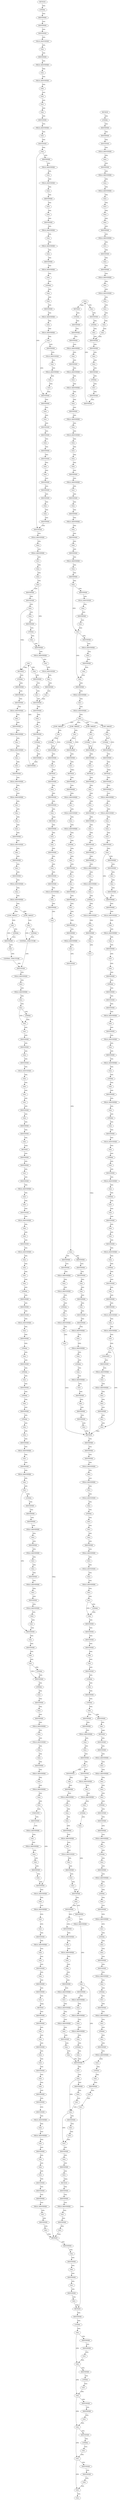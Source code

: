 strict digraph "" {
	node [label="\N"];
	5256	[ARGUMENT_INDEX=1,
		CODE=zerop,
		COLUMN_NUMBER=8,
		LINE_NUMBER=1566,
		NAME=zerop,
		ORDER=1,
		TYPE_FULL_NAME="void*",
		filename="messenger_v2.c",
		label=IDENTIFIER];
	5258	[ARGUMENT_INDEX=1,
		CODE=ceph_zero_page,
		COLUMN_NUMBER=29,
		LINE_NUMBER=1566,
		NAME=ceph_zero_page,
		ORDER=1,
		TYPE_FULL_NAME=ANY,
		filename="messenger_v2.c",
		label=IDENTIFIER];
	5256 -> 5258	[label=CFG];
	5257	[ARGUMENT_INDEX=2,
		CODE="page_address(ceph_zero_page)",
		COLUMN_NUMBER=16,
		DISPATCH_TYPE=STATIC_DISPATCH,
		LINE_NUMBER=1566,
		METHOD_FULL_NAME=page_address,
		NAME=page_address,
		ORDER=2,
		TYPE_FULL_NAME="<empty>",
		filename="messenger_v2.c",
		label=CALL];
	5258 -> 5257	[label=CFG];
	9033	[ARGUMENT_INDEX=-1,
		CODE=ret,
		COLUMN_NUMBER=6,
		LINE_NUMBER=2783,
		NAME=ret,
		ORDER=1,
		TYPE_FULL_NAME=int,
		filename="messenger_v2.c",
		label=IDENTIFIER];
	9045	[ARGUMENT_INDEX=1,
		CODE=con,
		COLUMN_NUMBER=6,
		LINE_NUMBER=2788,
		NAME=con,
		ORDER=1,
		TYPE_FULL_NAME="ceph_connection*",
		filename="messenger_v2.c",
		label=IDENTIFIER];
	9033 -> 9045	[label=CFG];
	9046	[ARGUMENT_INDEX=2,
		CANONICAL_NAME=state,
		CODE=state,
		COLUMN_NUMBER=6,
		LINE_NUMBER=2788,
		ORDER=2,
		filename="messenger_v2.c",
		label=FIELD_IDENTIFIER];
	9045 -> 9046	[label=CFG];
	9962	[ARGUMENT_INDEX=-1,
		CODE="dout(\"%s con %p state %d out_state %d\\n\", __func__, con, con->state,
	     con->v2.out_state)",
		COLUMN_NUMBER=2,
		DISPATCH_TYPE=STATIC_DISPATCH,
		LINE_NUMBER=3072,
		METHOD_FULL_NAME=dout,
		NAME=dout,
		ORDER=2,
		TYPE_FULL_NAME="<empty>",
		filename="messenger_v2.c",
		label=CALL];
	9979	[ARGUMENT_INDEX=1,
		CODE=con,
		COLUMN_NUMBER=26,
		LINE_NUMBER=3074,
		NAME=con,
		ORDER=1,
		TYPE_FULL_NAME="ceph_connection*",
		filename="messenger_v2.c",
		label=IDENTIFIER];
	9962 -> 9979	[label=CFG];
	9980	[ARGUMENT_INDEX=2,
		CANONICAL_NAME=v2,
		CODE=v2,
		COLUMN_NUMBER=26,
		LINE_NUMBER=3074,
		ORDER=2,
		filename="messenger_v2.c",
		label=FIELD_IDENTIFIER];
	9979 -> 9980	[label=CFG];
	9981	[ARGUMENT_INDEX=2,
		CANONICAL_NAME=out_iter,
		CODE=out_iter,
		COLUMN_NUMBER=26,
		LINE_NUMBER=3074,
		ORDER=2,
		filename="messenger_v2.c",
		label=FIELD_IDENTIFIER];
	9977	[ARGUMENT_INDEX=1,
		CODE="con->v2.out_iter",
		COLUMN_NUMBER=26,
		DISPATCH_TYPE=STATIC_DISPATCH,
		LINE_NUMBER=3074,
		METHOD_FULL_NAME="<operator>.fieldAccess",
		NAME="<operator>.fieldAccess",
		ORDER=1,
		TYPE_FULL_NAME="<empty>",
		filename="messenger_v2.c",
		label=CALL];
	9981 -> 9977	[label=CFG];
	9976	[ARGUMENT_INDEX=1,
		CODE="&con->v2.out_iter",
		COLUMN_NUMBER=25,
		DISPATCH_TYPE=STATIC_DISPATCH,
		LINE_NUMBER=3074,
		METHOD_FULL_NAME="<operator>.addressOf",
		NAME="<operator>.addressOf",
		ORDER=1,
		TYPE_FULL_NAME="<empty>",
		filename="messenger_v2.c",
		label=CALL];
	9977 -> 9976	[label=CFG];
	5534	[ARGUMENT_INDEX=-1,
		CODE="encode_preamble(&desc, con->v2.out_buf)",
		COLUMN_NUMBER=2,
		DISPATCH_TYPE=STATIC_DISPATCH,
		LINE_NUMBER=1650,
		METHOD_FULL_NAME=encode_preamble,
		NAME=encode_preamble,
		ORDER=9,
		TYPE_FULL_NAME="<empty>",
		filename="messenger_v2.c",
		label=CALL];
	5546	[ARGUMENT_INDEX=1,
		CODE=con,
		COLUMN_NUMBER=15,
		LINE_NUMBER=1651,
		NAME=con,
		ORDER=1,
		TYPE_FULL_NAME="ceph_connection*",
		filename="messenger_v2.c",
		label=IDENTIFIER];
	5534 -> 5546	[label=CFG];
	5547	[ARGUMENT_INDEX=2,
		CANONICAL_NAME=v2,
		CODE=v2,
		COLUMN_NUMBER=15,
		LINE_NUMBER=1651,
		ORDER=2,
		filename="messenger_v2.c",
		label=FIELD_IDENTIFIER];
	5546 -> 5547	[label=CFG];
	10360	[ARGUMENT_INDEX=1,
		CODE=ret,
		COLUMN_NUMBER=3,
		LINE_NUMBER=3200,
		NAME=ret,
		ORDER=1,
		TYPE_FULL_NAME=int,
		filename="messenger_v2.c",
		label=IDENTIFIER];
	10362	[ARGUMENT_INDEX=1,
		CODE=con,
		COLUMN_NUMBER=23,
		LINE_NUMBER=3200,
		NAME=con,
		ORDER=1,
		TYPE_FULL_NAME="ceph_connection*",
		filename="messenger_v2.c",
		label=IDENTIFIER];
	10360 -> 10362	[label=CFG];
	10361	[ARGUMENT_INDEX=2,
		CODE="ceph_tcp_send(con)",
		COLUMN_NUMBER=9,
		DISPATCH_TYPE=STATIC_DISPATCH,
		LINE_NUMBER=3200,
		METHOD_FULL_NAME=ceph_tcp_send,
		NAME=ceph_tcp_send,
		ORDER=2,
		TYPE_FULL_NAME="<empty>",
		filename="messenger_v2.c",
		label=CALL];
	10362 -> 10361	[label=CFG];
	3422	[ARGUMENT_INDEX=2,
		CODE="{}",
		COLUMN_NUMBER=24,
		DISPATCH_TYPE=STATIC_DISPATCH,
		LINE_NUMBER=1045,
		METHOD_FULL_NAME="<operator>.arrayInitializer",
		NAME="<operator>.arrayInitializer",
		ORDER=2,
		TYPE_FULL_NAME="<empty>",
		filename="messenger_v2.c",
		label=CALL];
	3420	[ARGUMENT_INDEX=-1,
		CODE="sgt = {}",
		COLUMN_NUMBER=18,
		DISPATCH_TYPE=STATIC_DISPATCH,
		LINE_NUMBER=1045,
		METHOD_FULL_NAME="<operator>.assignment",
		NAME="<operator>.assignment",
		ORDER=4,
		TYPE_FULL_NAME="<empty>",
		filename="messenger_v2.c",
		label=CALL];
	3422 -> 3420	[label=CFG];
	3426	[ARGUMENT_INDEX=1,
		CODE=tail_len,
		COLUMN_NUMBER=2,
		LINE_NUMBER=1049,
		NAME=tail_len,
		ORDER=1,
		TYPE_FULL_NAME=int,
		filename="messenger_v2.c",
		label=IDENTIFIER];
	3420 -> 3426	[label=CFG];
	10254	[ARGUMENT_INDEX=1,
		CODE=con,
		COLUMN_NUMBER=4,
		LINE_NUMBER=3164,
		NAME=con,
		ORDER=1,
		TYPE_FULL_NAME="ceph_connection*",
		filename="messenger_v2.c",
		label=IDENTIFIER];
	10255	[ARGUMENT_INDEX=2,
		CANONICAL_NAME=v2,
		CODE=v2,
		COLUMN_NUMBER=4,
		LINE_NUMBER=3164,
		ORDER=2,
		filename="messenger_v2.c",
		label=FIELD_IDENTIFIER];
	10254 -> 10255	[label=CFG];
	10253	[ARGUMENT_INDEX=1,
		CODE="con->v2",
		COLUMN_NUMBER=4,
		DISPATCH_TYPE=STATIC_DISPATCH,
		LINE_NUMBER=3164,
		METHOD_FULL_NAME="<operator>.indirectFieldAccess",
		NAME="<operator>.indirectFieldAccess",
		ORDER=1,
		TYPE_FULL_NAME="<empty>",
		filename="messenger_v2.c",
		label=CALL];
	10255 -> 10253	[label=CFG];
	5561	[ARGUMENT_INDEX=1,
		CODE="con->out_msg",
		COLUMN_NUMBER=44,
		DISPATCH_TYPE=STATIC_DISPATCH,
		LINE_NUMBER=1651,
		METHOD_FULL_NAME="<operator>.indirectFieldAccess",
		NAME="<operator>.indirectFieldAccess",
		ORDER=1,
		TYPE_FULL_NAME="<empty>",
		filename="messenger_v2.c",
		label=CALL];
	5564	[ARGUMENT_INDEX=2,
		CANONICAL_NAME=hdr,
		CODE=hdr,
		COLUMN_NUMBER=44,
		LINE_NUMBER=1651,
		ORDER=2,
		filename="messenger_v2.c",
		label=FIELD_IDENTIFIER];
	5561 -> 5564	[label=CFG];
	5560	[ARGUMENT_INDEX=1,
		CODE="con->out_msg->hdr",
		COLUMN_NUMBER=44,
		DISPATCH_TYPE=STATIC_DISPATCH,
		LINE_NUMBER=1651,
		METHOD_FULL_NAME="<operator>.indirectFieldAccess",
		NAME="<operator>.indirectFieldAccess",
		ORDER=1,
		TYPE_FULL_NAME="<empty>",
		filename="messenger_v2.c",
		label=CALL];
	5564 -> 5560	[label=CFG];
	9066	[ARGUMENT_INDEX=1,
		CODE="con->v2",
		COLUMN_NUMBER=15,
		DISPATCH_TYPE=STATIC_DISPATCH,
		LINE_NUMBER=2793,
		METHOD_FULL_NAME="<operator>.indirectFieldAccess",
		NAME="<operator>.indirectFieldAccess",
		ORDER=1,
		TYPE_FULL_NAME="<empty>",
		filename="messenger_v2.c",
		label=CALL];
	9069	[ARGUMENT_INDEX=2,
		CANONICAL_NAME=in_kvecs,
		CODE=in_kvecs,
		COLUMN_NUMBER=15,
		LINE_NUMBER=2793,
		ORDER=2,
		filename="messenger_v2.c",
		label=FIELD_IDENTIFIER];
	9066 -> 9069	[label=CFG];
	9065	[ARGUMENT_INDEX=1,
		CODE="con->v2.in_kvecs",
		COLUMN_NUMBER=15,
		DISPATCH_TYPE=STATIC_DISPATCH,
		LINE_NUMBER=2793,
		METHOD_FULL_NAME="<operator>.fieldAccess",
		NAME="<operator>.fieldAccess",
		ORDER=1,
		TYPE_FULL_NAME="<empty>",
		filename="messenger_v2.c",
		label=CALL];
	9069 -> 9065	[label=CFG];
	9091	[AST_PARENT_FULL_NAME="messenger_v2.c:<global>",
		AST_PARENT_TYPE=TYPE_DECL,
		CODE="static int handle_control_remainder(struct ceph_connection *con)
{
	int ret;

	WARN_ON(!con_secure(con));

	ret = decrypt_control_\
remainder(con);
	if (ret) {
		if (ret == -EBADMSG)
			con->error_msg = \"integrity error, bad control remainder auth tag\";
		return \
ret;
	}

	return __handle_control(con, con->v2.in_kvecs[0].iov_base -
				     CEPH_PREAMBLE_INLINE_LEN);
}",
		COLUMN_NUMBER=1,
		COLUMN_NUMBER_END=1,
		FILENAME="messenger_v2.c",
		FULL_NAME=handle_control_remainder,
		IS_EXTERNAL=false,
		LINE_NUMBER=2800,
		LINE_NUMBER_END=2815,
		NAME=handle_control_remainder,
		ORDER=108,
		SIGNATURE="int handle_control_remainder (ceph_connection*)",
		filename="messenger_v2.c",
		label=METHOD];
	9098	[ARGUMENT_INDEX=1,
		CODE=con,
		COLUMN_NUMBER=22,
		LINE_NUMBER=2804,
		NAME=con,
		ORDER=1,
		TYPE_FULL_NAME="ceph_connection*",
		filename="messenger_v2.c",
		label=IDENTIFIER];
	9091 -> 9098	[label=CFG];
	9097	[ARGUMENT_INDEX=1,
		CODE="con_secure(con)",
		COLUMN_NUMBER=11,
		DISPATCH_TYPE=STATIC_DISPATCH,
		LINE_NUMBER=2804,
		METHOD_FULL_NAME=con_secure,
		NAME=con_secure,
		ORDER=1,
		TYPE_FULL_NAME="<empty>",
		filename="messenger_v2.c",
		label=CALL];
	9098 -> 9097	[label=CFG];
	10359	[ARGUMENT_INDEX=-1,
		CODE="ret = ceph_tcp_send(con)",
		COLUMN_NUMBER=3,
		DISPATCH_TYPE=STATIC_DISPATCH,
		LINE_NUMBER=3200,
		METHOD_FULL_NAME="<operator>.assignment",
		NAME="<operator>.assignment",
		ORDER=1,
		TYPE_FULL_NAME="<empty>",
		filename="messenger_v2.c",
		label=CALL];
	10361 -> 10359	[label=CFG];
	10365	[ARGUMENT_INDEX=1,
		CODE=ret,
		COLUMN_NUMBER=7,
		LINE_NUMBER=3201,
		NAME=ret,
		ORDER=1,
		TYPE_FULL_NAME=int,
		filename="messenger_v2.c",
		label=IDENTIFIER];
	10359 -> 10365	[label=CFG];
	8821	[ARGUMENT_INDEX=2,
		CANONICAL_NAME=iov_len,
		CODE=iov_len,
		COLUMN_NUMBER=3,
		LINE_NUMBER=2724,
		ORDER=2,
		filename="messenger_v2.c",
		label=FIELD_IDENTIFIER];
	8815	[ARGUMENT_INDEX=1,
		CODE="msg->middle->vec.iov_len",
		COLUMN_NUMBER=3,
		DISPATCH_TYPE=STATIC_DISPATCH,
		LINE_NUMBER=2724,
		METHOD_FULL_NAME="<operator>.fieldAccess",
		NAME="<operator>.fieldAccess",
		ORDER=1,
		TYPE_FULL_NAME="<empty>",
		filename="messenger_v2.c",
		label=CALL];
	8821 -> 8815	[label=CFG];
	8823	[ARGUMENT_INDEX=1,
		CODE=msg,
		COLUMN_NUMBER=41,
		LINE_NUMBER=2724,
		NAME=msg,
		ORDER=1,
		TYPE_FULL_NAME="ceph_msg*",
		filename="messenger_v2.c",
		label=IDENTIFIER];
	8815 -> 8823	[label=CFG];
	8948	[ARGUMENT_INDEX=1,
		CODE="desc->fd_lens",
		COLUMN_NUMBER=44,
		DISPATCH_TYPE=STATIC_DISPATCH,
		LINE_NUMBER=2762,
		METHOD_FULL_NAME="<operator>.indirectFieldAccess",
		NAME="<operator>.indirectFieldAccess",
		ORDER=1,
		TYPE_FULL_NAME="<empty>",
		filename="messenger_v2.c",
		label=CALL];
	8951	[ARGUMENT_INDEX=2,
		CODE=0,
		COLUMN_NUMBER=58,
		LINE_NUMBER=2762,
		ORDER=2,
		TYPE_FULL_NAME=int,
		filename="messenger_v2.c",
		label=LITERAL];
	8948 -> 8951	[label=CFG];
	8947	[ARGUMENT_INDEX=6,
		CODE="desc->fd_lens[0]",
		COLUMN_NUMBER=44,
		DISPATCH_TYPE=STATIC_DISPATCH,
		LINE_NUMBER=2762,
		METHOD_FULL_NAME="<operator>.indirectIndexAccess",
		NAME="<operator>.indirectIndexAccess",
		ORDER=6,
		TYPE_FULL_NAME="<empty>",
		filename="messenger_v2.c",
		label=CALL];
	8951 -> 8947	[label=CFG];
	10057	[ARGUMENT_INDEX=-1,
		CODE="break;",
		COLUMN_NUMBER=3,
		CONTROL_STRUCTURE_TYPE=BREAK,
		LINE_NUMBER=3100,
		ORDER=23,
		PARSER_TYPE_NAME=CASTBreakStatement,
		filename="messenger_v2.c",
		label=CONTROL_STRUCTURE];
	10079	[ARGUMENT_INDEX=1,
		CODE=con,
		COLUMN_NUMBER=10,
		LINE_NUMBER=3108,
		NAME=con,
		ORDER=1,
		TYPE_FULL_NAME="ceph_connection*",
		filename="messenger_v2.c",
		label=IDENTIFIER];
	10057 -> 10079	[label=CFG];
	10080	[ARGUMENT_INDEX=2,
		CANONICAL_NAME=v2,
		CODE=v2,
		COLUMN_NUMBER=10,
		LINE_NUMBER=3108,
		ORDER=2,
		filename="messenger_v2.c",
		label=FIELD_IDENTIFIER];
	10079 -> 10080	[label=CFG];
	9502	[ARGUMENT_INDEX=1,
		CODE="con->v2.in_iter",
		COLUMN_NUMBER=31,
		DISPATCH_TYPE=STATIC_DISPATCH,
		LINE_NUMBER=2943,
		METHOD_FULL_NAME="<operator>.fieldAccess",
		NAME="<operator>.fieldAccess",
		ORDER=1,
		TYPE_FULL_NAME="<empty>",
		filename="messenger_v2.c",
		label=CALL];
	9501	[ARGUMENT_INDEX=1,
		CODE="&con->v2.in_iter",
		COLUMN_NUMBER=30,
		DISPATCH_TYPE=STATIC_DISPATCH,
		LINE_NUMBER=2943,
		METHOD_FULL_NAME="<operator>.addressOf",
		NAME="<operator>.addressOf",
		ORDER=1,
		TYPE_FULL_NAME="<empty>",
		filename="messenger_v2.c",
		label=CALL];
	9502 -> 9501	[label=CFG];
	9500	[ARGUMENT_INDEX=1,
		CODE="iov_iter_count(&con->v2.in_iter)",
		COLUMN_NUMBER=15,
		DISPATCH_TYPE=STATIC_DISPATCH,
		LINE_NUMBER=2943,
		METHOD_FULL_NAME=iov_iter_count,
		NAME=iov_iter_count,
		ORDER=1,
		TYPE_FULL_NAME="<empty>",
		filename="messenger_v2.c",
		label=CALL];
	9501 -> 9500	[label=CFG];
	8944	[ARGUMENT_INDEX=5,
		CODE="desc->fd_seg_cnt",
		COLUMN_NUMBER=26,
		DISPATCH_TYPE=STATIC_DISPATCH,
		LINE_NUMBER=2762,
		METHOD_FULL_NAME="<operator>.indirectFieldAccess",
		NAME="<operator>.indirectFieldAccess",
		ORDER=5,
		TYPE_FULL_NAME="<empty>",
		filename="messenger_v2.c",
		label=CALL];
	8949	[ARGUMENT_INDEX=1,
		CODE=desc,
		COLUMN_NUMBER=44,
		LINE_NUMBER=2762,
		NAME=desc,
		ORDER=1,
		TYPE_FULL_NAME="ceph_frame_desc*",
		filename="messenger_v2.c",
		label=IDENTIFIER];
	8944 -> 8949	[label=CFG];
	8950	[ARGUMENT_INDEX=2,
		CANONICAL_NAME=fd_lens,
		CODE=fd_lens,
		COLUMN_NUMBER=44,
		LINE_NUMBER=2762,
		ORDER=2,
		filename="messenger_v2.c",
		label=FIELD_IDENTIFIER];
	8949 -> 8950	[label=CFG];
	10279	[ARGUMENT_INDEX=1,
		CODE=con,
		COLUMN_NUMBER=24,
		LINE_NUMBER=3174,
		NAME=con,
		ORDER=1,
		TYPE_FULL_NAME="ceph_connection*",
		filename="messenger_v2.c",
		label=IDENTIFIER];
	10278	[ARGUMENT_INDEX=2,
		CODE="prepare_banner(con)",
		COLUMN_NUMBER=9,
		DISPATCH_TYPE=STATIC_DISPATCH,
		LINE_NUMBER=3174,
		METHOD_FULL_NAME=prepare_banner,
		NAME=prepare_banner,
		ORDER=2,
		TYPE_FULL_NAME="<empty>",
		filename="messenger_v2.c",
		label=CALL];
	10279 -> 10278	[label=CFG];
	10276	[ARGUMENT_INDEX=-1,
		CODE="ret = prepare_banner(con)",
		COLUMN_NUMBER=3,
		DISPATCH_TYPE=STATIC_DISPATCH,
		LINE_NUMBER=3174,
		METHOD_FULL_NAME="<operator>.assignment",
		NAME="<operator>.assignment",
		ORDER=7,
		TYPE_FULL_NAME="<empty>",
		filename="messenger_v2.c",
		label=CALL];
	10278 -> 10276	[label=CFG];
	1228	[ARGUMENT_INDEX=1,
		CODE="front_len < 0 || front_len > CEPH_MSG_MAX_FRONT_LEN ||
	       middle_len < 0 || middle_len > CEPH_MSG_MAX_MIDDLE_LEN ||
	       \
data_len < 0",
		COLUMN_NUMBER=9,
		DISPATCH_TYPE=STATIC_DISPATCH,
		LINE_NUMBER=413,
		METHOD_FULL_NAME="<operator>.logicalOr",
		NAME="<operator>.logicalOr",
		ORDER=1,
		TYPE_FULL_NAME="<empty>",
		filename="messenger_v2.c",
		label=CALL];
	1227	[ARGUMENT_INDEX=1,
		CODE="front_len < 0 || front_len > CEPH_MSG_MAX_FRONT_LEN ||
	       middle_len < 0 || middle_len > CEPH_MSG_MAX_MIDDLE_LEN ||
	       \
data_len < 0 || data_len > CEPH_MSG_MAX_DATA_LEN",
		COLUMN_NUMBER=9,
		DISPATCH_TYPE=STATIC_DISPATCH,
		LINE_NUMBER=413,
		METHOD_FULL_NAME="<operator>.logicalOr",
		NAME="<operator>.logicalOr",
		ORDER=1,
		TYPE_FULL_NAME="<empty>",
		filename="messenger_v2.c",
		label=CALL];
	1228 -> 1227	[label=CFG];
	1248	[ARGUMENT_INDEX=1,
		CODE=data_len,
		COLUMN_NUMBER=25,
		LINE_NUMBER=415,
		NAME=data_len,
		ORDER=1,
		TYPE_FULL_NAME=int,
		filename="messenger_v2.c",
		label=IDENTIFIER];
	1228 -> 1248	[label=CFG];
	1226	[ARGUMENT_INDEX=-1,
		CODE="BUG_ON(front_len < 0 || front_len > CEPH_MSG_MAX_FRONT_LEN ||
	       middle_len < 0 || middle_len > CEPH_MSG_MAX_MIDDLE_LEN ||
	       \
data_len < 0 || data_len > CEPH_MSG_MAX_DATA_LEN)",
		COLUMN_NUMBER=2,
		DISPATCH_TYPE=STATIC_DISPATCH,
		LINE_NUMBER=413,
		METHOD_FULL_NAME=BUG_ON,
		NAME=BUG_ON,
		ORDER=1,
		TYPE_FULL_NAME="<empty>",
		filename="messenger_v2.c",
		label=CALL];
	1227 -> 1226	[label=CFG];
	1249	[ARGUMENT_INDEX=2,
		CODE=CEPH_MSG_MAX_DATA_LEN,
		COLUMN_NUMBER=36,
		LINE_NUMBER=415,
		NAME=CEPH_MSG_MAX_DATA_LEN,
		ORDER=2,
		TYPE_FULL_NAME=ANY,
		filename="messenger_v2.c",
		label=IDENTIFIER];
	1248 -> 1249	[label=CFG];
	8981	[ARGUMENT_INDEX=2,
		CODE=0,
		COLUMN_NUMBER=20,
		LINE_NUMBER=2768,
		ORDER=2,
		TYPE_FULL_NAME=int,
		filename="messenger_v2.c",
		label=LITERAL];
	8977	[ARGUMENT_INDEX=1,
		CODE="desc->fd_lens[0]",
		COLUMN_NUMBER=6,
		DISPATCH_TYPE=STATIC_DISPATCH,
		LINE_NUMBER=2768,
		METHOD_FULL_NAME="<operator>.indirectIndexAccess",
		NAME="<operator>.indirectIndexAccess",
		ORDER=1,
		TYPE_FULL_NAME="<empty>",
		filename="messenger_v2.c",
		label=CALL];
	8981 -> 8977	[label=CFG];
	8982	[ARGUMENT_INDEX=2,
		CODE=CEPH_PREAMBLE_INLINE_LEN,
		COLUMN_NUMBER=25,
		LINE_NUMBER=2768,
		NAME=CEPH_PREAMBLE_INLINE_LEN,
		ORDER=2,
		TYPE_FULL_NAME=ANY,
		filename="messenger_v2.c",
		label=IDENTIFIER];
	8977 -> 8982	[label=CFG];
	5526	[ARGUMENT_INDEX=-1,
		CODE="init_frame_desc(&desc, FRAME_TAG_MESSAGE, lens, 4)",
		COLUMN_NUMBER=2,
		DISPATCH_TYPE=STATIC_DISPATCH,
		LINE_NUMBER=1649,
		METHOD_FULL_NAME=init_frame_desc,
		NAME=init_frame_desc,
		ORDER=8,
		TYPE_FULL_NAME="<empty>",
		filename="messenger_v2.c",
		label=CALL];
	5536	[ARGUMENT_INDEX=1,
		CODE=desc,
		COLUMN_NUMBER=19,
		LINE_NUMBER=1650,
		NAME=desc,
		ORDER=1,
		TYPE_FULL_NAME=ceph_frame_desc,
		filename="messenger_v2.c",
		label=IDENTIFIER];
	5526 -> 5536	[label=CFG];
	5535	[ARGUMENT_INDEX=1,
		CODE="&desc",
		COLUMN_NUMBER=18,
		DISPATCH_TYPE=STATIC_DISPATCH,
		LINE_NUMBER=1650,
		METHOD_FULL_NAME="<operator>.addressOf",
		NAME="<operator>.addressOf",
		ORDER=1,
		TYPE_FULL_NAME="<empty>",
		filename="messenger_v2.c",
		label=CALL];
	5536 -> 5535	[label=CFG];
	9132	[ARGUMENT_INDEX=2,
		CODE=CEPH_PREAMBLE_INLINE_LEN,
		COLUMN_NUMBER=10,
		LINE_NUMBER=2814,
		NAME=CEPH_PREAMBLE_INLINE_LEN,
		ORDER=2,
		TYPE_FULL_NAME=ANY,
		filename="messenger_v2.c",
		label=IDENTIFIER];
	9122	[ARGUMENT_INDEX=2,
		CODE="con->v2.in_kvecs[0].iov_base -
				     CEPH_PREAMBLE_INLINE_LEN",
		COLUMN_NUMBER=31,
		DISPATCH_TYPE=STATIC_DISPATCH,
		LINE_NUMBER=2813,
		METHOD_FULL_NAME="<operator>.subtraction",
		NAME="<operator>.subtraction",
		ORDER=2,
		TYPE_FULL_NAME="<empty>",
		filename="messenger_v2.c",
		label=CALL];
	9132 -> 9122	[label=CFG];
	9120	[ARGUMENT_INDEX=-1,
		CODE="__handle_control(con, con->v2.in_kvecs[0].iov_base -
				     CEPH_PREAMBLE_INLINE_LEN)",
		COLUMN_NUMBER=9,
		DISPATCH_TYPE=STATIC_DISPATCH,
		LINE_NUMBER=2813,
		METHOD_FULL_NAME=__handle_control,
		NAME=__handle_control,
		ORDER=1,
		TYPE_FULL_NAME="<empty>",
		filename="messenger_v2.c",
		label=CALL];
	9122 -> 9120	[label=CFG];
	9278	[ARGUMENT_INDEX=1,
		CODE=con,
		COLUMN_NUMBER=26,
		LINE_NUMBER=2871,
		NAME=con,
		ORDER=1,
		TYPE_FULL_NAME="ceph_connection*",
		filename="messenger_v2.c",
		label=IDENTIFIER];
	9279	[ARGUMENT_INDEX=2,
		CANONICAL_NAME=v2,
		CODE=v2,
		COLUMN_NUMBER=26,
		LINE_NUMBER=2871,
		ORDER=2,
		filename="messenger_v2.c",
		label=FIELD_IDENTIFIER];
	9278 -> 9279	[label=CFG];
	9277	[ARGUMENT_INDEX=1,
		CODE="con->v2",
		COLUMN_NUMBER=26,
		DISPATCH_TYPE=STATIC_DISPATCH,
		LINE_NUMBER=2871,
		METHOD_FULL_NAME="<operator>.indirectFieldAccess",
		NAME="<operator>.indirectFieldAccess",
		ORDER=1,
		TYPE_FULL_NAME="<empty>",
		filename="messenger_v2.c",
		label=CALL];
	9279 -> 9277	[label=CFG];
	10241	[ARGUMENT_INDEX=1,
		CODE=con,
		COLUMN_NUMBER=44,
		LINE_NUMBER=3162,
		NAME=con,
		ORDER=1,
		TYPE_FULL_NAME="ceph_connection*",
		filename="messenger_v2.c",
		label=IDENTIFIER];
	10242	[ARGUMENT_INDEX=2,
		CANONICAL_NAME=msgr,
		CODE=msgr,
		COLUMN_NUMBER=44,
		LINE_NUMBER=3162,
		ORDER=2,
		filename="messenger_v2.c",
		label=FIELD_IDENTIFIER];
	10241 -> 10242	[label=CFG];
	10240	[ARGUMENT_INDEX=1,
		CODE="con->msgr",
		COLUMN_NUMBER=44,
		DISPATCH_TYPE=STATIC_DISPATCH,
		LINE_NUMBER=3162,
		METHOD_FULL_NAME="<operator>.indirectFieldAccess",
		NAME="<operator>.indirectFieldAccess",
		ORDER=1,
		TYPE_FULL_NAME="<empty>",
		filename="messenger_v2.c",
		label=CALL];
	10242 -> 10240	[label=CFG];
	10246	[ARGUMENT_INDEX=1,
		CODE="con->v2",
		COLUMN_NUMBER=7,
		DISPATCH_TYPE=STATIC_DISPATCH,
		LINE_NUMBER=3163,
		METHOD_FULL_NAME="<operator>.indirectFieldAccess",
		NAME="<operator>.indirectFieldAccess",
		ORDER=1,
		TYPE_FULL_NAME="<empty>",
		filename="messenger_v2.c",
		label=CALL];
	10249	[ARGUMENT_INDEX=2,
		CANONICAL_NAME=server_cookie,
		CODE=server_cookie,
		COLUMN_NUMBER=7,
		LINE_NUMBER=3163,
		ORDER=2,
		filename="messenger_v2.c",
		label=FIELD_IDENTIFIER];
	10246 -> 10249	[label=CFG];
	10245	[ARGUMENT_INDEX=-1,
		CODE="con->v2.server_cookie",
		COLUMN_NUMBER=7,
		DISPATCH_TYPE=STATIC_DISPATCH,
		LINE_NUMBER=3163,
		METHOD_FULL_NAME="<operator>.fieldAccess",
		NAME="<operator>.fieldAccess",
		ORDER=1,
		TYPE_FULL_NAME="<empty>",
		filename="messenger_v2.c",
		label=CALL];
	10249 -> 10245	[label=CFG];
	8731	[ARGUMENT_INDEX=1,
		CODE="con->v2.in_desc",
		COLUMN_NUMBER=6,
		DISPATCH_TYPE=STATIC_DISPATCH,
		LINE_NUMBER=2704,
		METHOD_FULL_NAME="<operator>.fieldAccess",
		NAME="<operator>.fieldAccess",
		ORDER=1,
		TYPE_FULL_NAME="<empty>",
		filename="messenger_v2.c",
		label=CALL];
	8736	[ARGUMENT_INDEX=2,
		CANONICAL_NAME=fd_tag,
		CODE=fd_tag,
		COLUMN_NUMBER=6,
		LINE_NUMBER=2704,
		ORDER=2,
		filename="messenger_v2.c",
		label=FIELD_IDENTIFIER];
	8731 -> 8736	[label=CFG];
	8730	[ARGUMENT_INDEX=1,
		CODE="con->v2.in_desc.fd_tag",
		COLUMN_NUMBER=6,
		DISPATCH_TYPE=STATIC_DISPATCH,
		LINE_NUMBER=2704,
		METHOD_FULL_NAME="<operator>.fieldAccess",
		NAME="<operator>.fieldAccess",
		ORDER=1,
		TYPE_FULL_NAME="<empty>",
		filename="messenger_v2.c",
		label=CALL];
	8736 -> 8730	[label=CFG];
	8748	[ARGUMENT_INDEX=2,
		CODE="process_message_header(con, p, end)",
		COLUMN_NUMBER=8,
		DISPATCH_TYPE=STATIC_DISPATCH,
		LINE_NUMBER=2707,
		METHOD_FULL_NAME=process_message_header,
		NAME=process_message_header,
		ORDER=2,
		TYPE_FULL_NAME="<empty>",
		filename="messenger_v2.c",
		label=CALL];
	8746	[ARGUMENT_INDEX=-1,
		CODE="ret = process_message_header(con, p, end)",
		COLUMN_NUMBER=2,
		DISPATCH_TYPE=STATIC_DISPATCH,
		LINE_NUMBER=2707,
		METHOD_FULL_NAME="<operator>.assignment",
		NAME="<operator>.assignment",
		ORDER=6,
		TYPE_FULL_NAME="<empty>",
		filename="messenger_v2.c",
		label=CALL];
	8748 -> 8746	[label=CFG];
	8754	[ARGUMENT_INDEX=1,
		CODE=ret,
		COLUMN_NUMBER=6,
		LINE_NUMBER=2708,
		NAME=ret,
		ORDER=1,
		TYPE_FULL_NAME=int,
		filename="messenger_v2.c",
		label=IDENTIFIER];
	8746 -> 8754	[label=CFG];
	8800	[ARGUMENT_INDEX=2,
		CODE=0,
		COLUMN_NUMBER=24,
		LINE_NUMBER=2720,
		ORDER=2,
		TYPE_FULL_NAME=int,
		filename="messenger_v2.c",
		label=LITERAL];
	8794	[ARGUMENT_INDEX=-1,
		CODE="msg->front.iov_len = 0",
		COLUMN_NUMBER=3,
		DISPATCH_TYPE=STATIC_DISPATCH,
		LINE_NUMBER=2720,
		METHOD_FULL_NAME="<operator>.assignment",
		NAME="<operator>.assignment",
		ORDER=1,
		TYPE_FULL_NAME="<empty>",
		filename="messenger_v2.c",
		label=CALL];
	8800 -> 8794	[label=CFG];
	8803	[ARGUMENT_INDEX=1,
		CODE=msg,
		COLUMN_NUMBER=17,
		LINE_NUMBER=2722,
		NAME=msg,
		ORDER=1,
		TYPE_FULL_NAME="ceph_msg*",
		filename="messenger_v2.c",
		label=IDENTIFIER];
	8794 -> 8803	[label=CFG];
	6557	[ARGUMENT_INDEX=1,
		CODE=con,
		COLUMN_NUMBER=39,
		LINE_NUMBER=1923,
		NAME=con,
		ORDER=1,
		TYPE_FULL_NAME="ceph_connection*",
		filename="messenger_v2.c",
		label=IDENTIFIER];
	6556	[ARGUMENT_INDEX=4,
		CODE="con_secure(con)",
		COLUMN_NUMBER=28,
		DISPATCH_TYPE=STATIC_DISPATCH,
		LINE_NUMBER=1923,
		METHOD_FULL_NAME=con_secure,
		NAME=con_secure,
		ORDER=4,
		TYPE_FULL_NAME="<empty>",
		filename="messenger_v2.c",
		label=CALL];
	6557 -> 6556	[label=CFG];
	6540	[ARGUMENT_INDEX=2,
		CODE="__tail_onwire_len(desc->fd_lens[1], desc->fd_lens[2],
				     desc->fd_lens[3], con_secure(con))",
		COLUMN_NUMBER=13,
		DISPATCH_TYPE=STATIC_DISPATCH,
		LINE_NUMBER=1922,
		METHOD_FULL_NAME=__tail_onwire_len,
		NAME=__tail_onwire_len,
		ORDER=2,
		TYPE_FULL_NAME="<empty>",
		filename="messenger_v2.c",
		label=CALL];
	6556 -> 6540	[label=CFG];
	8810	[ARGUMENT_INDEX=1,
		CODE="msg->middle",
		COLUMN_NUMBER=29,
		DISPATCH_TYPE=STATIC_DISPATCH,
		LINE_NUMBER=2723,
		METHOD_FULL_NAME="<operator>.indirectFieldAccess",
		NAME="<operator>.indirectFieldAccess",
		ORDER=1,
		TYPE_FULL_NAME="<empty>",
		filename="messenger_v2.c",
		label=CALL];
	8813	[ARGUMENT_INDEX=2,
		CANONICAL_NAME=alloc_len,
		CODE=alloc_len,
		COLUMN_NUMBER=29,
		LINE_NUMBER=2723,
		ORDER=2,
		filename="messenger_v2.c",
		label=FIELD_IDENTIFIER];
	8810 -> 8813	[label=CFG];
	8809	[ARGUMENT_INDEX=2,
		CODE="msg->middle->alloc_len",
		COLUMN_NUMBER=29,
		DISPATCH_TYPE=STATIC_DISPATCH,
		LINE_NUMBER=2723,
		METHOD_FULL_NAME="<operator>.indirectFieldAccess",
		NAME="<operator>.indirectFieldAccess",
		ORDER=2,
		TYPE_FULL_NAME="<empty>",
		filename="messenger_v2.c",
		label=CALL];
	8813 -> 8809	[label=CFG];
	6516	[ARGUMENT_INDEX=2,
		CANONICAL_NAME=v2,
		CODE=v2,
		COLUMN_NUMBER=34,
		LINE_NUMBER=1916,
		ORDER=2,
		filename="messenger_v2.c",
		label=FIELD_IDENTIFIER];
	6514	[ARGUMENT_INDEX=1,
		CODE="con->v2",
		COLUMN_NUMBER=34,
		DISPATCH_TYPE=STATIC_DISPATCH,
		LINE_NUMBER=1916,
		METHOD_FULL_NAME="<operator>.indirectFieldAccess",
		NAME="<operator>.indirectFieldAccess",
		ORDER=1,
		TYPE_FULL_NAME="<empty>",
		filename="messenger_v2.c",
		label=CALL];
	6516 -> 6514	[label=CFG];
	6517	[ARGUMENT_INDEX=2,
		CANONICAL_NAME=in_desc,
		CODE=in_desc,
		COLUMN_NUMBER=34,
		LINE_NUMBER=1916,
		ORDER=2,
		filename="messenger_v2.c",
		label=FIELD_IDENTIFIER];
	6514 -> 6517	[label=CFG];
	6523	[ARGUMENT_INDEX=4,
		CODE="desc->fd_lens[1]",
		COLUMN_NUMBER=46,
		DISPATCH_TYPE=STATIC_DISPATCH,
		LINE_NUMBER=1919,
		METHOD_FULL_NAME="<operator>.indirectIndexAccess",
		NAME="<operator>.indirectIndexAccess",
		ORDER=4,
		TYPE_FULL_NAME="<empty>",
		filename="messenger_v2.c",
		label=CALL];
	6530	[ARGUMENT_INDEX=1,
		CODE=desc,
		COLUMN_NUMBER=7,
		LINE_NUMBER=1920,
		NAME=desc,
		ORDER=1,
		TYPE_FULL_NAME="ceph_frame_desc*",
		filename="messenger_v2.c",
		label=IDENTIFIER];
	6523 -> 6530	[label=CFG];
	6531	[ARGUMENT_INDEX=2,
		CANONICAL_NAME=fd_lens,
		CODE=fd_lens,
		COLUMN_NUMBER=7,
		LINE_NUMBER=1920,
		ORDER=2,
		filename="messenger_v2.c",
		label=FIELD_IDENTIFIER];
	6530 -> 6531	[label=CFG];
	8958	[ARGUMENT_INDEX=1,
		CODE="desc->fd_lens",
		COLUMN_NUMBER=25,
		DISPATCH_TYPE=STATIC_DISPATCH,
		LINE_NUMBER=2763,
		METHOD_FULL_NAME="<operator>.indirectFieldAccess",
		NAME="<operator>.indirectFieldAccess",
		ORDER=1,
		TYPE_FULL_NAME="<empty>",
		filename="messenger_v2.c",
		label=CALL];
	8961	[ARGUMENT_INDEX=2,
		CODE=2,
		COLUMN_NUMBER=39,
		LINE_NUMBER=2763,
		ORDER=2,
		TYPE_FULL_NAME=int,
		filename="messenger_v2.c",
		label=LITERAL];
	8958 -> 8961	[label=CFG];
	8957	[ARGUMENT_INDEX=8,
		CODE="desc->fd_lens[2]",
		COLUMN_NUMBER=25,
		DISPATCH_TYPE=STATIC_DISPATCH,
		LINE_NUMBER=2763,
		METHOD_FULL_NAME="<operator>.indirectIndexAccess",
		NAME="<operator>.indirectIndexAccess",
		ORDER=8,
		TYPE_FULL_NAME="<empty>",
		filename="messenger_v2.c",
		label=CALL];
	8961 -> 8957	[label=CFG];
	8834	[ARGUMENT_INDEX=1,
		CODE="msg->middle",
		COLUMN_NUMBER=3,
		DISPATCH_TYPE=STATIC_DISPATCH,
		LINE_NUMBER=2726,
		METHOD_FULL_NAME="<operator>.indirectFieldAccess",
		NAME="<operator>.indirectFieldAccess",
		ORDER=1,
		TYPE_FULL_NAME="<empty>",
		filename="messenger_v2.c",
		label=CALL];
	8837	[ARGUMENT_INDEX=2,
		CANONICAL_NAME=vec,
		CODE=vec,
		COLUMN_NUMBER=3,
		LINE_NUMBER=2726,
		ORDER=2,
		filename="messenger_v2.c",
		label=FIELD_IDENTIFIER];
	8834 -> 8837	[label=CFG];
	8833	[ARGUMENT_INDEX=1,
		CODE="msg->middle->vec",
		COLUMN_NUMBER=3,
		DISPATCH_TYPE=STATIC_DISPATCH,
		LINE_NUMBER=2726,
		METHOD_FULL_NAME="<operator>.indirectFieldAccess",
		NAME="<operator>.indirectFieldAccess",
		ORDER=1,
		TYPE_FULL_NAME="<empty>",
		filename="messenger_v2.c",
		label=CALL];
	8837 -> 8833	[label=CFG];
	10117	[ARGUMENT_INDEX=1,
		CODE=con,
		COLUMN_NUMBER=25,
		LINE_NUMBER=3117,
		NAME=con,
		ORDER=1,
		TYPE_FULL_NAME="ceph_connection*",
		filename="messenger_v2.c",
		label=IDENTIFIER];
	10116	[ARGUMENT_INDEX=2,
		CODE="prepare_message(con)",
		COLUMN_NUMBER=9,
		DISPATCH_TYPE=STATIC_DISPATCH,
		LINE_NUMBER=3117,
		METHOD_FULL_NAME=prepare_message,
		NAME=prepare_message,
		ORDER=2,
		TYPE_FULL_NAME="<empty>",
		filename="messenger_v2.c",
		label=CALL];
	10117 -> 10116	[label=CFG];
	5456	[AST_PARENT_FULL_NAME="messenger_v2.c:<global>",
		AST_PARENT_TYPE=TYPE_DECL,
		CODE="static int prepare_message(struct ceph_connection *con)
{
	int lens[] = {
		sizeof(struct ceph_msg_header2),
		front_len(con->out_\
msg),
		middle_len(con->out_msg),
		data_len(con->out_msg)
	};
	struct ceph_frame_desc desc;
	int ret;

	dout(\"%s con %p msg %p \
logical %d+%d+%d+%d\\n\", __func__, con,
	     con->out_msg, lens[0], lens[1], lens[2], lens[3]);

	if (con->in_seq > con->in_seq_\
acked) {
		dout(\"%s con %p in_seq_acked %llu -> %llu\\n\", __func__, con,
		     con->in_seq_acked, con->in_seq);
		con->in_seq_acked = \
con->in_seq;
	}

	reset_out_kvecs(con);
	init_frame_desc(&desc, FRAME_TAG_MESSAGE, lens, 4);
	encode_preamble(&desc, con->v2.out_\
buf);
	fill_header2(CTRL_BODY(con->v2.out_buf), &con->out_msg->hdr,
		     con->in_seq_acked);

	if (con_secure(con)) {
		ret = \
prepare_message_secure(con);
		if (ret)
			return ret;
	} else {
		prepare_message_plain(con);
	}

	ceph_con_flag_set(con, CEPH_\
CON_F_WRITE_PENDING);
	return 0;
}",
		COLUMN_NUMBER=1,
		COLUMN_NUMBER_END=24,
		FILENAME="messenger_v2.c",
		FULL_NAME=prepare_message,
		IS_EXTERNAL=false,
		LINE_NUMBER=1628,
		LINE_NUMBER_END=1649,
		NAME=prepare_message,
		ORDER=74,
		SIGNATURE="int prepare_message (ceph_connection*)",
		filename="messenger_v2.c",
		label=METHOD];
	10116 -> 5456	[label=CALL];
	5279	[ARGUMENT_INDEX=2,
		CANONICAL_NAME=out_buf,
		CODE=out_buf,
		COLUMN_NUMBER=39,
		LINE_NUMBER=1574,
		ORDER=2,
		filename="messenger_v2.c",
		label=FIELD_IDENTIFIER];
	5275	[ARGUMENT_INDEX=2,
		CODE="con->v2.out_buf",
		COLUMN_NUMBER=39,
		DISPATCH_TYPE=STATIC_DISPATCH,
		LINE_NUMBER=1574,
		METHOD_FULL_NAME="<operator>.fieldAccess",
		NAME="<operator>.fieldAccess",
		ORDER=2,
		TYPE_FULL_NAME="<empty>",
		filename="messenger_v2.c",
		label=CALL];
	5279 -> 5275	[label=CFG];
	5281	[ARGUMENT_INDEX=1,
		CODE="struct ceph_msg_header2",
		COLUMN_NUMBER=13,
		LINE_NUMBER=1575,
		NAME="struct ceph_msg_header2",
		ORDER=1,
		TYPE_FULL_NAME=ceph_msg_header2,
		filename="messenger_v2.c",
		label=IDENTIFIER];
	5275 -> 5281	[label=CFG];
	10082	[ARGUMENT_INDEX=2,
		CODE=OUT_S_GET_NEXT,
		COLUMN_NUMBER=31,
		DISPATCH_TYPE=INLINED,
		LINE_NUMBER=3108,
		METHOD_FULL_NAME="messenger_v2.c:69:69:OUT_S_GET_NEXT:0",
		NAME=OUT_S_GET_NEXT,
		ORDER=2,
		TYPE_FULL_NAME=int,
		filename="messenger_v2.c",
		label=CALL];
	10076	[ARGUMENT_INDEX=1,
		CODE="con->v2.out_state != OUT_S_GET_NEXT",
		COLUMN_NUMBER=10,
		DISPATCH_TYPE=STATIC_DISPATCH,
		LINE_NUMBER=3108,
		METHOD_FULL_NAME="<operator>.notEquals",
		NAME="<operator>.notEquals",
		ORDER=1,
		TYPE_FULL_NAME="<empty>",
		filename="messenger_v2.c",
		label=CALL];
	10082 -> 10076	[label=CFG];
	10084	[ARGUMENT_INDEX=1,
		CODE=6,
		COLUMN_NUMBER=31,
		LINE_NUMBER=3108,
		ORDER=1,
		TYPE_FULL_NAME=int,
		filename="messenger_v2.c",
		label=LITERAL];
	10082 -> 10084	[label=CFG];
	10075	[ARGUMENT_INDEX=-1,
		CODE="WARN_ON(con->v2.out_state != OUT_S_GET_NEXT)",
		COLUMN_NUMBER=2,
		DISPATCH_TYPE=STATIC_DISPATCH,
		LINE_NUMBER=3108,
		METHOD_FULL_NAME=WARN_ON,
		NAME=WARN_ON,
		ORDER=6,
		TYPE_FULL_NAME="<empty>",
		filename="messenger_v2.c",
		label=CALL];
	10076 -> 10075	[label=CFG];
	10084 -> 10076	[label=CFG];
	9973	[ARGUMENT_INDEX=2,
		CANONICAL_NAME=out_state,
		CODE=out_state,
		COLUMN_NUMBER=7,
		LINE_NUMBER=3073,
		ORDER=2,
		filename="messenger_v2.c",
		label=FIELD_IDENTIFIER];
	9969	[ARGUMENT_INDEX=5,
		CODE="con->v2.out_state",
		COLUMN_NUMBER=7,
		DISPATCH_TYPE=STATIC_DISPATCH,
		LINE_NUMBER=3073,
		METHOD_FULL_NAME="<operator>.fieldAccess",
		NAME="<operator>.fieldAccess",
		ORDER=5,
		TYPE_FULL_NAME="<empty>",
		filename="messenger_v2.c",
		label=CALL];
	9973 -> 9969	[label=CFG];
	9969 -> 9962	[label=CFG];
	10317	[ARGUMENT_INDEX=2,
		CANONICAL_NAME=v2,
		CODE=v2,
		COLUMN_NUMBER=23,
		LINE_NUMBER=3189,
		ORDER=2,
		filename="messenger_v2.c",
		label=FIELD_IDENTIFIER];
	10315	[ARGUMENT_INDEX=1,
		CODE="con->v2",
		COLUMN_NUMBER=23,
		DISPATCH_TYPE=STATIC_DISPATCH,
		LINE_NUMBER=3189,
		METHOD_FULL_NAME="<operator>.indirectFieldAccess",
		NAME="<operator>.indirectFieldAccess",
		ORDER=1,
		TYPE_FULL_NAME="<empty>",
		filename="messenger_v2.c",
		label=CALL];
	10317 -> 10315	[label=CFG];
	10318	[ARGUMENT_INDEX=2,
		CANONICAL_NAME=out_iter,
		CODE=out_iter,
		COLUMN_NUMBER=23,
		LINE_NUMBER=3189,
		ORDER=2,
		filename="messenger_v2.c",
		label=FIELD_IDENTIFIER];
	10315 -> 10318	[label=CFG];
	5562	[ARGUMENT_INDEX=1,
		CODE=con,
		COLUMN_NUMBER=44,
		LINE_NUMBER=1651,
		NAME=con,
		ORDER=1,
		TYPE_FULL_NAME="ceph_connection*",
		filename="messenger_v2.c",
		label=IDENTIFIER];
	5563	[ARGUMENT_INDEX=2,
		CANONICAL_NAME=out_msg,
		CODE=out_msg,
		COLUMN_NUMBER=44,
		LINE_NUMBER=1651,
		ORDER=2,
		filename="messenger_v2.c",
		label=FIELD_IDENTIFIER];
	5562 -> 5563	[label=CFG];
	5563 -> 5561	[label=CFG];
	3428	[ARGUMENT_INDEX=1,
		CODE="con->in_msg",
		COLUMN_NUMBER=29,
		DISPATCH_TYPE=STATIC_DISPATCH,
		LINE_NUMBER=1049,
		METHOD_FULL_NAME="<operator>.indirectFieldAccess",
		NAME="<operator>.indirectFieldAccess",
		ORDER=1,
		TYPE_FULL_NAME="<empty>",
		filename="messenger_v2.c",
		label=CALL];
	3431	[ARGUMENT_INDEX=2,
		CODE=true,
		COLUMN_NUMBER=42,
		LINE_NUMBER=1049,
		NAME=true,
		ORDER=2,
		TYPE_FULL_NAME=ANY,
		filename="messenger_v2.c",
		label=IDENTIFIER];
	3428 -> 3431	[label=CFG];
	3427	[ARGUMENT_INDEX=2,
		CODE="tail_onwire_len(con->in_msg, true)",
		COLUMN_NUMBER=13,
		DISPATCH_TYPE=STATIC_DISPATCH,
		LINE_NUMBER=1049,
		METHOD_FULL_NAME=tail_onwire_len,
		NAME=tail_onwire_len,
		ORDER=2,
		TYPE_FULL_NAME="<empty>",
		filename="messenger_v2.c",
		label=CALL];
	3431 -> 3427	[label=CFG];
	9503	[ARGUMENT_INDEX=1,
		CODE="con->v2",
		COLUMN_NUMBER=31,
		DISPATCH_TYPE=STATIC_DISPATCH,
		LINE_NUMBER=2943,
		METHOD_FULL_NAME="<operator>.indirectFieldAccess",
		NAME="<operator>.indirectFieldAccess",
		ORDER=1,
		TYPE_FULL_NAME="<empty>",
		filename="messenger_v2.c",
		label=CALL];
	9506	[ARGUMENT_INDEX=2,
		CANONICAL_NAME=in_iter,
		CODE=in_iter,
		COLUMN_NUMBER=31,
		LINE_NUMBER=2943,
		ORDER=2,
		filename="messenger_v2.c",
		label=FIELD_IDENTIFIER];
	9503 -> 9506	[label=CFG];
	9506 -> 9502	[label=CFG];
	10316	[ARGUMENT_INDEX=1,
		CODE=con,
		COLUMN_NUMBER=23,
		LINE_NUMBER=3189,
		NAME=con,
		ORDER=1,
		TYPE_FULL_NAME="ceph_connection*",
		filename="messenger_v2.c",
		label=IDENTIFIER];
	10316 -> 10317	[label=CFG];
	10370	[ARGUMENT_INDEX=1,
		CODE=ret,
		COLUMN_NUMBER=3,
		LINE_NUMBER=3204,
		NAME=ret,
		ORDER=1,
		TYPE_FULL_NAME=int,
		filename="messenger_v2.c",
		label=IDENTIFIER];
	10372	[ARGUMENT_INDEX=1,
		CODE=con,
		COLUMN_NUMBER=27,
		LINE_NUMBER=3204,
		NAME=con,
		ORDER=1,
		TYPE_FULL_NAME="ceph_connection*",
		filename="messenger_v2.c",
		label=IDENTIFIER];
	10370 -> 10372	[label=CFG];
	10371	[ARGUMENT_INDEX=2,
		CODE="populate_out_iter(con)",
		COLUMN_NUMBER=9,
		DISPATCH_TYPE=STATIC_DISPATCH,
		LINE_NUMBER=3204,
		METHOD_FULL_NAME=populate_out_iter,
		NAME=populate_out_iter,
		ORDER=2,
		TYPE_FULL_NAME="<empty>",
		filename="messenger_v2.c",
		label=CALL];
	10372 -> 10371	[label=CFG];
	5280	[ARGUMENT_INDEX=3,
		CODE="sizeof(struct ceph_msg_header2)",
		COLUMN_NUMBER=6,
		DISPATCH_TYPE=STATIC_DISPATCH,
		LINE_NUMBER=1575,
		METHOD_FULL_NAME="<operator>.sizeOf",
		NAME="<operator>.sizeOf",
		ORDER=3,
		TYPE_FULL_NAME="<empty>",
		filename="messenger_v2.c",
		label=CALL];
	5281 -> 5280	[label=CFG];
	10108	[ARGUMENT_INDEX=1,
		CODE="con->out_queue",
		COLUMN_NUMBER=26,
		DISPATCH_TYPE=STATIC_DISPATCH,
		LINE_NUMBER=3115,
		METHOD_FULL_NAME="<operator>.indirectFieldAccess",
		NAME="<operator>.indirectFieldAccess",
		ORDER=1,
		TYPE_FULL_NAME="<empty>",
		filename="messenger_v2.c",
		label=CALL];
	10107	[ARGUMENT_INDEX=1,
		CODE="&con->out_queue",
		COLUMN_NUMBER=25,
		DISPATCH_TYPE=STATIC_DISPATCH,
		LINE_NUMBER=3115,
		METHOD_FULL_NAME="<operator>.addressOf",
		NAME="<operator>.addressOf",
		ORDER=1,
		TYPE_FULL_NAME="<empty>",
		filename="messenger_v2.c",
		label=CALL];
	10108 -> 10107	[label=CFG];
	10106	[ARGUMENT_INDEX=1,
		CODE="list_empty(&con->out_queue)",
		COLUMN_NUMBER=14,
		DISPATCH_TYPE=STATIC_DISPATCH,
		LINE_NUMBER=3115,
		METHOD_FULL_NAME=list_empty,
		NAME=list_empty,
		ORDER=1,
		TYPE_FULL_NAME="<empty>",
		filename="messenger_v2.c",
		label=CALL];
	10107 -> 10106	[label=CFG];
	9316	[ARGUMENT_INDEX=1,
		CODE="con->state",
		COLUMN_NUMBER=7,
		DISPATCH_TYPE=STATIC_DISPATCH,
		LINE_NUMBER=2878,
		METHOD_FULL_NAME="<operator>.indirectFieldAccess",
		NAME="<operator>.indirectFieldAccess",
		ORDER=1,
		TYPE_FULL_NAME="<empty>",
		filename="messenger_v2.c",
		label=CALL];
	9319	[ARGUMENT_INDEX=2,
		CODE=CEPH_CON_S_V2_SESSION_RECONNECT,
		COLUMN_NUMBER=21,
		LINE_NUMBER=2878,
		NAME=CEPH_CON_S_V2_SESSION_RECONNECT,
		ORDER=2,
		TYPE_FULL_NAME=ANY,
		filename="messenger_v2.c",
		label=IDENTIFIER];
	9316 -> 9319	[label=CFG];
	9315	[ARGUMENT_INDEX=2,
		CODE="con->state <= CEPH_CON_S_V2_SESSION_RECONNECT",
		COLUMN_NUMBER=7,
		DISPATCH_TYPE=STATIC_DISPATCH,
		LINE_NUMBER=2878,
		METHOD_FULL_NAME="<operator>.lessEqualsThan",
		NAME="<operator>.lessEqualsThan",
		ORDER=2,
		TYPE_FULL_NAME="<empty>",
		filename="messenger_v2.c",
		label=CALL];
	9319 -> 9315	[label=CFG];
	10077	[ARGUMENT_INDEX=1,
		CODE="con->v2.out_state",
		COLUMN_NUMBER=10,
		DISPATCH_TYPE=STATIC_DISPATCH,
		LINE_NUMBER=3108,
		METHOD_FULL_NAME="<operator>.fieldAccess",
		NAME="<operator>.fieldAccess",
		ORDER=1,
		TYPE_FULL_NAME="<empty>",
		filename="messenger_v2.c",
		label=CALL];
	10077 -> 10082	[label=CFG];
	6513	[ARGUMENT_INDEX=1,
		CODE="con->v2.in_desc",
		COLUMN_NUMBER=34,
		DISPATCH_TYPE=STATIC_DISPATCH,
		LINE_NUMBER=1916,
		METHOD_FULL_NAME="<operator>.fieldAccess",
		NAME="<operator>.fieldAccess",
		ORDER=1,
		TYPE_FULL_NAME="<empty>",
		filename="messenger_v2.c",
		label=CALL];
	6512	[ARGUMENT_INDEX=2,
		CODE="&con->v2.in_desc",
		COLUMN_NUMBER=33,
		DISPATCH_TYPE=STATIC_DISPATCH,
		LINE_NUMBER=1916,
		METHOD_FULL_NAME="<operator>.addressOf",
		NAME="<operator>.addressOf",
		ORDER=2,
		TYPE_FULL_NAME="<empty>",
		filename="messenger_v2.c",
		label=CALL];
	6513 -> 6512	[label=CFG];
	6510	[ARGUMENT_INDEX=-1,
		CODE="*desc = &con->v2.in_desc",
		COLUMN_NUMBER=25,
		DISPATCH_TYPE=STATIC_DISPATCH,
		LINE_NUMBER=1916,
		METHOD_FULL_NAME="<operator>.assignment",
		NAME="<operator>.assignment",
		ORDER=2,
		TYPE_FULL_NAME="<empty>",
		filename="messenger_v2.c",
		label=CALL];
	6512 -> 6510	[label=CFG];
	9064	[ARGUMENT_INDEX=1,
		CODE="con->v2.in_kvecs[0]",
		COLUMN_NUMBER=15,
		DISPATCH_TYPE=STATIC_DISPATCH,
		LINE_NUMBER=2793,
		METHOD_FULL_NAME="<operator>.indirectIndexAccess",
		NAME="<operator>.indirectIndexAccess",
		ORDER=1,
		TYPE_FULL_NAME="<empty>",
		filename="messenger_v2.c",
		label=CALL];
	9071	[ARGUMENT_INDEX=2,
		CANONICAL_NAME=iov_base,
		CODE=iov_base,
		COLUMN_NUMBER=15,
		LINE_NUMBER=2793,
		ORDER=2,
		filename="messenger_v2.c",
		label=FIELD_IDENTIFIER];
	9064 -> 9071	[label=CFG];
	9063	[ARGUMENT_INDEX=2,
		CODE="con->v2.in_kvecs[0].iov_base",
		COLUMN_NUMBER=15,
		DISPATCH_TYPE=STATIC_DISPATCH,
		LINE_NUMBER=2793,
		METHOD_FULL_NAME="<operator>.fieldAccess",
		NAME="<operator>.fieldAccess",
		ORDER=2,
		TYPE_FULL_NAME="<empty>",
		filename="messenger_v2.c",
		label=CALL];
	9071 -> 9063	[label=CFG];
	6554	[ARGUMENT_INDEX=2,
		CANONICAL_NAME=fd_lens,
		CODE=fd_lens,
		COLUMN_NUMBER=10,
		LINE_NUMBER=1923,
		ORDER=2,
		filename="messenger_v2.c",
		label=FIELD_IDENTIFIER];
	6552	[ARGUMENT_INDEX=1,
		CODE="desc->fd_lens",
		COLUMN_NUMBER=10,
		DISPATCH_TYPE=STATIC_DISPATCH,
		LINE_NUMBER=1923,
		METHOD_FULL_NAME="<operator>.indirectFieldAccess",
		NAME="<operator>.indirectFieldAccess",
		ORDER=1,
		TYPE_FULL_NAME="<empty>",
		filename="messenger_v2.c",
		label=CALL];
	6554 -> 6552	[label=CFG];
	6555	[ARGUMENT_INDEX=2,
		CODE=3,
		COLUMN_NUMBER=24,
		LINE_NUMBER=1923,
		ORDER=2,
		TYPE_FULL_NAME=int,
		filename="messenger_v2.c",
		label=LITERAL];
	6552 -> 6555	[label=CFG];
	8811	[ARGUMENT_INDEX=1,
		CODE=msg,
		COLUMN_NUMBER=29,
		LINE_NUMBER=2723,
		NAME=msg,
		ORDER=1,
		TYPE_FULL_NAME="ceph_msg*",
		filename="messenger_v2.c",
		label=IDENTIFIER];
	8812	[ARGUMENT_INDEX=2,
		CANONICAL_NAME=middle,
		CODE=middle,
		COLUMN_NUMBER=29,
		LINE_NUMBER=2723,
		ORDER=2,
		filename="messenger_v2.c",
		label=FIELD_IDENTIFIER];
	8811 -> 8812	[label=CFG];
	8812 -> 8810	[label=CFG];
	10233	[ARGUMENT_INDEX=-1,
		CODE="con->v2.global_seq = ceph_get_global_seq(con->msgr, 0)",
		COLUMN_NUMBER=3,
		DISPATCH_TYPE=STATIC_DISPATCH,
		LINE_NUMBER=3162,
		METHOD_FULL_NAME="<operator>.assignment",
		NAME="<operator>.assignment",
		ORDER=2,
		TYPE_FULL_NAME="<empty>",
		filename="messenger_v2.c",
		label=CALL];
	10247	[ARGUMENT_INDEX=1,
		CODE=con,
		COLUMN_NUMBER=7,
		LINE_NUMBER=3163,
		NAME=con,
		ORDER=1,
		TYPE_FULL_NAME="ceph_connection*",
		filename="messenger_v2.c",
		label=IDENTIFIER];
	10233 -> 10247	[label=CFG];
	10248	[ARGUMENT_INDEX=2,
		CANONICAL_NAME=v2,
		CODE=v2,
		COLUMN_NUMBER=7,
		LINE_NUMBER=3163,
		ORDER=2,
		filename="messenger_v2.c",
		label=FIELD_IDENTIFIER];
	10247 -> 10248	[label=CFG];
	6526	[ARGUMENT_INDEX=2,
		CANONICAL_NAME=fd_lens,
		CODE=fd_lens,
		COLUMN_NUMBER=46,
		LINE_NUMBER=1919,
		ORDER=2,
		filename="messenger_v2.c",
		label=FIELD_IDENTIFIER];
	6524	[ARGUMENT_INDEX=1,
		CODE="desc->fd_lens",
		COLUMN_NUMBER=46,
		DISPATCH_TYPE=STATIC_DISPATCH,
		LINE_NUMBER=1919,
		METHOD_FULL_NAME="<operator>.indirectFieldAccess",
		NAME="<operator>.indirectFieldAccess",
		ORDER=1,
		TYPE_FULL_NAME="<empty>",
		filename="messenger_v2.c",
		label=CALL];
	6526 -> 6524	[label=CFG];
	6527	[ARGUMENT_INDEX=2,
		CODE=1,
		COLUMN_NUMBER=60,
		LINE_NUMBER=1919,
		ORDER=2,
		TYPE_FULL_NAME=int,
		filename="messenger_v2.c",
		label=LITERAL];
	6524 -> 6527	[label=CFG];
	8850	[ARGUMENT_INDEX=1,
		CODE="data_len(msg)",
		COLUMN_NUMBER=46,
		DISPATCH_TYPE=STATIC_DISPATCH,
		LINE_NUMBER=2729,
		METHOD_FULL_NAME=data_len,
		NAME=data_len,
		ORDER=1,
		TYPE_FULL_NAME="<empty>",
		filename="messenger_v2.c",
		label=CALL];
	8849	[ARGUMENT_INDEX=2,
		CODE="!data_len(msg)",
		COLUMN_NUMBER=45,
		DISPATCH_TYPE=STATIC_DISPATCH,
		LINE_NUMBER=2729,
		METHOD_FULL_NAME="<operator>.logicalNot",
		NAME="<operator>.logicalNot",
		ORDER=2,
		TYPE_FULL_NAME="<empty>",
		filename="messenger_v2.c",
		label=CALL];
	8850 -> 8849	[label=CFG];
	8841	[ARGUMENT_INDEX=-1,
		CODE="!front_len(msg) && !middle_len(msg) && !data_len(msg)",
		COLUMN_NUMBER=6,
		DISPATCH_TYPE=STATIC_DISPATCH,
		LINE_NUMBER=2729,
		METHOD_FULL_NAME="<operator>.logicalAnd",
		NAME="<operator>.logicalAnd",
		ORDER=1,
		TYPE_FULL_NAME="<empty>",
		filename="messenger_v2.c",
		label=CALL];
	8849 -> 8841	[label=CFG];
	8786	[ARGUMENT_INDEX=1,
		CODE="msg->front",
		COLUMN_NUMBER=3,
		DISPATCH_TYPE=STATIC_DISPATCH,
		LINE_NUMBER=2718,
		METHOD_FULL_NAME="<operator>.indirectFieldAccess",
		NAME="<operator>.indirectFieldAccess",
		ORDER=1,
		TYPE_FULL_NAME="<empty>",
		filename="messenger_v2.c",
		label=CALL];
	8789	[ARGUMENT_INDEX=2,
		CANONICAL_NAME=iov_len,
		CODE=iov_len,
		COLUMN_NUMBER=3,
		LINE_NUMBER=2718,
		ORDER=2,
		filename="messenger_v2.c",
		label=FIELD_IDENTIFIER];
	8786 -> 8789	[label=CFG];
	8785	[ARGUMENT_INDEX=1,
		CODE="msg->front.iov_len",
		COLUMN_NUMBER=3,
		DISPATCH_TYPE=STATIC_DISPATCH,
		LINE_NUMBER=2718,
		METHOD_FULL_NAME="<operator>.fieldAccess",
		NAME="<operator>.fieldAccess",
		ORDER=1,
		TYPE_FULL_NAME="<empty>",
		filename="messenger_v2.c",
		label=CALL];
	8789 -> 8785	[label=CFG];
	9343	[ARGUMENT_INDEX=-1,
		CODE=IN_S_HANDLE_CONTROL,
		COLUMN_NUMBER=8,
		DISPATCH_TYPE=INLINED,
		LINE_NUMBER=2884,
		METHOD_FULL_NAME="messenger_v2.c:56:56:IN_S_HANDLE_CONTROL:0",
		NAME=IN_S_HANDLE_CONTROL,
		ORDER=6,
		TYPE_FULL_NAME=int,
		filename="messenger_v2.c",
		label=CALL];
	9345	[ARGUMENT_INDEX=1,
		CODE=2,
		COLUMN_NUMBER=8,
		LINE_NUMBER=2884,
		ORDER=1,
		TYPE_FULL_NAME=int,
		filename="messenger_v2.c",
		label=LITERAL];
	9343 -> 9345	[label=CFG];
	9347	[ARGUMENT_INDEX=1,
		CODE=ret,
		COLUMN_NUMBER=4,
		LINE_NUMBER=2885,
		NAME=ret,
		ORDER=1,
		TYPE_FULL_NAME=int,
		filename="messenger_v2.c",
		label=IDENTIFIER];
	9343 -> 9347	[label=CFG];
	9345 -> 9347	[label=CFG];
	9349	[ARGUMENT_INDEX=1,
		CODE=con,
		COLUMN_NUMBER=25,
		LINE_NUMBER=2885,
		NAME=con,
		ORDER=1,
		TYPE_FULL_NAME="ceph_connection*",
		filename="messenger_v2.c",
		label=IDENTIFIER];
	9347 -> 9349	[label=CFG];
	8799	[ARGUMENT_INDEX=2,
		CANONICAL_NAME=iov_len,
		CODE=iov_len,
		COLUMN_NUMBER=3,
		LINE_NUMBER=2720,
		ORDER=2,
		filename="messenger_v2.c",
		label=FIELD_IDENTIFIER];
	8795	[ARGUMENT_INDEX=1,
		CODE="msg->front.iov_len",
		COLUMN_NUMBER=3,
		DISPATCH_TYPE=STATIC_DISPATCH,
		LINE_NUMBER=2720,
		METHOD_FULL_NAME="<operator>.fieldAccess",
		NAME="<operator>.fieldAccess",
		ORDER=1,
		TYPE_FULL_NAME="<empty>",
		filename="messenger_v2.c",
		label=CALL];
	8799 -> 8795	[label=CFG];
	8795 -> 8800	[label=CFG];
	8842	[ARGUMENT_INDEX=1,
		CODE="!front_len(msg) && !middle_len(msg)",
		COLUMN_NUMBER=6,
		DISPATCH_TYPE=STATIC_DISPATCH,
		LINE_NUMBER=2729,
		METHOD_FULL_NAME="<operator>.logicalAnd",
		NAME="<operator>.logicalAnd",
		ORDER=1,
		TYPE_FULL_NAME="<empty>",
		filename="messenger_v2.c",
		label=CALL];
	8842 -> 8841	[label=CFG];
	8851	[ARGUMENT_INDEX=1,
		CODE=msg,
		COLUMN_NUMBER=55,
		LINE_NUMBER=2729,
		NAME=msg,
		ORDER=1,
		TYPE_FULL_NAME="ceph_msg*",
		filename="messenger_v2.c",
		label=IDENTIFIER];
	8842 -> 8851	[label=CFG];
	8858	[ARGUMENT_INDEX=1,
		CODE=con,
		COLUMN_NUMBER=17,
		LINE_NUMBER=2732,
		NAME=con,
		ORDER=1,
		TYPE_FULL_NAME="ceph_connection*",
		filename="messenger_v2.c",
		label=IDENTIFIER];
	8841 -> 8858	[label=CFG];
	8851 -> 8850	[label=CFG];
	8735	[ARGUMENT_INDEX=2,
		CANONICAL_NAME=in_desc,
		CODE=in_desc,
		COLUMN_NUMBER=6,
		LINE_NUMBER=2704,
		ORDER=2,
		filename="messenger_v2.c",
		label=FIELD_IDENTIFIER];
	8735 -> 8731	[label=CFG];
	6520	[ARGUMENT_INDEX=1,
		CODE="\"%s con %p %d+%d+%d\\n\"",
		COLUMN_NUMBER=7,
		LINE_NUMBER=1919,
		ORDER=1,
		TYPE_FULL_NAME=char,
		filename="messenger_v2.c",
		label=LITERAL];
	6510 -> 6520	[label=CFG];
	6521	[ARGUMENT_INDEX=2,
		CODE=__func__,
		COLUMN_NUMBER=31,
		LINE_NUMBER=1919,
		NAME=__func__,
		ORDER=2,
		TYPE_FULL_NAME=ANY,
		filename="messenger_v2.c",
		label=IDENTIFIER];
	6520 -> 6521	[label=CFG];
	9963	[ARGUMENT_INDEX=1,
		CODE="\"%s con %p state %d out_state %d\\n\"",
		COLUMN_NUMBER=7,
		LINE_NUMBER=3072,
		ORDER=1,
		TYPE_FULL_NAME=char,
		filename="messenger_v2.c",
		label=LITERAL];
	9964	[ARGUMENT_INDEX=2,
		CODE=__func__,
		COLUMN_NUMBER=44,
		LINE_NUMBER=3072,
		NAME=__func__,
		ORDER=2,
		TYPE_FULL_NAME=ANY,
		filename="messenger_v2.c",
		label=IDENTIFIER];
	9963 -> 9964	[label=CFG];
	9965	[ARGUMENT_INDEX=3,
		CODE=con,
		COLUMN_NUMBER=54,
		LINE_NUMBER=3072,
		NAME=con,
		ORDER=3,
		TYPE_FULL_NAME="ceph_connection*",
		filename="messenger_v2.c",
		label=IDENTIFIER];
	9964 -> 9965	[label=CFG];
	8822	[ARGUMENT_INDEX=2,
		CODE="middle_len(msg)",
		COLUMN_NUMBER=30,
		DISPATCH_TYPE=STATIC_DISPATCH,
		LINE_NUMBER=2724,
		METHOD_FULL_NAME=middle_len,
		NAME=middle_len,
		ORDER=2,
		TYPE_FULL_NAME="<empty>",
		filename="messenger_v2.c",
		label=CALL];
	8823 -> 8822	[label=CFG];
	10215	[ARGUMENT_INDEX=1,
		CODE=con,
		COLUMN_NUMBER=23,
		LINE_NUMBER=3151,
		NAME=con,
		ORDER=1,
		TYPE_FULL_NAME="ceph_connection*",
		filename="messenger_v2.c",
		label=IDENTIFIER];
	10216	[ARGUMENT_INDEX=2,
		CANONICAL_NAME=v2,
		CODE=v2,
		COLUMN_NUMBER=23,
		LINE_NUMBER=3151,
		ORDER=2,
		filename="messenger_v2.c",
		label=FIELD_IDENTIFIER];
	10215 -> 10216	[label=CFG];
	10214	[ARGUMENT_INDEX=1,
		CODE="con->v2",
		COLUMN_NUMBER=23,
		DISPATCH_TYPE=STATIC_DISPATCH,
		LINE_NUMBER=3151,
		METHOD_FULL_NAME="<operator>.indirectFieldAccess",
		NAME="<operator>.indirectFieldAccess",
		ORDER=1,
		TYPE_FULL_NAME="<empty>",
		filename="messenger_v2.c",
		label=CALL];
	10216 -> 10214	[label=CFG];
	9264	[ARGUMENT_INDEX=3,
		CODE=con,
		COLUMN_NUMBER=53,
		LINE_NUMBER=2869,
		NAME=con,
		ORDER=3,
		TYPE_FULL_NAME="ceph_connection*",
		filename="messenger_v2.c",
		label=IDENTIFIER];
	9266	[ARGUMENT_INDEX=1,
		CODE=con,
		COLUMN_NUMBER=58,
		LINE_NUMBER=2869,
		NAME=con,
		ORDER=1,
		TYPE_FULL_NAME="ceph_connection*",
		filename="messenger_v2.c",
		label=IDENTIFIER];
	9264 -> 9266	[label=CFG];
	9267	[ARGUMENT_INDEX=2,
		CANONICAL_NAME=state,
		CODE=state,
		COLUMN_NUMBER=58,
		LINE_NUMBER=2869,
		ORDER=2,
		filename="messenger_v2.c",
		label=FIELD_IDENTIFIER];
	9266 -> 9267	[label=CFG];
	8747	[ARGUMENT_INDEX=1,
		CODE=ret,
		COLUMN_NUMBER=2,
		LINE_NUMBER=2707,
		NAME=ret,
		ORDER=1,
		TYPE_FULL_NAME=int,
		filename="messenger_v2.c",
		label=IDENTIFIER];
	8749	[ARGUMENT_INDEX=1,
		CODE=con,
		COLUMN_NUMBER=31,
		LINE_NUMBER=2707,
		NAME=con,
		ORDER=1,
		TYPE_FULL_NAME="ceph_connection*",
		filename="messenger_v2.c",
		label=IDENTIFIER];
	8747 -> 8749	[label=CFG];
	8750	[ARGUMENT_INDEX=2,
		CODE=p,
		COLUMN_NUMBER=36,
		LINE_NUMBER=2707,
		NAME=p,
		ORDER=2,
		TYPE_FULL_NAME="void*",
		filename="messenger_v2.c",
		label=IDENTIFIER];
	8749 -> 8750	[label=CFG];
	9130	[ARGUMENT_INDEX=2,
		CODE=0,
		COLUMN_NUMBER=48,
		LINE_NUMBER=2813,
		ORDER=2,
		TYPE_FULL_NAME=int,
		filename="messenger_v2.c",
		label=LITERAL];
	9124	[ARGUMENT_INDEX=1,
		CODE="con->v2.in_kvecs[0]",
		COLUMN_NUMBER=31,
		DISPATCH_TYPE=STATIC_DISPATCH,
		LINE_NUMBER=2813,
		METHOD_FULL_NAME="<operator>.indirectIndexAccess",
		NAME="<operator>.indirectIndexAccess",
		ORDER=1,
		TYPE_FULL_NAME="<empty>",
		filename="messenger_v2.c",
		label=CALL];
	9130 -> 9124	[label=CFG];
	9131	[ARGUMENT_INDEX=2,
		CANONICAL_NAME=iov_base,
		CODE=iov_base,
		COLUMN_NUMBER=31,
		LINE_NUMBER=2813,
		ORDER=2,
		filename="messenger_v2.c",
		label=FIELD_IDENTIFIER];
	9124 -> 9131	[label=CFG];
	9144	[ARGUMENT_INDEX=1,
		CODE=con,
		COLUMN_NUMBER=17,
		LINE_NUMBER=2822,
		NAME=con,
		ORDER=1,
		TYPE_FULL_NAME="ceph_connection*",
		filename="messenger_v2.c",
		label=IDENTIFIER];
	9143	[ARGUMENT_INDEX=-1,
		CODE="con_secure(con)",
		COLUMN_NUMBER=6,
		DISPATCH_TYPE=STATIC_DISPATCH,
		LINE_NUMBER=2822,
		METHOD_FULL_NAME=con_secure,
		NAME=con_secure,
		ORDER=1,
		TYPE_FULL_NAME="<empty>",
		filename="messenger_v2.c",
		label=CALL];
	9144 -> 9143	[label=CFG];
	9147	[ARGUMENT_INDEX=1,
		CODE=ret,
		COLUMN_NUMBER=3,
		LINE_NUMBER=2823,
		NAME=ret,
		ORDER=1,
		TYPE_FULL_NAME=int,
		filename="messenger_v2.c",
		label=IDENTIFIER];
	9143 -> 9147	[label=CFG];
	9975	[ARGUMENT_INDEX=1,
		CODE="iov_iter_count(&con->v2.out_iter)",
		COLUMN_NUMBER=10,
		DISPATCH_TYPE=STATIC_DISPATCH,
		LINE_NUMBER=3074,
		METHOD_FULL_NAME=iov_iter_count,
		NAME=iov_iter_count,
		ORDER=1,
		TYPE_FULL_NAME="<empty>",
		filename="messenger_v2.c",
		label=CALL];
	9974	[ARGUMENT_INDEX=-1,
		CODE="WARN_ON(iov_iter_count(&con->v2.out_iter))",
		COLUMN_NUMBER=2,
		DISPATCH_TYPE=STATIC_DISPATCH,
		LINE_NUMBER=3074,
		METHOD_FULL_NAME=WARN_ON,
		NAME=WARN_ON,
		ORDER=3,
		TYPE_FULL_NAME="<empty>",
		filename="messenger_v2.c",
		label=CALL];
	9975 -> 9974	[label=CFG];
	9985	[ARGUMENT_INDEX=1,
		CODE=con,
		COLUMN_NUMBER=6,
		LINE_NUMBER=3076,
		NAME=con,
		ORDER=1,
		TYPE_FULL_NAME="ceph_connection*",
		filename="messenger_v2.c",
		label=IDENTIFIER];
	9974 -> 9985	[label=CFG];
	8806	[ARGUMENT_INDEX=1,
		CODE="middle_len(msg) > msg->middle->alloc_len",
		COLUMN_NUMBER=11,
		DISPATCH_TYPE=STATIC_DISPATCH,
		LINE_NUMBER=2723,
		METHOD_FULL_NAME="<operator>.greaterThan",
		NAME="<operator>.greaterThan",
		ORDER=1,
		TYPE_FULL_NAME="<empty>",
		filename="messenger_v2.c",
		label=CALL];
	8809 -> 8806	[label=CFG];
	9297	[ARGUMENT_INDEX=1,
		CODE=con,
		COLUMN_NUMBER=13,
		LINE_NUMBER=2875,
		NAME=con,
		ORDER=1,
		TYPE_FULL_NAME="ceph_connection*",
		filename="messenger_v2.c",
		label=IDENTIFIER];
	9298	[ARGUMENT_INDEX=2,
		CANONICAL_NAME=state,
		CODE=state,
		COLUMN_NUMBER=13,
		LINE_NUMBER=2875,
		ORDER=2,
		filename="messenger_v2.c",
		label=FIELD_IDENTIFIER];
	9297 -> 9298	[label=CFG];
	9296	[ARGUMENT_INDEX=1,
		CODE="con->state",
		COLUMN_NUMBER=13,
		DISPATCH_TYPE=STATIC_DISPATCH,
		LINE_NUMBER=2875,
		METHOD_FULL_NAME="<operator>.indirectFieldAccess",
		NAME="<operator>.indirectFieldAccess",
		ORDER=1,
		TYPE_FULL_NAME="<empty>",
		filename="messenger_v2.c",
		label=CALL];
	9298 -> 9296	[label=CFG];
	9331	[ARGUMENT_INDEX=2,
		CANONICAL_NAME=in_state,
		CODE=in_state,
		COLUMN_NUMBER=11,
		LINE_NUMBER=2880,
		ORDER=2,
		filename="messenger_v2.c",
		label=FIELD_IDENTIFIER];
	9327	[ARGUMENT_INDEX=-1,
		CODE="con->v2.in_state",
		COLUMN_NUMBER=11,
		DISPATCH_TYPE=STATIC_DISPATCH,
		LINE_NUMBER=2880,
		METHOD_FULL_NAME="<operator>.fieldAccess",
		NAME="<operator>.fieldAccess",
		ORDER=1,
		TYPE_FULL_NAME="<empty>",
		filename="messenger_v2.c",
		label=CALL];
	9331 -> 9327	[label=CFG];
	9342	[ARGUMENT_INDEX=-1,
		CODE="case IN_S_HANDLE_CONTROL:",
		COLUMN_NUMBER=3,
		LINE_NUMBER=2884,
		NAME=case,
		ORDER=5,
		PARSER_TYPE_NAME=CASTCaseStatement,
		filename="messenger_v2.c",
		label=JUMP_TARGET];
	9327 -> 9342	[label=CFG];
	9333	[ARGUMENT_INDEX=-1,
		CODE="case IN_S_HANDLE_PREAMBLE:",
		COLUMN_NUMBER=3,
		LINE_NUMBER=2881,
		NAME=case,
		ORDER=1,
		PARSER_TYPE_NAME=CASTCaseStatement,
		filename="messenger_v2.c",
		label=JUMP_TARGET];
	9327 -> 9333	[label=CFG];
	9351	[ARGUMENT_INDEX=-1,
		CODE="case IN_S_HANDLE_CONTROL_REMAINDER:",
		COLUMN_NUMBER=3,
		LINE_NUMBER=2887,
		NAME=case,
		ORDER=9,
		PARSER_TYPE_NAME=CASTCaseStatement,
		filename="messenger_v2.c",
		label=JUMP_TARGET];
	9327 -> 9351	[label=CFG];
	9389	[ARGUMENT_INDEX=-1,
		CODE="case IN_S_HANDLE_EPILOGUE:",
		COLUMN_NUMBER=3,
		LINE_NUMBER=2901,
		NAME=case,
		ORDER=27,
		PARSER_TYPE_NAME=CASTCaseStatement,
		filename="messenger_v2.c",
		label=JUMP_TARGET];
	9327 -> 9389	[label=CFG];
	9285	[ARGUMENT_INDEX=2,
		CANONICAL_NAME=state,
		CODE=state,
		COLUMN_NUMBER=6,
		LINE_NUMBER=2873,
		ORDER=2,
		filename="messenger_v2.c",
		label=FIELD_IDENTIFIER];
	9283	[ARGUMENT_INDEX=1,
		CODE="con->state",
		COLUMN_NUMBER=6,
		DISPATCH_TYPE=STATIC_DISPATCH,
		LINE_NUMBER=2873,
		METHOD_FULL_NAME="<operator>.indirectFieldAccess",
		NAME="<operator>.indirectFieldAccess",
		ORDER=1,
		TYPE_FULL_NAME="<empty>",
		filename="messenger_v2.c",
		label=CALL];
	9285 -> 9283	[label=CFG];
	9286	[ARGUMENT_INDEX=2,
		CODE=CEPH_CON_S_V2_BANNER_PREFIX,
		COLUMN_NUMBER=20,
		LINE_NUMBER=2873,
		NAME=CEPH_CON_S_V2_BANNER_PREFIX,
		ORDER=2,
		TYPE_FULL_NAME=ANY,
		filename="messenger_v2.c",
		label=IDENTIFIER];
	9283 -> 9286	[label=CFG];
	9519	[ARGUMENT_INDEX=-1,
		CODE="ret <= 0",
		COLUMN_NUMBER=7,
		DISPATCH_TYPE=STATIC_DISPATCH,
		LINE_NUMBER=2948,
		METHOD_FULL_NAME="<operator>.lessEqualsThan",
		NAME="<operator>.lessEqualsThan",
		ORDER=1,
		TYPE_FULL_NAME="<empty>",
		filename="messenger_v2.c",
		label=CALL];
	9526	[ARGUMENT_INDEX=1,
		CODE=ret,
		COLUMN_NUMBER=3,
		LINE_NUMBER=2951,
		NAME=ret,
		ORDER=1,
		TYPE_FULL_NAME=int,
		filename="messenger_v2.c",
		label=IDENTIFIER];
	9519 -> 9526	[label=CFG];
	9528	[ARGUMENT_INDEX=1,
		CODE=con,
		COLUMN_NUMBER=26,
		LINE_NUMBER=2951,
		NAME=con,
		ORDER=1,
		TYPE_FULL_NAME="ceph_connection*",
		filename="messenger_v2.c",
		label=IDENTIFIER];
	9526 -> 9528	[label=CFG];
	8734	[ARGUMENT_INDEX=2,
		CANONICAL_NAME=v2,
		CODE=v2,
		COLUMN_NUMBER=6,
		LINE_NUMBER=2704,
		ORDER=2,
		filename="messenger_v2.c",
		label=FIELD_IDENTIFIER];
	8732	[ARGUMENT_INDEX=1,
		CODE="con->v2",
		COLUMN_NUMBER=6,
		DISPATCH_TYPE=STATIC_DISPATCH,
		LINE_NUMBER=2704,
		METHOD_FULL_NAME="<operator>.indirectFieldAccess",
		NAME="<operator>.indirectFieldAccess",
		ORDER=1,
		TYPE_FULL_NAME="<empty>",
		filename="messenger_v2.c",
		label=CALL];
	8734 -> 8732	[label=CFG];
	8732 -> 8735	[label=CFG];
	5483	[ARGUMENT_INDEX=4,
		CODE="con->out_msg",
		COLUMN_NUMBER=7,
		DISPATCH_TYPE=STATIC_DISPATCH,
		LINE_NUMBER=1640,
		METHOD_FULL_NAME="<operator>.indirectFieldAccess",
		NAME="<operator>.indirectFieldAccess",
		ORDER=4,
		TYPE_FULL_NAME="<empty>",
		filename="messenger_v2.c",
		label=CALL];
	5487	[ARGUMENT_INDEX=1,
		CODE=lens,
		COLUMN_NUMBER=21,
		LINE_NUMBER=1640,
		NAME=lens,
		ORDER=1,
		TYPE_FULL_NAME="int[]",
		filename="messenger_v2.c",
		label=IDENTIFIER];
	5483 -> 5487	[label=CFG];
	5488	[ARGUMENT_INDEX=2,
		CODE=0,
		COLUMN_NUMBER=26,
		LINE_NUMBER=1640,
		ORDER=2,
		TYPE_FULL_NAME=int,
		filename="messenger_v2.c",
		label=LITERAL];
	5487 -> 5488	[label=CFG];
	8760	[ARGUMENT_INDEX=-1,
		CODE="ret == 0",
		COLUMN_NUMBER=6,
		DISPATCH_TYPE=STATIC_DISPATCH,
		LINE_NUMBER=2710,
		METHOD_FULL_NAME="<operator>.equals",
		NAME="<operator>.equals",
		ORDER=1,
		TYPE_FULL_NAME="<empty>",
		filename="messenger_v2.c",
		label=CALL];
	8765	[ARGUMENT_INDEX=1,
		CODE=con,
		COLUMN_NUMBER=24,
		LINE_NUMBER=2711,
		NAME=con,
		ORDER=1,
		TYPE_FULL_NAME="ceph_connection*",
		filename="messenger_v2.c",
		label=IDENTIFIER];
	8760 -> 8765	[label=CFG];
	8769	[ARGUMENT_INDEX=1,
		CODE=msg,
		COLUMN_NUMBER=2,
		LINE_NUMBER=2715,
		NAME=msg,
		ORDER=1,
		TYPE_FULL_NAME="ceph_msg*",
		filename="messenger_v2.c",
		label=IDENTIFIER];
	8760 -> 8769	[label=CFG];
	8764	[ARGUMENT_INDEX=-1,
		CODE="prepare_skip_message(con)",
		COLUMN_NUMBER=3,
		DISPATCH_TYPE=STATIC_DISPATCH,
		LINE_NUMBER=2711,
		METHOD_FULL_NAME=prepare_skip_message,
		NAME=prepare_skip_message,
		ORDER=1,
		TYPE_FULL_NAME="<empty>",
		filename="messenger_v2.c",
		label=CALL];
	8765 -> 8764	[label=CFG];
	8771	[ARGUMENT_INDEX=1,
		CODE=con,
		COLUMN_NUMBER=8,
		LINE_NUMBER=2715,
		NAME=con,
		ORDER=1,
		TYPE_FULL_NAME="ceph_connection*",
		filename="messenger_v2.c",
		label=IDENTIFIER];
	8769 -> 8771	[label=CFG];
	9348	[ARGUMENT_INDEX=2,
		CODE="handle_control(con)",
		COLUMN_NUMBER=10,
		DISPATCH_TYPE=STATIC_DISPATCH,
		LINE_NUMBER=2885,
		METHOD_FULL_NAME=handle_control,
		NAME=handle_control,
		ORDER=2,
		TYPE_FULL_NAME="<empty>",
		filename="messenger_v2.c",
		label=CALL];
	9349 -> 9348	[label=CFG];
	9478	[ARGUMENT_INDEX=4,
		CODE="con->state",
		COLUMN_NUMBER=55,
		DISPATCH_TYPE=STATIC_DISPATCH,
		LINE_NUMBER=2932,
		METHOD_FULL_NAME="<operator>.indirectFieldAccess",
		NAME="<operator>.indirectFieldAccess",
		ORDER=4,
		TYPE_FULL_NAME="<empty>",
		filename="messenger_v2.c",
		label=CALL];
	9485	[ARGUMENT_INDEX=1,
		CODE=con,
		COLUMN_NUMBER=23,
		LINE_NUMBER=2933,
		NAME=con,
		ORDER=1,
		TYPE_FULL_NAME="ceph_connection*",
		filename="messenger_v2.c",
		label=IDENTIFIER];
	9478 -> 9485	[label=CFG];
	9486	[ARGUMENT_INDEX=2,
		CANONICAL_NAME=v2,
		CODE=v2,
		COLUMN_NUMBER=23,
		LINE_NUMBER=2933,
		ORDER=2,
		filename="messenger_v2.c",
		label=FIELD_IDENTIFIER];
	9485 -> 9486	[label=CFG];
	10375	[ARGUMENT_INDEX=1,
		CODE=ret,
		COLUMN_NUMBER=7,
		LINE_NUMBER=3205,
		NAME=ret,
		ORDER=1,
		TYPE_FULL_NAME=int,
		filename="messenger_v2.c",
		label=IDENTIFIER];
	10376	[ARGUMENT_INDEX=2,
		CODE=0,
		COLUMN_NUMBER=14,
		LINE_NUMBER=3205,
		ORDER=2,
		TYPE_FULL_NAME=int,
		filename="messenger_v2.c",
		label=LITERAL];
	10375 -> 10376	[label=CFG];
	10374	[ARGUMENT_INDEX=-1,
		CODE="ret <= 0",
		COLUMN_NUMBER=7,
		DISPATCH_TYPE=STATIC_DISPATCH,
		LINE_NUMBER=3205,
		METHOD_FULL_NAME="<operator>.lessEqualsThan",
		NAME="<operator>.lessEqualsThan",
		ORDER=1,
		TYPE_FULL_NAME="<empty>",
		filename="messenger_v2.c",
		label=CALL];
	10376 -> 10374	[label=CFG];
	8797	[ARGUMENT_INDEX=1,
		CODE=msg,
		COLUMN_NUMBER=3,
		LINE_NUMBER=2720,
		NAME=msg,
		ORDER=1,
		TYPE_FULL_NAME="ceph_msg*",
		filename="messenger_v2.c",
		label=IDENTIFIER];
	8798	[ARGUMENT_INDEX=2,
		CANONICAL_NAME=front,
		CODE=front,
		COLUMN_NUMBER=3,
		LINE_NUMBER=2720,
		ORDER=2,
		filename="messenger_v2.c",
		label=FIELD_IDENTIFIER];
	8797 -> 8798	[label=CFG];
	8796	[ARGUMENT_INDEX=1,
		CODE="msg->front",
		COLUMN_NUMBER=3,
		DISPATCH_TYPE=STATIC_DISPATCH,
		LINE_NUMBER=2720,
		METHOD_FULL_NAME="<operator>.indirectFieldAccess",
		NAME="<operator>.indirectFieldAccess",
		ORDER=1,
		TYPE_FULL_NAME="<empty>",
		filename="messenger_v2.c",
		label=CALL];
	8798 -> 8796	[label=CFG];
	5575	[ARGUMENT_INDEX=1,
		CODE=con,
		COLUMN_NUMBER=32,
		LINE_NUMBER=1655,
		NAME=con,
		ORDER=1,
		TYPE_FULL_NAME="ceph_connection*",
		filename="messenger_v2.c",
		label=IDENTIFIER];
	5574	[ARGUMENT_INDEX=2,
		CODE="prepare_message_secure(con)",
		COLUMN_NUMBER=9,
		DISPATCH_TYPE=STATIC_DISPATCH,
		LINE_NUMBER=1655,
		METHOD_FULL_NAME=prepare_message_secure,
		NAME=prepare_message_secure,
		ORDER=2,
		TYPE_FULL_NAME="<empty>",
		filename="messenger_v2.c",
		label=CALL];
	5575 -> 5574	[label=CFG];
	5251	[AST_PARENT_FULL_NAME="messenger_v2.c:<global>",
		AST_PARENT_TYPE=TYPE_DECL,
		CODE="static int prepare_message_secure(struct ceph_connection *con)
{
	void *zerop = page_address(ceph_zero_page);
	struct sg_table enc_\
sgt = {};
	struct sg_table sgt = {};
	struct page **enc_pages;
	int enc_page_cnt;
	int tail_len;
	int ret;

	ret = prepare_head_\
secure_small(con, con->v2.out_buf,
					sizeof(struct ceph_msg_header2));
	if (ret)
		return ret;

	tail_len = tail_onwire_len(con->\
out_msg, true);
	if (!tail_len) {
		/*
		 * Empty message: once the head is written,
		 * we are done -- there is no epilogue.
		 */
		\
con->v2.out_state = OUT_S_FINISH_MESSAGE;
		return 0;
	}

	encode_epilogue_secure(con, false);
	ret = setup_message_sgs(&sgt, con->\
out_msg, zerop, zerop, zerop,
				&con->v2.out_epil, false);
	if (ret)
		goto out;

	enc_page_cnt = calc_pages_for(0, tail_len);
	\
enc_pages = ceph_alloc_page_vector(enc_page_cnt, GFP_NOIO);
	if (IS_ERR(enc_pages)) {
		ret = PTR_ERR(enc_pages);
		goto out;
	}

	\
WARN_ON(con->v2.out_enc_pages || con->v2.out_enc_page_cnt);
	con->v2.out_enc_pa...",
		COLUMN_NUMBER=1,
		COLUMN_NUMBER_END=22,
		FILENAME="messenger_v2.c",
		FULL_NAME=prepare_message_secure,
		IS_EXTERNAL=false,
		LINE_NUMBER=1564,
		LINE_NUMBER_END=1585,
		NAME=prepare_message_secure,
		ORDER=73,
		SIGNATURE="int prepare_message_secure (ceph_connection*)",
		filename="messenger_v2.c",
		label=METHOD];
	5574 -> 5251	[label=CALL];
	6534	[ARGUMENT_INDEX=1,
		CODE="desc->fd_lens",
		COLUMN_NUMBER=25,
		DISPATCH_TYPE=STATIC_DISPATCH,
		LINE_NUMBER=1920,
		METHOD_FULL_NAME="<operator>.indirectFieldAccess",
		NAME="<operator>.indirectFieldAccess",
		ORDER=1,
		TYPE_FULL_NAME="<empty>",
		filename="messenger_v2.c",
		label=CALL];
	6537	[ARGUMENT_INDEX=2,
		CODE=3,
		COLUMN_NUMBER=39,
		LINE_NUMBER=1920,
		ORDER=2,
		TYPE_FULL_NAME=int,
		filename="messenger_v2.c",
		label=LITERAL];
	6534 -> 6537	[label=CFG];
	6533	[ARGUMENT_INDEX=6,
		CODE="desc->fd_lens[3]",
		COLUMN_NUMBER=25,
		DISPATCH_TYPE=STATIC_DISPATCH,
		LINE_NUMBER=1920,
		METHOD_FULL_NAME="<operator>.indirectIndexAccess",
		NAME="<operator>.indirectIndexAccess",
		ORDER=6,
		TYPE_FULL_NAME="<empty>",
		filename="messenger_v2.c",
		label=CALL];
	6537 -> 6533	[label=CFG];
	8772	[ARGUMENT_INDEX=2,
		CANONICAL_NAME=in_msg,
		CODE=in_msg,
		COLUMN_NUMBER=8,
		LINE_NUMBER=2715,
		ORDER=2,
		filename="messenger_v2.c",
		label=FIELD_IDENTIFIER];
	8771 -> 8772	[label=CFG];
	8770	[ARGUMENT_INDEX=2,
		CODE="con->in_msg",
		COLUMN_NUMBER=8,
		DISPATCH_TYPE=STATIC_DISPATCH,
		LINE_NUMBER=2715,
		METHOD_FULL_NAME="<operator>.indirectFieldAccess",
		NAME="<operator>.indirectFieldAccess",
		ORDER=2,
		TYPE_FULL_NAME="<empty>",
		filename="messenger_v2.c",
		label=CALL];
	8772 -> 8770	[label=CFG];
	8998	[ARGUMENT_INDEX=1,
		CODE="(void *)(con->v2.in_buf)",
		COLUMN_NUMBER=31,
		DISPATCH_TYPE=STATIC_DISPATCH,
		LINE_NUMBER=2771,
		METHOD_FULL_NAME="<operator>.cast",
		NAME="<operator>.cast",
		ORDER=1,
		TYPE_FULL_NAME="<empty>",
		filename="messenger_v2.c",
		label=CALL];
	9005	[ARGUMENT_INDEX=2,
		CODE=CEPH_PREAMBLE_LEN,
		COLUMN_NUMBER=31,
		LINE_NUMBER=2771,
		NAME=CEPH_PREAMBLE_LEN,
		ORDER=2,
		TYPE_FULL_NAME=ANY,
		filename="messenger_v2.c",
		label=IDENTIFIER];
	8998 -> 9005	[label=CFG];
	8997	[ARGUMENT_INDEX=1,
		CODE="(void *)(con->v2.in_buf) + CEPH_PREAMBLE_LEN",
		COLUMN_NUMBER=31,
		DISPATCH_TYPE=STATIC_DISPATCH,
		LINE_NUMBER=2771,
		METHOD_FULL_NAME="<operator>.addition",
		NAME="<operator>.addition",
		ORDER=1,
		TYPE_FULL_NAME="<empty>",
		filename="messenger_v2.c",
		label=CALL];
	9005 -> 8997	[label=CFG];
	5471	[ARGUMENT_INDEX=1,
		CODE=con,
		COLUMN_NUMBER=14,
		LINE_NUMBER=1633,
		NAME=con,
		ORDER=1,
		TYPE_FULL_NAME="ceph_connection*",
		filename="messenger_v2.c",
		label=IDENTIFIER];
	5472	[ARGUMENT_INDEX=2,
		CANONICAL_NAME=out_msg,
		CODE=out_msg,
		COLUMN_NUMBER=14,
		LINE_NUMBER=1633,
		ORDER=2,
		filename="messenger_v2.c",
		label=FIELD_IDENTIFIER];
	5471 -> 5472	[label=CFG];
	5470	[ARGUMENT_INDEX=1,
		CODE="con->out_msg",
		COLUMN_NUMBER=14,
		DISPATCH_TYPE=STATIC_DISPATCH,
		LINE_NUMBER=1633,
		METHOD_FULL_NAME="<operator>.indirectFieldAccess",
		NAME="<operator>.indirectFieldAccess",
		ORDER=1,
		TYPE_FULL_NAME="<empty>",
		filename="messenger_v2.c",
		label=CALL];
	5472 -> 5470	[label=CFG];
	1231	[ARGUMENT_INDEX=1,
		CODE="front_len < 0 || front_len > CEPH_MSG_MAX_FRONT_LEN",
		COLUMN_NUMBER=9,
		DISPATCH_TYPE=STATIC_DISPATCH,
		LINE_NUMBER=413,
		METHOD_FULL_NAME="<operator>.logicalOr",
		NAME="<operator>.logicalOr",
		ORDER=1,
		TYPE_FULL_NAME="<empty>",
		filename="messenger_v2.c",
		label=CALL];
	1230	[ARGUMENT_INDEX=1,
		CODE="front_len < 0 || front_len > CEPH_MSG_MAX_FRONT_LEN ||
	       middle_len < 0",
		COLUMN_NUMBER=9,
		DISPATCH_TYPE=STATIC_DISPATCH,
		LINE_NUMBER=413,
		METHOD_FULL_NAME="<operator>.logicalOr",
		NAME="<operator>.logicalOr",
		ORDER=1,
		TYPE_FULL_NAME="<empty>",
		filename="messenger_v2.c",
		label=CALL];
	1231 -> 1230	[label=CFG];
	1239	[ARGUMENT_INDEX=1,
		CODE=middle_len,
		COLUMN_NUMBER=9,
		LINE_NUMBER=414,
		NAME=middle_len,
		ORDER=1,
		TYPE_FULL_NAME=int,
		filename="messenger_v2.c",
		label=IDENTIFIER];
	1231 -> 1239	[label=CFG];
	1229	[ARGUMENT_INDEX=1,
		CODE="front_len < 0 || front_len > CEPH_MSG_MAX_FRONT_LEN ||
	       middle_len < 0 || middle_len > CEPH_MSG_MAX_MIDDLE_LEN",
		COLUMN_NUMBER=9,
		DISPATCH_TYPE=STATIC_DISPATCH,
		LINE_NUMBER=413,
		METHOD_FULL_NAME="<operator>.logicalOr",
		NAME="<operator>.logicalOr",
		ORDER=1,
		TYPE_FULL_NAME="<empty>",
		filename="messenger_v2.c",
		label=CALL];
	1230 -> 1229	[label=CFG];
	1242	[ARGUMENT_INDEX=1,
		CODE=middle_len,
		COLUMN_NUMBER=27,
		LINE_NUMBER=414,
		NAME=middle_len,
		ORDER=1,
		TYPE_FULL_NAME=int,
		filename="messenger_v2.c",
		label=IDENTIFIER];
	1230 -> 1242	[label=CFG];
	1240	[ARGUMENT_INDEX=2,
		CODE=0,
		COLUMN_NUMBER=22,
		LINE_NUMBER=414,
		ORDER=2,
		TYPE_FULL_NAME=int,
		filename="messenger_v2.c",
		label=LITERAL];
	1239 -> 1240	[label=CFG];
	9317	[ARGUMENT_INDEX=1,
		CODE=con,
		COLUMN_NUMBER=7,
		LINE_NUMBER=2878,
		NAME=con,
		ORDER=1,
		TYPE_FULL_NAME="ceph_connection*",
		filename="messenger_v2.c",
		label=IDENTIFIER];
	9318	[ARGUMENT_INDEX=2,
		CANONICAL_NAME=state,
		CODE=state,
		COLUMN_NUMBER=7,
		LINE_NUMBER=2878,
		ORDER=2,
		filename="messenger_v2.c",
		label=FIELD_IDENTIFIER];
	9317 -> 9318	[label=CFG];
	9318 -> 9316	[label=CFG];
	6528	[ARGUMENT_INDEX=5,
		CODE="desc->fd_lens[2]",
		COLUMN_NUMBER=7,
		DISPATCH_TYPE=STATIC_DISPATCH,
		LINE_NUMBER=1920,
		METHOD_FULL_NAME="<operator>.indirectIndexAccess",
		NAME="<operator>.indirectIndexAccess",
		ORDER=5,
		TYPE_FULL_NAME="<empty>",
		filename="messenger_v2.c",
		label=CALL];
	6535	[ARGUMENT_INDEX=1,
		CODE=desc,
		COLUMN_NUMBER=25,
		LINE_NUMBER=1920,
		NAME=desc,
		ORDER=1,
		TYPE_FULL_NAME="ceph_frame_desc*",
		filename="messenger_v2.c",
		label=IDENTIFIER];
	6528 -> 6535	[label=CFG];
	6536	[ARGUMENT_INDEX=2,
		CANONICAL_NAME=fd_lens,
		CODE=fd_lens,
		COLUMN_NUMBER=25,
		LINE_NUMBER=1920,
		ORDER=2,
		filename="messenger_v2.c",
		label=FIELD_IDENTIFIER];
	6535 -> 6536	[label=CFG];
	10217	[ARGUMENT_INDEX=2,
		CANONICAL_NAME=out_iter,
		CODE=out_iter,
		COLUMN_NUMBER=23,
		LINE_NUMBER=3151,
		ORDER=2,
		filename="messenger_v2.c",
		label=FIELD_IDENTIFIER];
	10213	[ARGUMENT_INDEX=1,
		CODE="con->v2.out_iter",
		COLUMN_NUMBER=23,
		DISPATCH_TYPE=STATIC_DISPATCH,
		LINE_NUMBER=3151,
		METHOD_FULL_NAME="<operator>.fieldAccess",
		NAME="<operator>.fieldAccess",
		ORDER=1,
		TYPE_FULL_NAME="<empty>",
		filename="messenger_v2.c",
		label=CALL];
	10217 -> 10213	[label=CFG];
	10212	[ARGUMENT_INDEX=1,
		CODE="&con->v2.out_iter",
		COLUMN_NUMBER=22,
		DISPATCH_TYPE=STATIC_DISPATCH,
		LINE_NUMBER=3151,
		METHOD_FULL_NAME="<operator>.addressOf",
		NAME="<operator>.addressOf",
		ORDER=1,
		TYPE_FULL_NAME="<empty>",
		filename="messenger_v2.c",
		label=CALL];
	10213 -> 10212	[label=CFG];
	5480	[ARGUMENT_INDEX=1,
		CODE="\"%s con %p msg %p logical %d+%d+%d+%d\\n\"",
		COLUMN_NUMBER=7,
		LINE_NUMBER=1639,
		ORDER=1,
		TYPE_FULL_NAME=char,
		filename="messenger_v2.c",
		label=LITERAL];
	5481	[ARGUMENT_INDEX=2,
		CODE=__func__,
		COLUMN_NUMBER=49,
		LINE_NUMBER=1639,
		NAME=__func__,
		ORDER=2,
		TYPE_FULL_NAME=ANY,
		filename="messenger_v2.c",
		label=IDENTIFIER];
	5480 -> 5481	[label=CFG];
	5482	[ARGUMENT_INDEX=3,
		CODE=con,
		COLUMN_NUMBER=59,
		LINE_NUMBER=1639,
		NAME=con,
		ORDER=3,
		TYPE_FULL_NAME="ceph_connection*",
		filename="messenger_v2.c",
		label=IDENTIFIER];
	5481 -> 5482	[label=CFG];
	9272	[ARGUMENT_INDEX=2,
		CANONICAL_NAME=in_state,
		CODE=in_state,
		COLUMN_NUMBER=7,
		LINE_NUMBER=2870,
		ORDER=2,
		filename="messenger_v2.c",
		label=FIELD_IDENTIFIER];
	9268	[ARGUMENT_INDEX=5,
		CODE="con->v2.in_state",
		COLUMN_NUMBER=7,
		DISPATCH_TYPE=STATIC_DISPATCH,
		LINE_NUMBER=2870,
		METHOD_FULL_NAME="<operator>.fieldAccess",
		NAME="<operator>.fieldAccess",
		ORDER=5,
		TYPE_FULL_NAME="<empty>",
		filename="messenger_v2.c",
		label=CALL];
	9272 -> 9268	[label=CFG];
	9261	[ARGUMENT_INDEX=-1,
		CODE="dout(\"%s con %p state %d in_state %d\\n\", __func__, con, con->state,
	     con->v2.in_state)",
		COLUMN_NUMBER=2,
		DISPATCH_TYPE=STATIC_DISPATCH,
		LINE_NUMBER=2869,
		METHOD_FULL_NAME=dout,
		NAME=dout,
		ORDER=2,
		TYPE_FULL_NAME="<empty>",
		filename="messenger_v2.c",
		label=CALL];
	9268 -> 9261	[label=CFG];
	10325	[ARGUMENT_INDEX=-1,
		CODE="ret <= 0",
		COLUMN_NUMBER=7,
		DISPATCH_TYPE=STATIC_DISPATCH,
		LINE_NUMBER=3191,
		METHOD_FULL_NAME="<operator>.lessEqualsThan",
		NAME="<operator>.lessEqualsThan",
		ORDER=1,
		TYPE_FULL_NAME="<empty>",
		filename="messenger_v2.c",
		label=CALL];
	10352	[ARGUMENT_INDEX=1,
		CODE=con,
		COLUMN_NUMBER=20,
		LINE_NUMBER=3198,
		NAME=con,
		ORDER=1,
		TYPE_FULL_NAME="ceph_connection*",
		filename="messenger_v2.c",
		label=IDENTIFIER];
	10325 -> 10352	[label=CFG];
	10353	[ARGUMENT_INDEX=2,
		CANONICAL_NAME=sock,
		CODE=sock,
		COLUMN_NUMBER=20,
		LINE_NUMBER=3198,
		ORDER=2,
		filename="messenger_v2.c",
		label=FIELD_IDENTIFIER];
	10352 -> 10353	[label=CFG];
	6550	[ARGUMENT_INDEX=2,
		CODE=2,
		COLUMN_NUMBER=63,
		LINE_NUMBER=1922,
		ORDER=2,
		TYPE_FULL_NAME=int,
		filename="messenger_v2.c",
		label=LITERAL];
	6546	[ARGUMENT_INDEX=2,
		CODE="desc->fd_lens[2]",
		COLUMN_NUMBER=49,
		DISPATCH_TYPE=STATIC_DISPATCH,
		LINE_NUMBER=1922,
		METHOD_FULL_NAME="<operator>.indirectIndexAccess",
		NAME="<operator>.indirectIndexAccess",
		ORDER=2,
		TYPE_FULL_NAME="<empty>",
		filename="messenger_v2.c",
		label=CALL];
	6550 -> 6546	[label=CFG];
	6553	[ARGUMENT_INDEX=1,
		CODE=desc,
		COLUMN_NUMBER=10,
		LINE_NUMBER=1923,
		NAME=desc,
		ORDER=1,
		TYPE_FULL_NAME="ceph_frame_desc*",
		filename="messenger_v2.c",
		label=IDENTIFIER];
	6546 -> 6553	[label=CFG];
	8872	[ARGUMENT_INDEX=-1,
		CODE="*desc = &con->v2.in_desc",
		COLUMN_NUMBER=25,
		DISPATCH_TYPE=STATIC_DISPATCH,
		LINE_NUMBER=2740,
		METHOD_FULL_NAME="<operator>.assignment",
		NAME="<operator>.assignment",
		ORDER=2,
		TYPE_FULL_NAME="<empty>",
		filename="messenger_v2.c",
		label=CALL];
	8883	[ARGUMENT_INDEX=1,
		CODE=con,
		COLUMN_NUMBER=17,
		LINE_NUMBER=2743,
		NAME=con,
		ORDER=1,
		TYPE_FULL_NAME="ceph_connection*",
		filename="messenger_v2.c",
		label=IDENTIFIER];
	8872 -> 8883	[label=CFG];
	8882	[ARGUMENT_INDEX=-1,
		CODE="con_secure(con)",
		COLUMN_NUMBER=6,
		DISPATCH_TYPE=STATIC_DISPATCH,
		LINE_NUMBER=2743,
		METHOD_FULL_NAME=con_secure,
		NAME=con_secure,
		ORDER=1,
		TYPE_FULL_NAME="<empty>",
		filename="messenger_v2.c",
		label=CALL];
	8883 -> 8882	[label=CFG];
	8857	[ARGUMENT_INDEX=-1,
		CODE="con_secure(con)",
		COLUMN_NUMBER=6,
		DISPATCH_TYPE=STATIC_DISPATCH,
		LINE_NUMBER=2732,
		METHOD_FULL_NAME=con_secure,
		NAME=con_secure,
		ORDER=1,
		TYPE_FULL_NAME="<empty>",
		filename="messenger_v2.c",
		label=CALL];
	8858 -> 8857	[label=CFG];
	5559	[ARGUMENT_INDEX=2,
		CODE="&con->out_msg->hdr",
		COLUMN_NUMBER=43,
		DISPATCH_TYPE=STATIC_DISPATCH,
		LINE_NUMBER=1651,
		METHOD_FULL_NAME="<operator>.addressOf",
		NAME="<operator>.addressOf",
		ORDER=2,
		TYPE_FULL_NAME="<empty>",
		filename="messenger_v2.c",
		label=CALL];
	5560 -> 5559	[label=CFG];
	6506	[AST_PARENT_FULL_NAME="messenger_v2.c:<global>",
		AST_PARENT_TYPE=TYPE_DECL,
		CODE="static void prepare_skip_message(struct ceph_connection *con)
{
	struct ceph_frame_desc *desc = &con->v2.in_desc;
	int tail_len;

	\
dout(\"%s con %p %d+%d+%d\\n\", __func__, con, desc->fd_lens[1],
	     desc->fd_lens[2], desc->fd_lens[3]);

	tail_len = __tail_onwire_\
len(desc->fd_lens[1], desc->fd_lens[2],
				     desc->fd_lens[3], con_secure(con));
	if (!tail_len) {
		__finish_skip(con);
	} \
else {
		set_in_skip(con, tail_len);
		con->v2.in_state = IN_S_FINISH_SKIP;
	}
}",
		COLUMN_NUMBER=1,
		COLUMN_NUMBER_END=21,
		FILENAME="messenger_v2.c",
		FULL_NAME=prepare_skip_message,
		IS_EXTERNAL=false,
		LINE_NUMBER=1914,
		LINE_NUMBER_END=1928,
		NAME=prepare_skip_message,
		ORDER=86,
		SIGNATURE="void prepare_skip_message (ceph_connection*)",
		filename="messenger_v2.c",
		label=METHOD];
	8764 -> 6506	[label=CALL];
	6511	[ARGUMENT_INDEX=1,
		CODE=desc,
		COLUMN_NUMBER=26,
		LINE_NUMBER=1916,
		NAME=desc,
		ORDER=1,
		TYPE_FULL_NAME="ceph_frame_desc*",
		filename="messenger_v2.c",
		label=IDENTIFIER];
	6506 -> 6511	[label=CFG];
	1247	[ARGUMENT_INDEX=2,
		CODE="data_len > CEPH_MSG_MAX_DATA_LEN",
		COLUMN_NUMBER=25,
		DISPATCH_TYPE=STATIC_DISPATCH,
		LINE_NUMBER=415,
		METHOD_FULL_NAME="<operator>.greaterThan",
		NAME="<operator>.greaterThan",
		ORDER=2,
		TYPE_FULL_NAME="<empty>",
		filename="messenger_v2.c",
		label=CALL];
	1249 -> 1247	[label=CFG];
	5474	[ARGUMENT_INDEX=1,
		CODE="con->out_msg",
		COLUMN_NUMBER=12,
		DISPATCH_TYPE=STATIC_DISPATCH,
		LINE_NUMBER=1634,
		METHOD_FULL_NAME="<operator>.indirectFieldAccess",
		NAME="<operator>.indirectFieldAccess",
		ORDER=1,
		TYPE_FULL_NAME="<empty>",
		filename="messenger_v2.c",
		label=CALL];
	5473	[ARGUMENT_INDEX=4,
		CODE="data_len(con->out_msg)",
		COLUMN_NUMBER=3,
		DISPATCH_TYPE=STATIC_DISPATCH,
		LINE_NUMBER=1634,
		METHOD_FULL_NAME=data_len,
		NAME=data_len,
		ORDER=4,
		TYPE_FULL_NAME="<empty>",
		filename="messenger_v2.c",
		label=CALL];
	5474 -> 5473	[label=CFG];
	5462	[ARGUMENT_INDEX=2,
		CODE="{
		sizeof(struct ceph_msg_header2),
		front_len(con->out_msg),
		middle_len(con->out_msg),
		data_len(con->out_msg)
	}",
		COLUMN_NUMBER=15,
		DISPATCH_TYPE=STATIC_DISPATCH,
		LINE_NUMBER=1630,
		METHOD_FULL_NAME="<operator>.arrayInitializer",
		NAME="<operator>.arrayInitializer",
		ORDER=2,
		TYPE_FULL_NAME="<empty>",
		filename="messenger_v2.c",
		label=CALL];
	5473 -> 5462	[label=CFG];
	10214 -> 10217	[label=CFG];
	10086	[ARGUMENT_INDEX=-1,
		CODE="ceph_con_flag_test_and_clear(con, CEPH_CON_F_KEEPALIVE_PENDING)",
		COLUMN_NUMBER=6,
		DISPATCH_TYPE=STATIC_DISPATCH,
		LINE_NUMBER=3109,
		METHOD_FULL_NAME=ceph_con_flag_test_and_clear,
		NAME=ceph_con_flag_test_and_clear,
		ORDER=1,
		TYPE_FULL_NAME="<empty>",
		filename="messenger_v2.c",
		label=CALL];
	10109	[ARGUMENT_INDEX=1,
		CODE=con,
		COLUMN_NUMBER=26,
		LINE_NUMBER=3115,
		NAME=con,
		ORDER=1,
		TYPE_FULL_NAME="ceph_connection*",
		filename="messenger_v2.c",
		label=IDENTIFIER];
	10086 -> 10109	[label=CFG];
	10110	[ARGUMENT_INDEX=2,
		CANONICAL_NAME=out_queue,
		CODE=out_queue,
		COLUMN_NUMBER=26,
		LINE_NUMBER=3115,
		ORDER=2,
		filename="messenger_v2.c",
		label=FIELD_IDENTIFIER];
	10109 -> 10110	[label=CFG];
	1244	[ARGUMENT_INDEX=2,
		CODE="data_len < 0",
		COLUMN_NUMBER=9,
		DISPATCH_TYPE=STATIC_DISPATCH,
		LINE_NUMBER=415,
		METHOD_FULL_NAME="<operator>.lessThan",
		NAME="<operator>.lessThan",
		ORDER=2,
		TYPE_FULL_NAME="<empty>",
		filename="messenger_v2.c",
		label=CALL];
	1244 -> 1228	[label=CFG];
	5566	[ARGUMENT_INDEX=1,
		CODE=con,
		COLUMN_NUMBER=8,
		LINE_NUMBER=1652,
		NAME=con,
		ORDER=1,
		TYPE_FULL_NAME="ceph_connection*",
		filename="messenger_v2.c",
		label=IDENTIFIER];
	5567	[ARGUMENT_INDEX=2,
		CANONICAL_NAME=in_seq_acked,
		CODE=in_seq_acked,
		COLUMN_NUMBER=8,
		LINE_NUMBER=1652,
		ORDER=2,
		filename="messenger_v2.c",
		label=FIELD_IDENTIFIER];
	5566 -> 5567	[label=CFG];
	5565	[ARGUMENT_INDEX=3,
		CODE="con->in_seq_acked",
		COLUMN_NUMBER=8,
		DISPATCH_TYPE=STATIC_DISPATCH,
		LINE_NUMBER=1652,
		METHOD_FULL_NAME="<operator>.indirectFieldAccess",
		NAME="<operator>.indirectFieldAccess",
		ORDER=3,
		TYPE_FULL_NAME="<empty>",
		filename="messenger_v2.c",
		label=CALL];
	5567 -> 5565	[label=CFG];
	9044	[ARGUMENT_INDEX=1,
		CODE="con->state",
		COLUMN_NUMBER=6,
		DISPATCH_TYPE=STATIC_DISPATCH,
		LINE_NUMBER=2788,
		METHOD_FULL_NAME="<operator>.indirectFieldAccess",
		NAME="<operator>.indirectFieldAccess",
		ORDER=1,
		TYPE_FULL_NAME="<empty>",
		filename="messenger_v2.c",
		label=CALL];
	9046 -> 9044	[label=CFG];
	9311	[ARGUMENT_INDEX=1,
		CODE="con->state",
		COLUMN_NUMBER=14,
		DISPATCH_TYPE=STATIC_DISPATCH,
		LINE_NUMBER=2877,
		METHOD_FULL_NAME="<operator>.indirectFieldAccess",
		NAME="<operator>.indirectFieldAccess",
		ORDER=1,
		TYPE_FULL_NAME="<empty>",
		filename="messenger_v2.c",
		label=CALL];
	9314	[ARGUMENT_INDEX=2,
		CODE=CEPH_CON_S_V2_HELLO,
		COLUMN_NUMBER=28,
		LINE_NUMBER=2877,
		NAME=CEPH_CON_S_V2_HELLO,
		ORDER=2,
		TYPE_FULL_NAME=ANY,
		filename="messenger_v2.c",
		label=IDENTIFIER];
	9311 -> 9314	[label=CFG];
	9310	[ARGUMENT_INDEX=1,
		CODE="con->state >= CEPH_CON_S_V2_HELLO",
		COLUMN_NUMBER=14,
		DISPATCH_TYPE=STATIC_DISPATCH,
		LINE_NUMBER=2877,
		METHOD_FULL_NAME="<operator>.greaterEqualsThan",
		NAME="<operator>.greaterEqualsThan",
		ORDER=1,
		TYPE_FULL_NAME="<empty>",
		filename="messenger_v2.c",
		label=CALL];
	9314 -> 9310	[label=CFG];
	5518	[ARGUMENT_INDEX=1,
		CODE="con->in_seq_acked",
		COLUMN_NUMBER=3,
		DISPATCH_TYPE=STATIC_DISPATCH,
		LINE_NUMBER=1645,
		METHOD_FULL_NAME="<operator>.indirectFieldAccess",
		NAME="<operator>.indirectFieldAccess",
		ORDER=1,
		TYPE_FULL_NAME="<empty>",
		filename="messenger_v2.c",
		label=CALL];
	5522	[ARGUMENT_INDEX=1,
		CODE=con,
		COLUMN_NUMBER=23,
		LINE_NUMBER=1645,
		NAME=con,
		ORDER=1,
		TYPE_FULL_NAME="ceph_connection*",
		filename="messenger_v2.c",
		label=IDENTIFIER];
	5518 -> 5522	[label=CFG];
	5523	[ARGUMENT_INDEX=2,
		CANONICAL_NAME=in_seq,
		CODE=in_seq,
		COLUMN_NUMBER=23,
		LINE_NUMBER=1645,
		ORDER=2,
		filename="messenger_v2.c",
		label=FIELD_IDENTIFIER];
	5522 -> 5523	[label=CFG];
	8964	[ARGUMENT_INDEX=1,
		CODE=desc,
		COLUMN_NUMBER=43,
		LINE_NUMBER=2763,
		NAME=desc,
		ORDER=1,
		TYPE_FULL_NAME="ceph_frame_desc*",
		filename="messenger_v2.c",
		label=IDENTIFIER];
	8957 -> 8964	[label=CFG];
	9987	[ARGUMENT_INDEX=2,
		CODE=CEPH_CON_S_OPEN,
		COLUMN_NUMBER=20,
		LINE_NUMBER=3076,
		NAME=CEPH_CON_S_OPEN,
		ORDER=2,
		TYPE_FULL_NAME=ANY,
		filename="messenger_v2.c",
		label=IDENTIFIER];
	9983	[ARGUMENT_INDEX=-1,
		CODE="con->state != CEPH_CON_S_OPEN",
		COLUMN_NUMBER=6,
		DISPATCH_TYPE=STATIC_DISPATCH,
		LINE_NUMBER=3076,
		METHOD_FULL_NAME="<operator>.notEquals",
		NAME="<operator>.notEquals",
		ORDER=1,
		TYPE_FULL_NAME="<empty>",
		filename="messenger_v2.c",
		label=CALL];
	9987 -> 9983	[label=CFG];
	10005	[ARGUMENT_INDEX=1,
		CODE=con,
		COLUMN_NUMBER=10,
		LINE_NUMBER=3082,
		NAME=con,
		ORDER=1,
		TYPE_FULL_NAME="ceph_connection*",
		filename="messenger_v2.c",
		label=IDENTIFIER];
	9983 -> 10005	[label=CFG];
	9280	[ARGUMENT_INDEX=2,
		CANONICAL_NAME=in_iter,
		CODE=in_iter,
		COLUMN_NUMBER=26,
		LINE_NUMBER=2871,
		ORDER=2,
		filename="messenger_v2.c",
		label=FIELD_IDENTIFIER];
	9277 -> 9280	[label=CFG];
	9276	[ARGUMENT_INDEX=1,
		CODE="con->v2.in_iter",
		COLUMN_NUMBER=26,
		DISPATCH_TYPE=STATIC_DISPATCH,
		LINE_NUMBER=2871,
		METHOD_FULL_NAME="<operator>.fieldAccess",
		NAME="<operator>.fieldAccess",
		ORDER=1,
		TYPE_FULL_NAME="<empty>",
		filename="messenger_v2.c",
		label=CALL];
	9280 -> 9276	[label=CFG];
	10105	[ARGUMENT_INDEX=-1,
		CODE="!list_empty(&con->out_queue)",
		COLUMN_NUMBER=13,
		DISPATCH_TYPE=STATIC_DISPATCH,
		LINE_NUMBER=3115,
		METHOD_FULL_NAME="<operator>.logicalNot",
		NAME="<operator>.logicalNot",
		ORDER=1,
		TYPE_FULL_NAME="<empty>",
		filename="messenger_v2.c",
		label=CALL];
	10106 -> 10105	[label=CFG];
	8783	[ARGUMENT_INDEX=2,
		CANONICAL_NAME=front_alloc_len,
		CODE=front_alloc_len,
		COLUMN_NUMBER=28,
		LINE_NUMBER=2717,
		ORDER=2,
		filename="messenger_v2.c",
		label=FIELD_IDENTIFIER];
	8781	[ARGUMENT_INDEX=2,
		CODE="msg->front_alloc_len",
		COLUMN_NUMBER=28,
		DISPATCH_TYPE=STATIC_DISPATCH,
		LINE_NUMBER=2717,
		METHOD_FULL_NAME="<operator>.indirectFieldAccess",
		NAME="<operator>.indirectFieldAccess",
		ORDER=2,
		TYPE_FULL_NAME="<empty>",
		filename="messenger_v2.c",
		label=CALL];
	8783 -> 8781	[label=CFG];
	8778	[ARGUMENT_INDEX=1,
		CODE="front_len(msg) > msg->front_alloc_len",
		COLUMN_NUMBER=11,
		DISPATCH_TYPE=STATIC_DISPATCH,
		LINE_NUMBER=2717,
		METHOD_FULL_NAME="<operator>.greaterThan",
		NAME="<operator>.greaterThan",
		ORDER=1,
		TYPE_FULL_NAME="<empty>",
		filename="messenger_v2.c",
		label=CALL];
	8781 -> 8778	[label=CFG];
	9499	[ARGUMENT_INDEX=1,
		CODE="!iov_iter_count(&con->v2.in_iter)",
		COLUMN_NUMBER=14,
		DISPATCH_TYPE=STATIC_DISPATCH,
		LINE_NUMBER=2943,
		METHOD_FULL_NAME="<operator>.logicalNot",
		NAME="<operator>.logicalNot",
		ORDER=1,
		TYPE_FULL_NAME="<empty>",
		filename="messenger_v2.c",
		label=CALL];
	9500 -> 9499	[label=CFG];
	9498	[ARGUMENT_INDEX=-1,
		CODE="WARN_ON(!iov_iter_count(&con->v2.in_iter))",
		COLUMN_NUMBER=6,
		DISPATCH_TYPE=STATIC_DISPATCH,
		LINE_NUMBER=2943,
		METHOD_FULL_NAME=WARN_ON,
		NAME=WARN_ON,
		ORDER=1,
		TYPE_FULL_NAME="<empty>",
		filename="messenger_v2.c",
		label=CALL];
	9499 -> 9498	[label=CFG];
	1229 -> 1228	[label=CFG];
	1245	[ARGUMENT_INDEX=1,
		CODE=data_len,
		COLUMN_NUMBER=9,
		LINE_NUMBER=415,
		NAME=data_len,
		ORDER=1,
		TYPE_FULL_NAME=int,
		filename="messenger_v2.c",
		label=IDENTIFIER];
	1229 -> 1245	[label=CFG];
	1246	[ARGUMENT_INDEX=2,
		CODE=0,
		COLUMN_NUMBER=20,
		LINE_NUMBER=415,
		ORDER=2,
		TYPE_FULL_NAME=int,
		filename="messenger_v2.c",
		label=LITERAL];
	1245 -> 1246	[label=CFG];
	9070	[ARGUMENT_INDEX=2,
		CODE=0,
		COLUMN_NUMBER=32,
		LINE_NUMBER=2793,
		ORDER=2,
		TYPE_FULL_NAME=int,
		filename="messenger_v2.c",
		label=LITERAL];
	9070 -> 9064	[label=CFG];
	8938	[ARGUMENT_INDEX=1,
		CODE="\"%s con %p tag %d seg_cnt %d %d+%d+%d+%d\\n\"",
		COLUMN_NUMBER=7,
		LINE_NUMBER=2761,
		ORDER=1,
		TYPE_FULL_NAME=char,
		filename="messenger_v2.c",
		label=LITERAL];
	8939	[ARGUMENT_INDEX=2,
		CODE=__func__,
		COLUMN_NUMBER=52,
		LINE_NUMBER=2761,
		NAME=__func__,
		ORDER=2,
		TYPE_FULL_NAME=ANY,
		filename="messenger_v2.c",
		label=IDENTIFIER];
	8938 -> 8939	[label=CFG];
	8940	[ARGUMENT_INDEX=3,
		CODE=con,
		COLUMN_NUMBER=7,
		LINE_NUMBER=2762,
		NAME=con,
		ORDER=3,
		TYPE_FULL_NAME="ceph_connection*",
		filename="messenger_v2.c",
		label=IDENTIFIER];
	8939 -> 8940	[label=CFG];
	8762	[ARGUMENT_INDEX=2,
		CODE=0,
		COLUMN_NUMBER=13,
		LINE_NUMBER=2710,
		ORDER=2,
		TYPE_FULL_NAME=int,
		filename="messenger_v2.c",
		label=LITERAL];
	8762 -> 8760	[label=CFG];
	9262	[ARGUMENT_INDEX=1,
		CODE="\"%s con %p state %d in_state %d\\n\"",
		COLUMN_NUMBER=7,
		LINE_NUMBER=2869,
		ORDER=1,
		TYPE_FULL_NAME=char,
		filename="messenger_v2.c",
		label=LITERAL];
	9263	[ARGUMENT_INDEX=2,
		CODE=__func__,
		COLUMN_NUMBER=43,
		LINE_NUMBER=2869,
		NAME=__func__,
		ORDER=2,
		TYPE_FULL_NAME=ANY,
		filename="messenger_v2.c",
		label=IDENTIFIER];
	9262 -> 9263	[label=CFG];
	9263 -> 9264	[label=CFG];
	3429	[ARGUMENT_INDEX=1,
		CODE=con,
		COLUMN_NUMBER=29,
		LINE_NUMBER=1049,
		NAME=con,
		ORDER=1,
		TYPE_FULL_NAME="ceph_connection*",
		filename="messenger_v2.c",
		label=IDENTIFIER];
	3430	[ARGUMENT_INDEX=2,
		CANONICAL_NAME=in_msg,
		CODE=in_msg,
		COLUMN_NUMBER=29,
		LINE_NUMBER=1049,
		ORDER=2,
		filename="messenger_v2.c",
		label=FIELD_IDENTIFIER];
	3429 -> 3430	[label=CFG];
	3430 -> 3428	[label=CFG];
	9017	[ARGUMENT_INDEX=1,
		CODE="con->v2",
		COLUMN_NUMBER=17,
		DISPATCH_TYPE=STATIC_DISPATCH,
		LINE_NUMBER=2776,
		METHOD_FULL_NAME="<operator>.indirectFieldAccess",
		NAME="<operator>.indirectFieldAccess",
		ORDER=1,
		TYPE_FULL_NAME="<empty>",
		filename="messenger_v2.c",
		label=CALL];
	9020	[ARGUMENT_INDEX=2,
		CANONICAL_NAME=in_desc,
		CODE=in_desc,
		COLUMN_NUMBER=17,
		LINE_NUMBER=2776,
		ORDER=2,
		filename="messenger_v2.c",
		label=FIELD_IDENTIFIER];
	9017 -> 9020	[label=CFG];
	9016	[ARGUMENT_INDEX=1,
		CODE="con->v2.in_desc",
		COLUMN_NUMBER=17,
		DISPATCH_TYPE=STATIC_DISPATCH,
		LINE_NUMBER=2776,
		METHOD_FULL_NAME="<operator>.fieldAccess",
		NAME="<operator>.fieldAccess",
		ORDER=1,
		TYPE_FULL_NAME="<empty>",
		filename="messenger_v2.c",
		label=CALL];
	9020 -> 9016	[label=CFG];
	10313	[ARGUMENT_INDEX=1,
		CODE="&con->v2.out_iter",
		COLUMN_NUMBER=22,
		DISPATCH_TYPE=STATIC_DISPATCH,
		LINE_NUMBER=3189,
		METHOD_FULL_NAME="<operator>.addressOf",
		NAME="<operator>.addressOf",
		ORDER=1,
		TYPE_FULL_NAME="<empty>",
		filename="messenger_v2.c",
		label=CALL];
	10312	[ARGUMENT_INDEX=1,
		CODE="iov_iter_count(&con->v2.out_iter)",
		COLUMN_NUMBER=7,
		DISPATCH_TYPE=STATIC_DISPATCH,
		LINE_NUMBER=3189,
		METHOD_FULL_NAME=iov_iter_count,
		NAME=iov_iter_count,
		ORDER=1,
		TYPE_FULL_NAME="<empty>",
		filename="messenger_v2.c",
		label=CALL];
	10313 -> 10312	[label=CFG];
	10311	[ARGUMENT_INDEX=-1,
		CODE="!iov_iter_count(&con->v2.out_iter)",
		COLUMN_NUMBER=6,
		DISPATCH_TYPE=STATIC_DISPATCH,
		LINE_NUMBER=3189,
		METHOD_FULL_NAME="<operator>.logicalNot",
		NAME="<operator>.logicalNot",
		ORDER=1,
		TYPE_FULL_NAME="<empty>",
		filename="messenger_v2.c",
		label=CALL];
	10312 -> 10311	[label=CFG];
	9072	[ARGUMENT_INDEX=3,
		CODE=ctrl_len,
		COLUMN_NUMBER=45,
		LINE_NUMBER=2793,
		NAME=ctrl_len,
		ORDER=3,
		TYPE_FULL_NAME=int,
		filename="messenger_v2.c",
		label=IDENTIFIER];
	9063 -> 9072	[label=CFG];
	9104	[ARGUMENT_INDEX=-1,
		CODE=ret,
		COLUMN_NUMBER=6,
		LINE_NUMBER=2807,
		NAME=ret,
		ORDER=1,
		TYPE_FULL_NAME=int,
		filename="messenger_v2.c",
		label=IDENTIFIER];
	9121	[ARGUMENT_INDEX=1,
		CODE=con,
		COLUMN_NUMBER=26,
		LINE_NUMBER=2813,
		NAME=con,
		ORDER=1,
		TYPE_FULL_NAME="ceph_connection*",
		filename="messenger_v2.c",
		label=IDENTIFIER];
	9104 -> 9121	[label=CFG];
	9127	[ARGUMENT_INDEX=1,
		CODE=con,
		COLUMN_NUMBER=31,
		LINE_NUMBER=2813,
		NAME=con,
		ORDER=1,
		TYPE_FULL_NAME="ceph_connection*",
		filename="messenger_v2.c",
		label=IDENTIFIER];
	9121 -> 9127	[label=CFG];
	8988	[ARGUMENT_INDEX=-1,
		CODE="__handle_control(con, CTRL_BODY(con->v2.in_buf))",
		COLUMN_NUMBER=9,
		DISPATCH_TYPE=STATIC_DISPATCH,
		LINE_NUMBER=2771,
		METHOD_FULL_NAME=__handle_control,
		NAME=__handle_control,
		ORDER=1,
		TYPE_FULL_NAME="<empty>",
		filename="messenger_v2.c",
		label=CALL];
	8708	[AST_PARENT_FULL_NAME="messenger_v2.c:<global>",
		AST_PARENT_TYPE=TYPE_DECL,
		CODE="static int __handle_control(struct ceph_connection *con, void *p)
{
	void *end = p + con->v2.in_desc.fd_lens[0];
	struct ceph_msg *\
msg;
	int ret;

	if (con->v2.in_desc.fd_tag != FRAME_TAG_MESSAGE)
		return process_control(con, p, end);

	ret = process_message_\
header(con, p, end);
	if (ret < 0)
		return ret;
	if (ret == 0) {
		prepare_skip_message(con);
		return 0;
	}

	msg = con->in_msg;  /* \
set in process_message_header() */
	if (front_len(msg)) {
		WARN_ON(front_len(msg) > msg->front_alloc_len);
		msg->front.iov_len = \
front_len(msg);
	} else {
		msg->front.iov_len = 0;
	}
	if (middle_len(msg)) {
		WARN_ON(middle_len(msg) > msg->middle->alloc_len);
		\
msg->middle->vec.iov_len = middle_len(msg);
	} else if (msg->middle) {
		msg->middle->vec.iov_len = 0;
	}

	if (!front_len(msg) && !\
middle_len(msg) && !data_len(msg))
		return process_message(con);

	if (con_secure(con))
		return prepare_read_tail_secure(con);

	\
return prepare_read_tail_plain(con);
}",
		COLUMN_NUMBER=1,
		COLUMN_NUMBER_END=31,
		FILENAME="messenger_v2.c",
		FULL_NAME=__handle_control,
		IS_EXTERNAL=false,
		LINE_NUMBER=2698,
		LINE_NUMBER_END=2704,
		NAME=__handle_control,
		ORDER=105,
		SIGNATURE="int __handle_control (ceph_connection*,void*)",
		filename="messenger_v2.c",
		label=METHOD];
	8988 -> 8708	[label=CALL];
	8714	[ARGUMENT_INDEX=1,
		CODE=end,
		COLUMN_NUMBER=8,
		LINE_NUMBER=2700,
		NAME=end,
		ORDER=1,
		TYPE_FULL_NAME="void*",
		filename="messenger_v2.c",
		label=IDENTIFIER];
	8708 -> 8714	[label=CFG];
	5511	[ARGUMENT_INDEX=4,
		CODE="con->in_seq_acked",
		COLUMN_NUMBER=8,
		DISPATCH_TYPE=STATIC_DISPATCH,
		LINE_NUMBER=1644,
		METHOD_FULL_NAME="<operator>.indirectFieldAccess",
		NAME="<operator>.indirectFieldAccess",
		ORDER=4,
		TYPE_FULL_NAME="<empty>",
		filename="messenger_v2.c",
		label=CALL];
	5515	[ARGUMENT_INDEX=1,
		CODE=con,
		COLUMN_NUMBER=27,
		LINE_NUMBER=1644,
		NAME=con,
		ORDER=1,
		TYPE_FULL_NAME="ceph_connection*",
		filename="messenger_v2.c",
		label=IDENTIFIER];
	5511 -> 5515	[label=CFG];
	5516	[ARGUMENT_INDEX=2,
		CANONICAL_NAME=in_seq,
		CODE=in_seq,
		COLUMN_NUMBER=27,
		LINE_NUMBER=1644,
		ORDER=2,
		filename="messenger_v2.c",
		label=FIELD_IDENTIFIER];
	5515 -> 5516	[label=CFG];
	5503	[ARGUMENT_INDEX=2,
		CODE="con->in_seq_acked",
		COLUMN_NUMBER=20,
		DISPATCH_TYPE=STATIC_DISPATCH,
		LINE_NUMBER=1642,
		METHOD_FULL_NAME="<operator>.indirectFieldAccess",
		NAME="<operator>.indirectFieldAccess",
		ORDER=2,
		TYPE_FULL_NAME="<empty>",
		filename="messenger_v2.c",
		label=CALL];
	5499	[ARGUMENT_INDEX=-1,
		CODE="con->in_seq > con->in_seq_acked",
		COLUMN_NUMBER=6,
		DISPATCH_TYPE=STATIC_DISPATCH,
		LINE_NUMBER=1642,
		METHOD_FULL_NAME="<operator>.greaterThan",
		NAME="<operator>.greaterThan",
		ORDER=1,
		TYPE_FULL_NAME="<empty>",
		filename="messenger_v2.c",
		label=CALL];
	5503 -> 5499	[label=CFG];
	5508	[ARGUMENT_INDEX=1,
		CODE="\"%s con %p in_seq_acked %llu -> %llu\\n\"",
		COLUMN_NUMBER=8,
		LINE_NUMBER=1643,
		ORDER=1,
		TYPE_FULL_NAME=char,
		filename="messenger_v2.c",
		label=LITERAL];
	5499 -> 5508	[label=CFG];
	5525	[ARGUMENT_INDEX=1,
		CODE=con,
		COLUMN_NUMBER=18,
		LINE_NUMBER=1648,
		NAME=con,
		ORDER=1,
		TYPE_FULL_NAME="ceph_connection*",
		filename="messenger_v2.c",
		label=IDENTIFIER];
	5499 -> 5525	[label=CFG];
	10364	[ARGUMENT_INDEX=-1,
		CODE="ret <= 0",
		COLUMN_NUMBER=7,
		DISPATCH_TYPE=STATIC_DISPATCH,
		LINE_NUMBER=3201,
		METHOD_FULL_NAME="<operator>.lessEqualsThan",
		NAME="<operator>.lessEqualsThan",
		ORDER=1,
		TYPE_FULL_NAME="<empty>",
		filename="messenger_v2.c",
		label=CALL];
	10364 -> 10370	[label=CFG];
	6423	[ARGUMENT_INDEX=1,
		CODE=tail_len,
		COLUMN_NUMBER=2,
		LINE_NUMBER=1890,
		NAME=tail_len,
		ORDER=1,
		TYPE_FULL_NAME=int,
		filename="messenger_v2.c",
		label=IDENTIFIER];
	6426	[ARGUMENT_INDEX=1,
		CODE=con,
		COLUMN_NUMBER=29,
		LINE_NUMBER=1890,
		NAME=con,
		ORDER=1,
		TYPE_FULL_NAME="ceph_connection*",
		filename="messenger_v2.c",
		label=IDENTIFIER];
	6423 -> 6426	[label=CFG];
	6427	[ARGUMENT_INDEX=2,
		CANONICAL_NAME=in_msg,
		CODE=in_msg,
		COLUMN_NUMBER=29,
		LINE_NUMBER=1890,
		ORDER=2,
		filename="messenger_v2.c",
		label=FIELD_IDENTIFIER];
	6426 -> 6427	[label=CFG];
	10256	[ARGUMENT_INDEX=2,
		CANONICAL_NAME=connect_seq,
		CODE=connect_seq,
		COLUMN_NUMBER=4,
		LINE_NUMBER=3164,
		ORDER=2,
		filename="messenger_v2.c",
		label=FIELD_IDENTIFIER];
	10253 -> 10256	[label=CFG];
	10252	[ARGUMENT_INDEX=1,
		CODE="con->v2.connect_seq",
		COLUMN_NUMBER=4,
		DISPATCH_TYPE=STATIC_DISPATCH,
		LINE_NUMBER=3164,
		METHOD_FULL_NAME="<operator>.fieldAccess",
		NAME="<operator>.fieldAccess",
		ORDER=1,
		TYPE_FULL_NAME="<empty>",
		filename="messenger_v2.c",
		label=CALL];
	10256 -> 10252	[label=CFG];
	9025	[ARGUMENT_INDEX=-1,
		CODE="WARN_ON(con_secure(con))",
		COLUMN_NUMBER=2,
		DISPATCH_TYPE=STATIC_DISPATCH,
		LINE_NUMBER=2780,
		METHOD_FULL_NAME=WARN_ON,
		NAME=WARN_ON,
		ORDER=5,
		TYPE_FULL_NAME="<empty>",
		filename="messenger_v2.c",
		label=CALL];
	9029	[ARGUMENT_INDEX=1,
		CODE=ret,
		COLUMN_NUMBER=2,
		LINE_NUMBER=2782,
		NAME=ret,
		ORDER=1,
		TYPE_FULL_NAME=int,
		filename="messenger_v2.c",
		label=IDENTIFIER];
	9025 -> 9029	[label=CFG];
	9031	[ARGUMENT_INDEX=1,
		CODE=con,
		COLUMN_NUMBER=27,
		LINE_NUMBER=2782,
		NAME=con,
		ORDER=1,
		TYPE_FULL_NAME="ceph_connection*",
		filename="messenger_v2.c",
		label=IDENTIFIER];
	9029 -> 9031	[label=CFG];
	10258	[ARGUMENT_INDEX=1,
		CODE=ret,
		COLUMN_NUMBER=3,
		LINE_NUMBER=3166,
		NAME=ret,
		ORDER=1,
		TYPE_FULL_NAME=int,
		filename="messenger_v2.c",
		label=IDENTIFIER];
	10260	[ARGUMENT_INDEX=1,
		CODE=con,
		COLUMN_NUMBER=36,
		LINE_NUMBER=3166,
		NAME=con,
		ORDER=1,
		TYPE_FULL_NAME="ceph_connection*",
		filename="messenger_v2.c",
		label=IDENTIFIER];
	10258 -> 10260	[label=CFG];
	10259	[ARGUMENT_INDEX=2,
		CODE="prepare_read_banner_prefix(con)",
		COLUMN_NUMBER=9,
		DISPATCH_TYPE=STATIC_DISPATCH,
		LINE_NUMBER=3166,
		METHOD_FULL_NAME=prepare_read_banner_prefix,
		NAME=prepare_read_banner_prefix,
		ORDER=2,
		TYPE_FULL_NAME="<empty>",
		filename="messenger_v2.c",
		label=CALL];
	10260 -> 10259	[label=CFG];
	10204	[ARGUMENT_INDEX=-1,
		CODE="dout(\"%s con %p state %d have %zu\\n\", __func__, con, con->state,
	     iov_iter_count(&con->v2.out_iter))",
		COLUMN_NUMBER=2,
		DISPATCH_TYPE=STATIC_DISPATCH,
		LINE_NUMBER=3150,
		METHOD_FULL_NAME=dout,
		NAME=dout,
		ORDER=2,
		TYPE_FULL_NAME="<empty>",
		filename="messenger_v2.c",
		label=CALL];
	10221	[ARGUMENT_INDEX=1,
		CODE=con,
		COLUMN_NUMBER=6,
		LINE_NUMBER=3154,
		NAME=con,
		ORDER=1,
		TYPE_FULL_NAME="ceph_connection*",
		filename="messenger_v2.c",
		label=IDENTIFIER];
	10204 -> 10221	[label=CFG];
	10222	[ARGUMENT_INDEX=2,
		CANONICAL_NAME=state,
		CODE=state,
		COLUMN_NUMBER=6,
		LINE_NUMBER=3154,
		ORDER=2,
		filename="messenger_v2.c",
		label=FIELD_IDENTIFIER];
	10221 -> 10222	[label=CFG];
	6548	[ARGUMENT_INDEX=1,
		CODE=desc,
		COLUMN_NUMBER=49,
		LINE_NUMBER=1922,
		NAME=desc,
		ORDER=1,
		TYPE_FULL_NAME="ceph_frame_desc*",
		filename="messenger_v2.c",
		label=IDENTIFIER];
	6549	[ARGUMENT_INDEX=2,
		CANONICAL_NAME=fd_lens,
		CODE=fd_lens,
		COLUMN_NUMBER=49,
		LINE_NUMBER=1922,
		ORDER=2,
		filename="messenger_v2.c",
		label=FIELD_IDENTIFIER];
	6548 -> 6549	[label=CFG];
	6547	[ARGUMENT_INDEX=1,
		CODE="desc->fd_lens",
		COLUMN_NUMBER=49,
		DISPATCH_TYPE=STATIC_DISPATCH,
		LINE_NUMBER=1922,
		METHOD_FULL_NAME="<operator>.indirectFieldAccess",
		NAME="<operator>.indirectFieldAccess",
		ORDER=1,
		TYPE_FULL_NAME="<empty>",
		filename="messenger_v2.c",
		label=CALL];
	6549 -> 6547	[label=CFG];
	6553 -> 6554	[label=CFG];
	8888	[ARGUMENT_INDEX=1,
		CODE=con,
		COLUMN_NUMBER=26,
		LINE_NUMBER=2744,
		NAME=con,
		ORDER=1,
		TYPE_FULL_NAME="ceph_connection*",
		filename="messenger_v2.c",
		label=IDENTIFIER];
	8887	[ARGUMENT_INDEX=2,
		CODE="decrypt_preamble(con)",
		COLUMN_NUMBER=9,
		DISPATCH_TYPE=STATIC_DISPATCH,
		LINE_NUMBER=2744,
		METHOD_FULL_NAME=decrypt_preamble,
		NAME=decrypt_preamble,
		ORDER=2,
		TYPE_FULL_NAME="<empty>",
		filename="messenger_v2.c",
		label=CALL];
	8888 -> 8887	[label=CFG];
	8885	[ARGUMENT_INDEX=-1,
		CODE="ret = decrypt_preamble(con)",
		COLUMN_NUMBER=3,
		DISPATCH_TYPE=STATIC_DISPATCH,
		LINE_NUMBER=2744,
		METHOD_FULL_NAME="<operator>.assignment",
		NAME="<operator>.assignment",
		ORDER=1,
		TYPE_FULL_NAME="<empty>",
		filename="messenger_v2.c",
		label=CALL];
	8887 -> 8885	[label=CFG];
	8954	[ARGUMENT_INDEX=1,
		CODE=desc,
		COLUMN_NUMBER=7,
		LINE_NUMBER=2763,
		NAME=desc,
		ORDER=1,
		TYPE_FULL_NAME="ceph_frame_desc*",
		filename="messenger_v2.c",
		label=IDENTIFIER];
	8955	[ARGUMENT_INDEX=2,
		CANONICAL_NAME=fd_lens,
		CODE=fd_lens,
		COLUMN_NUMBER=7,
		LINE_NUMBER=2763,
		ORDER=2,
		filename="messenger_v2.c",
		label=FIELD_IDENTIFIER];
	8954 -> 8955	[label=CFG];
	8953	[ARGUMENT_INDEX=1,
		CODE="desc->fd_lens",
		COLUMN_NUMBER=7,
		DISPATCH_TYPE=STATIC_DISPATCH,
		LINE_NUMBER=2763,
		METHOD_FULL_NAME="<operator>.indirectFieldAccess",
		NAME="<operator>.indirectFieldAccess",
		ORDER=1,
		TYPE_FULL_NAME="<empty>",
		filename="messenger_v2.c",
		label=CALL];
	8955 -> 8953	[label=CFG];
	1246 -> 1244	[label=CFG];
	10208	[ARGUMENT_INDEX=4,
		CODE="con->state",
		COLUMN_NUMBER=55,
		DISPATCH_TYPE=STATIC_DISPATCH,
		LINE_NUMBER=3150,
		METHOD_FULL_NAME="<operator>.indirectFieldAccess",
		NAME="<operator>.indirectFieldAccess",
		ORDER=4,
		TYPE_FULL_NAME="<empty>",
		filename="messenger_v2.c",
		label=CALL];
	10208 -> 10215	[label=CFG];
	10058	[ARGUMENT_INDEX=-1,
		CODE="case OUT_S_GET_NEXT:",
		COLUMN_NUMBER=2,
		LINE_NUMBER=3101,
		NAME=case,
		ORDER=24,
		PARSER_TYPE_NAME=CASTCaseStatement,
		filename="messenger_v2.c",
		label=JUMP_TARGET];
	10059	[ARGUMENT_INDEX=-1,
		CODE=OUT_S_GET_NEXT,
		COLUMN_NUMBER=7,
		DISPATCH_TYPE=INLINED,
		LINE_NUMBER=3101,
		METHOD_FULL_NAME="messenger_v2.c:69:69:OUT_S_GET_NEXT:0",
		NAME=OUT_S_GET_NEXT,
		ORDER=25,
		TYPE_FULL_NAME=int,
		filename="messenger_v2.c",
		label=CALL];
	10058 -> 10059	[label=CFG];
	10061	[ARGUMENT_INDEX=1,
		CODE=6,
		COLUMN_NUMBER=7,
		LINE_NUMBER=3101,
		ORDER=1,
		TYPE_FULL_NAME=int,
		filename="messenger_v2.c",
		label=LITERAL];
	10059 -> 10061	[label=CFG];
	10062	[ARGUMENT_INDEX=-1,
		CODE="break;",
		COLUMN_NUMBER=3,
		CONTROL_STRUCTURE_TYPE=BREAK,
		LINE_NUMBER=3102,
		ORDER=26,
		PARSER_TYPE_NAME=CASTBreakStatement,
		filename="messenger_v2.c",
		label=CONTROL_STRUCTURE];
	10059 -> 10062	[label=CFG];
	8755	[ARGUMENT_INDEX=2,
		CODE=0,
		COLUMN_NUMBER=12,
		LINE_NUMBER=2708,
		ORDER=2,
		TYPE_FULL_NAME=int,
		filename="messenger_v2.c",
		label=LITERAL];
	8753	[ARGUMENT_INDEX=-1,
		CODE="ret < 0",
		COLUMN_NUMBER=6,
		DISPATCH_TYPE=STATIC_DISPATCH,
		LINE_NUMBER=2708,
		METHOD_FULL_NAME="<operator>.lessThan",
		NAME="<operator>.lessThan",
		ORDER=1,
		TYPE_FULL_NAME="<empty>",
		filename="messenger_v2.c",
		label=CALL];
	8755 -> 8753	[label=CFG];
	8761	[ARGUMENT_INDEX=1,
		CODE=ret,
		COLUMN_NUMBER=6,
		LINE_NUMBER=2710,
		NAME=ret,
		ORDER=1,
		TYPE_FULL_NAME=int,
		filename="messenger_v2.c",
		label=IDENTIFIER];
	8753 -> 8761	[label=CFG];
	10251	[ARGUMENT_INDEX=1,
		CODE="con->v2.connect_seq++",
		COLUMN_NUMBER=4,
		DISPATCH_TYPE=STATIC_DISPATCH,
		LINE_NUMBER=3164,
		METHOD_FULL_NAME="<operator>.postIncrement",
		NAME="<operator>.postIncrement",
		ORDER=1,
		TYPE_FULL_NAME="<empty>",
		filename="messenger_v2.c",
		label=CALL];
	10251 -> 10258	[label=CFG];
	10007	[ARGUMENT_INDEX=2,
		CANONICAL_NAME=out_state,
		CODE=out_state,
		COLUMN_NUMBER=10,
		LINE_NUMBER=3082,
		ORDER=2,
		filename="messenger_v2.c",
		label=FIELD_IDENTIFIER];
	10003	[ARGUMENT_INDEX=-1,
		CODE="con->v2.out_state",
		COLUMN_NUMBER=10,
		DISPATCH_TYPE=STATIC_DISPATCH,
		LINE_NUMBER=3082,
		METHOD_FULL_NAME="<operator>.fieldAccess",
		NAME="<operator>.fieldAccess",
		ORDER=1,
		TYPE_FULL_NAME="<empty>",
		filename="messenger_v2.c",
		label=CALL];
	10007 -> 10003	[label=CFG];
	10003 -> 10058	[label=CFG];
	10051	[ARGUMENT_INDEX=-1,
		CODE="case OUT_S_FINISH_MESSAGE:",
		COLUMN_NUMBER=2,
		LINE_NUMBER=3098,
		NAME=case,
		ORDER=20,
		PARSER_TYPE_NAME=CASTCaseStatement,
		filename="messenger_v2.c",
		label=JUMP_TARGET];
	10003 -> 10051	[label=CFG];
	1297	[ARGUMENT_INDEX=3,
		CODE="data_len(msg)",
		COLUMN_NUMBER=6,
		DISPATCH_TYPE=STATIC_DISPATCH,
		LINE_NUMBER=431,
		METHOD_FULL_NAME=data_len,
		NAME=data_len,
		ORDER=3,
		TYPE_FULL_NAME="<empty>",
		filename="messenger_v2.c",
		label=CALL];
	1299	[ARGUMENT_INDEX=4,
		CODE=secure,
		COLUMN_NUMBER=21,
		LINE_NUMBER=431,
		NAME=secure,
		ORDER=4,
		TYPE_FULL_NAME=bool,
		filename="messenger_v2.c",
		label=IDENTIFIER];
	1297 -> 1299	[label=CFG];
	1292	[ARGUMENT_INDEX=-1,
		CODE="__tail_onwire_len(front_len(msg), middle_len(msg),
				 data_len(msg), secure)",
		COLUMN_NUMBER=9,
		DISPATCH_TYPE=STATIC_DISPATCH,
		LINE_NUMBER=430,
		METHOD_FULL_NAME=__tail_onwire_len,
		NAME=__tail_onwire_len,
		ORDER=1,
		TYPE_FULL_NAME="<empty>",
		filename="messenger_v2.c",
		label=CALL];
	1299 -> 1292	[label=CFG];
	8905	[ARGUMENT_INDEX=-1,
		CODE="ret = decode_preamble(con->v2.in_buf, desc)",
		COLUMN_NUMBER=2,
		DISPATCH_TYPE=STATIC_DISPATCH,
		LINE_NUMBER=2752,
		METHOD_FULL_NAME="<operator>.assignment",
		NAME="<operator>.assignment",
		ORDER=5,
		TYPE_FULL_NAME="<empty>",
		filename="messenger_v2.c",
		label=CALL];
	8915	[ARGUMENT_INDEX=-1,
		CODE=ret,
		COLUMN_NUMBER=6,
		LINE_NUMBER=2753,
		NAME=ret,
		ORDER=1,
		TYPE_FULL_NAME=int,
		filename="messenger_v2.c",
		label=IDENTIFIER];
	8905 -> 8915	[label=CFG];
	8915 -> 8938	[label=CFG];
	10239	[ARGUMENT_INDEX=2,
		CODE="ceph_get_global_seq(con->msgr, 0)",
		COLUMN_NUMBER=24,
		DISPATCH_TYPE=STATIC_DISPATCH,
		LINE_NUMBER=3162,
		METHOD_FULL_NAME=ceph_get_global_seq,
		NAME=ceph_get_global_seq,
		ORDER=2,
		TYPE_FULL_NAME="<empty>",
		filename="messenger_v2.c",
		label=CALL];
	10239 -> 10233	[label=CFG];
	1287	[AST_PARENT_FULL_NAME="messenger_v2.c:<global>",
		AST_PARENT_TYPE=TYPE_DECL,
		CODE="static int tail_onwire_len(const struct ceph_msg *msg, bool secure)
{
	return __tail_onwire_len(front_len(msg), middle_len(msg),
				 \
data_len(msg), secure);
}",
		COLUMN_NUMBER=1,
		COLUMN_NUMBER_END=1,
		FILENAME="messenger_v2.c",
		FULL_NAME=tail_onwire_len,
		IS_EXTERNAL=false,
		LINE_NUMBER=428,
		LINE_NUMBER_END=432,
		NAME=tail_onwire_len,
		ORDER=30,
		SIGNATURE="int tail_onwire_len (ceph_msg*,bool)",
		filename="messenger_v2.c",
		label=METHOD];
	3427 -> 1287	[label=CALL];
	9087	[ARGUMENT_INDEX=2,
		CODE=0,
		COLUMN_NUMBER=48,
		LINE_NUMBER=2797,
		ORDER=2,
		TYPE_FULL_NAME=int,
		filename="messenger_v2.c",
		label=LITERAL];
	9081	[ARGUMENT_INDEX=1,
		CODE="con->v2.in_kvecs[0]",
		COLUMN_NUMBER=31,
		DISPATCH_TYPE=STATIC_DISPATCH,
		LINE_NUMBER=2797,
		METHOD_FULL_NAME="<operator>.indirectIndexAccess",
		NAME="<operator>.indirectIndexAccess",
		ORDER=1,
		TYPE_FULL_NAME="<empty>",
		filename="messenger_v2.c",
		label=CALL];
	9087 -> 9081	[label=CFG];
	9088	[ARGUMENT_INDEX=2,
		CANONICAL_NAME=iov_base,
		CODE=iov_base,
		COLUMN_NUMBER=31,
		LINE_NUMBER=2797,
		ORDER=2,
		filename="messenger_v2.c",
		label=FIELD_IDENTIFIER];
	9081 -> 9088	[label=CFG];
	9128	[ARGUMENT_INDEX=2,
		CANONICAL_NAME=v2,
		CODE=v2,
		COLUMN_NUMBER=31,
		LINE_NUMBER=2813,
		ORDER=2,
		filename="messenger_v2.c",
		label=FIELD_IDENTIFIER];
	9127 -> 9128	[label=CFG];
	9126	[ARGUMENT_INDEX=1,
		CODE="con->v2",
		COLUMN_NUMBER=31,
		DISPATCH_TYPE=STATIC_DISPATCH,
		LINE_NUMBER=2813,
		METHOD_FULL_NAME="<operator>.indirectFieldAccess",
		NAME="<operator>.indirectFieldAccess",
		ORDER=1,
		TYPE_FULL_NAME="<empty>",
		filename="messenger_v2.c",
		label=CALL];
	9128 -> 9126	[label=CFG];
	9086	[ARGUMENT_INDEX=2,
		CANONICAL_NAME=in_kvecs,
		CODE=in_kvecs,
		COLUMN_NUMBER=31,
		LINE_NUMBER=2797,
		ORDER=2,
		filename="messenger_v2.c",
		label=FIELD_IDENTIFIER];
	9082	[ARGUMENT_INDEX=1,
		CODE="con->v2.in_kvecs",
		COLUMN_NUMBER=31,
		DISPATCH_TYPE=STATIC_DISPATCH,
		LINE_NUMBER=2797,
		METHOD_FULL_NAME="<operator>.fieldAccess",
		NAME="<operator>.fieldAccess",
		ORDER=1,
		TYPE_FULL_NAME="<empty>",
		filename="messenger_v2.c",
		label=CALL];
	9086 -> 9082	[label=CFG];
	9082 -> 9087	[label=CFG];
	5476	[ARGUMENT_INDEX=2,
		CANONICAL_NAME=out_msg,
		CODE=out_msg,
		COLUMN_NUMBER=12,
		LINE_NUMBER=1634,
		ORDER=2,
		filename="messenger_v2.c",
		label=FIELD_IDENTIFIER];
	5476 -> 5474	[label=CFG];
	1238	[ARGUMENT_INDEX=2,
		CODE="middle_len < 0",
		COLUMN_NUMBER=9,
		DISPATCH_TYPE=STATIC_DISPATCH,
		LINE_NUMBER=414,
		METHOD_FULL_NAME="<operator>.lessThan",
		NAME="<operator>.lessThan",
		ORDER=2,
		TYPE_FULL_NAME="<empty>",
		filename="messenger_v2.c",
		label=CALL];
	1240 -> 1238	[label=CFG];
	1238 -> 1230	[label=CFG];
	9504	[ARGUMENT_INDEX=1,
		CODE=con,
		COLUMN_NUMBER=31,
		LINE_NUMBER=2943,
		NAME=con,
		ORDER=1,
		TYPE_FULL_NAME="ceph_connection*",
		filename="messenger_v2.c",
		label=IDENTIFIER];
	9505	[ARGUMENT_INDEX=2,
		CANONICAL_NAME=v2,
		CODE=v2,
		COLUMN_NUMBER=31,
		LINE_NUMBER=2943,
		ORDER=2,
		filename="messenger_v2.c",
		label=FIELD_IDENTIFIER];
	9504 -> 9505	[label=CFG];
	9505 -> 9503	[label=CFG];
	9321	[ARGUMENT_INDEX=1,
		CODE="con->state",
		COLUMN_NUMBER=6,
		DISPATCH_TYPE=STATIC_DISPATCH,
		LINE_NUMBER=2879,
		METHOD_FULL_NAME="<operator>.indirectFieldAccess",
		NAME="<operator>.indirectFieldAccess",
		ORDER=1,
		TYPE_FULL_NAME="<empty>",
		filename="messenger_v2.c",
		label=CALL];
	9324	[ARGUMENT_INDEX=2,
		CODE=CEPH_CON_S_OPEN,
		COLUMN_NUMBER=20,
		LINE_NUMBER=2879,
		NAME=CEPH_CON_S_OPEN,
		ORDER=2,
		TYPE_FULL_NAME=ANY,
		filename="messenger_v2.c",
		label=IDENTIFIER];
	9321 -> 9324	[label=CFG];
	9320	[ARGUMENT_INDEX=2,
		CODE="con->state == CEPH_CON_S_OPEN",
		COLUMN_NUMBER=6,
		DISPATCH_TYPE=STATIC_DISPATCH,
		LINE_NUMBER=2879,
		METHOD_FULL_NAME="<operator>.equals",
		NAME="<operator>.equals",
		ORDER=2,
		TYPE_FULL_NAME="<empty>",
		filename="messenger_v2.c",
		label=CALL];
	9324 -> 9320	[label=CFG];
	5554	[ARGUMENT_INDEX=1,
		CODE="con->v2",
		COLUMN_NUMBER=15,
		DISPATCH_TYPE=STATIC_DISPATCH,
		LINE_NUMBER=1651,
		METHOD_FULL_NAME="<operator>.indirectFieldAccess",
		NAME="<operator>.indirectFieldAccess",
		ORDER=1,
		TYPE_FULL_NAME="<empty>",
		filename="messenger_v2.c",
		label=CALL];
	5557	[ARGUMENT_INDEX=2,
		CANONICAL_NAME=out_buf,
		CODE=out_buf,
		COLUMN_NUMBER=15,
		LINE_NUMBER=1651,
		ORDER=2,
		filename="messenger_v2.c",
		label=FIELD_IDENTIFIER];
	5554 -> 5557	[label=CFG];
	5553	[ARGUMENT_INDEX=2,
		CODE="con->v2.out_buf",
		COLUMN_NUMBER=15,
		DISPATCH_TYPE=STATIC_DISPATCH,
		LINE_NUMBER=1651,
		METHOD_FULL_NAME="<operator>.fieldAccess",
		NAME="<operator>.fieldAccess",
		ORDER=2,
		TYPE_FULL_NAME="<empty>",
		filename="messenger_v2.c",
		label=CALL];
	5557 -> 5553	[label=CFG];
	9261 -> 9278	[label=CFG];
	9484	[ARGUMENT_INDEX=1,
		CODE="con->v2",
		COLUMN_NUMBER=23,
		DISPATCH_TYPE=STATIC_DISPATCH,
		LINE_NUMBER=2933,
		METHOD_FULL_NAME="<operator>.indirectFieldAccess",
		NAME="<operator>.indirectFieldAccess",
		ORDER=1,
		TYPE_FULL_NAME="<empty>",
		filename="messenger_v2.c",
		label=CALL];
	9486 -> 9484	[label=CFG];
	9487	[ARGUMENT_INDEX=2,
		CANONICAL_NAME=in_iter,
		CODE=in_iter,
		COLUMN_NUMBER=23,
		LINE_NUMBER=2933,
		ORDER=2,
		filename="messenger_v2.c",
		label=FIELD_IDENTIFIER];
	9484 -> 9487	[label=CFG];
	8808	[ARGUMENT_INDEX=1,
		CODE=msg,
		COLUMN_NUMBER=22,
		LINE_NUMBER=2723,
		NAME=msg,
		ORDER=1,
		TYPE_FULL_NAME="ceph_msg*",
		filename="messenger_v2.c",
		label=IDENTIFIER];
	8807	[ARGUMENT_INDEX=1,
		CODE="middle_len(msg)",
		COLUMN_NUMBER=11,
		DISPATCH_TYPE=STATIC_DISPATCH,
		LINE_NUMBER=2723,
		METHOD_FULL_NAME=middle_len,
		NAME=middle_len,
		ORDER=1,
		TYPE_FULL_NAME="<empty>",
		filename="messenger_v2.c",
		label=CALL];
	8808 -> 8807	[label=CFG];
	8807 -> 8811	[label=CFG];
	8956	[ARGUMENT_INDEX=2,
		CODE=1,
		COLUMN_NUMBER=21,
		LINE_NUMBER=2763,
		ORDER=2,
		TYPE_FULL_NAME=int,
		filename="messenger_v2.c",
		label=LITERAL];
	8953 -> 8956	[label=CFG];
	8952	[ARGUMENT_INDEX=7,
		CODE="desc->fd_lens[1]",
		COLUMN_NUMBER=7,
		DISPATCH_TYPE=STATIC_DISPATCH,
		LINE_NUMBER=2763,
		METHOD_FULL_NAME="<operator>.indirectIndexAccess",
		NAME="<operator>.indirectIndexAccess",
		ORDER=7,
		TYPE_FULL_NAME="<empty>",
		filename="messenger_v2.c",
		label=CALL];
	8956 -> 8952	[label=CFG];
	5271	[ARGUMENT_INDEX=-1,
		CODE="ret = prepare_head_secure_small(con, con->v2.out_buf,
					sizeof(struct ceph_msg_header2))",
		COLUMN_NUMBER=2,
		DISPATCH_TYPE=STATIC_DISPATCH,
		LINE_NUMBER=1574,
		METHOD_FULL_NAME="<operator>.assignment",
		NAME="<operator>.assignment",
		ORDER=11,
		TYPE_FULL_NAME="<empty>",
		filename="messenger_v2.c",
		label=CALL];
	5283	[ARGUMENT_INDEX=-1,
		CODE=ret,
		COLUMN_NUMBER=6,
		LINE_NUMBER=1576,
		NAME=ret,
		ORDER=1,
		TYPE_FULL_NAME=int,
		filename="messenger_v2.c",
		label=IDENTIFIER];
	5271 -> 5283	[label=CFG];
	5288	[ARGUMENT_INDEX=1,
		CODE=tail_len,
		COLUMN_NUMBER=2,
		LINE_NUMBER=1579,
		NAME=tail_len,
		ORDER=1,
		TYPE_FULL_NAME=int,
		filename="messenger_v2.c",
		label=IDENTIFIER];
	5283 -> 5288	[label=CFG];
	8878	[ARGUMENT_INDEX=2,
		CANONICAL_NAME=v2,
		CODE=v2,
		COLUMN_NUMBER=34,
		LINE_NUMBER=2740,
		ORDER=2,
		filename="messenger_v2.c",
		label=FIELD_IDENTIFIER];
	8876	[ARGUMENT_INDEX=1,
		CODE="con->v2",
		COLUMN_NUMBER=34,
		DISPATCH_TYPE=STATIC_DISPATCH,
		LINE_NUMBER=2740,
		METHOD_FULL_NAME="<operator>.indirectFieldAccess",
		NAME="<operator>.indirectFieldAccess",
		ORDER=1,
		TYPE_FULL_NAME="<empty>",
		filename="messenger_v2.c",
		label=CALL];
	8878 -> 8876	[label=CFG];
	8879	[ARGUMENT_INDEX=2,
		CANONICAL_NAME=in_desc,
		CODE=in_desc,
		COLUMN_NUMBER=34,
		LINE_NUMBER=2740,
		ORDER=2,
		filename="messenger_v2.c",
		label=FIELD_IDENTIFIER];
	8876 -> 8879	[label=CFG];
	8976	[ARGUMENT_INDEX=-1,
		CODE="desc->fd_lens[0] > CEPH_PREAMBLE_INLINE_LEN",
		COLUMN_NUMBER=6,
		DISPATCH_TYPE=STATIC_DISPATCH,
		LINE_NUMBER=2768,
		METHOD_FULL_NAME="<operator>.greaterThan",
		NAME="<operator>.greaterThan",
		ORDER=1,
		TYPE_FULL_NAME="<empty>",
		filename="messenger_v2.c",
		label=CALL];
	8989	[ARGUMENT_INDEX=1,
		CODE=con,
		COLUMN_NUMBER=26,
		LINE_NUMBER=2771,
		NAME=con,
		ORDER=1,
		TYPE_FULL_NAME="ceph_connection*",
		filename="messenger_v2.c",
		label=IDENTIFIER];
	8976 -> 8989	[label=CFG];
	8993	[ARGUMENT_INDEX=1,
		CODE=con,
		COLUMN_NUMBER=31,
		LINE_NUMBER=2771,
		NAME=con,
		ORDER=1,
		TYPE_FULL_NAME="ceph_connection*",
		filename="messenger_v2.c",
		label=IDENTIFIER];
	8989 -> 8993	[label=CFG];
	8820	[ARGUMENT_INDEX=2,
		CANONICAL_NAME=vec,
		CODE=vec,
		COLUMN_NUMBER=3,
		LINE_NUMBER=2724,
		ORDER=2,
		filename="messenger_v2.c",
		label=FIELD_IDENTIFIER];
	8816	[ARGUMENT_INDEX=1,
		CODE="msg->middle->vec",
		COLUMN_NUMBER=3,
		DISPATCH_TYPE=STATIC_DISPATCH,
		LINE_NUMBER=2724,
		METHOD_FULL_NAME="<operator>.indirectFieldAccess",
		NAME="<operator>.indirectFieldAccess",
		ORDER=1,
		TYPE_FULL_NAME="<empty>",
		filename="messenger_v2.c",
		label=CALL];
	8820 -> 8816	[label=CFG];
	8816 -> 8821	[label=CFG];
	8963	[ARGUMENT_INDEX=1,
		CODE="desc->fd_lens",
		COLUMN_NUMBER=43,
		DISPATCH_TYPE=STATIC_DISPATCH,
		LINE_NUMBER=2763,
		METHOD_FULL_NAME="<operator>.indirectFieldAccess",
		NAME="<operator>.indirectFieldAccess",
		ORDER=1,
		TYPE_FULL_NAME="<empty>",
		filename="messenger_v2.c",
		label=CALL];
	8966	[ARGUMENT_INDEX=2,
		CODE=3,
		COLUMN_NUMBER=57,
		LINE_NUMBER=2763,
		ORDER=2,
		TYPE_FULL_NAME=int,
		filename="messenger_v2.c",
		label=LITERAL];
	8963 -> 8966	[label=CFG];
	8962	[ARGUMENT_INDEX=9,
		CODE="desc->fd_lens[3]",
		COLUMN_NUMBER=43,
		DISPATCH_TYPE=STATIC_DISPATCH,
		LINE_NUMBER=2763,
		METHOD_FULL_NAME="<operator>.indirectIndexAccess",
		NAME="<operator>.indirectIndexAccess",
		ORDER=9,
		TYPE_FULL_NAME="<empty>",
		filename="messenger_v2.c",
		label=CALL];
	8966 -> 8962	[label=CFG];
	8716	[ARGUMENT_INDEX=1,
		CODE=p,
		COLUMN_NUMBER=14,
		LINE_NUMBER=2700,
		NAME=p,
		ORDER=1,
		TYPE_FULL_NAME="void*",
		filename="messenger_v2.c",
		label=IDENTIFIER];
	8721	[ARGUMENT_INDEX=1,
		CODE=con,
		COLUMN_NUMBER=18,
		LINE_NUMBER=2700,
		NAME=con,
		ORDER=1,
		TYPE_FULL_NAME="ceph_connection*",
		filename="messenger_v2.c",
		label=IDENTIFIER];
	8716 -> 8721	[label=CFG];
	8722	[ARGUMENT_INDEX=2,
		CANONICAL_NAME=v2,
		CODE=v2,
		COLUMN_NUMBER=18,
		LINE_NUMBER=2700,
		ORDER=2,
		filename="messenger_v2.c",
		label=FIELD_IDENTIFIER];
	8721 -> 8722	[label=CFG];
	5262	[ARGUMENT_INDEX=2,
		CODE="{}",
		COLUMN_NUMBER=28,
		DISPATCH_TYPE=STATIC_DISPATCH,
		LINE_NUMBER=1567,
		METHOD_FULL_NAME="<operator>.arrayInitializer",
		NAME="<operator>.arrayInitializer",
		ORDER=2,
		TYPE_FULL_NAME="<empty>",
		filename="messenger_v2.c",
		label=CALL];
	5260	[ARGUMENT_INDEX=-1,
		CODE="enc_sgt = {}",
		COLUMN_NUMBER=18,
		DISPATCH_TYPE=STATIC_DISPATCH,
		LINE_NUMBER=1567,
		METHOD_FULL_NAME="<operator>.assignment",
		NAME="<operator>.assignment",
		ORDER=4,
		TYPE_FULL_NAME="<empty>",
		filename="messenger_v2.c",
		label=CALL];
	5262 -> 5260	[label=CFG];
	5265	[ARGUMENT_INDEX=1,
		CODE=sgt,
		COLUMN_NUMBER=18,
		LINE_NUMBER=1568,
		NAME=sgt,
		ORDER=1,
		TYPE_FULL_NAME=sg_table,
		filename="messenger_v2.c",
		label=IDENTIFIER];
	5260 -> 5265	[label=CFG];
	10200	[AST_PARENT_FULL_NAME="messenger_v2.c:<global>",
		AST_PARENT_TYPE=TYPE_DECL,
		CODE="int ceph_con_v2_try_write(struct ceph_connection *con)
{
	int ret;

	dout(\"%s con %p state %d have %zu\\n\", __func__, con, con->\
state,
	     iov_iter_count(&con->v2.out_iter));

	/* open the socket first? */
	if (con->state == CEPH_CON_S_PREOPEN) {
		WARN_\
ON(con->peer_addr.type != CEPH_ENTITY_ADDR_TYPE_MSGR2);

		/*
		 * Always bump global_seq.  Bump connect_seq only if
		 * there \
is a session (i.e. we are reconnecting and will
		 * send session_reconnect instead of client_ident).
		 */
		con->v2.global_seq = \
ceph_get_global_seq(con->msgr, 0);
		if (con->v2.server_cookie)
			con->v2.connect_seq++;

		ret = prepare_read_banner_prefix(con);
		\
if (ret) {
			pr_err(\"prepare_read_banner_prefix failed: %d\\n\", ret);
			con->error_msg = \"connect error\";
			return ret;
		}

		\
reset_out_kvecs(con);
		ret = prepare_banner(con);
		if (ret) {
			pr_err(\"prepare_banner failed: %d\\n\", ret);
			con->error_msg = \"\
connect error\";
			return ret;
		}

		ret = ceph_tcp_connect(con);
		if (ret) {
			pr_er...",
		COLUMN_NUMBER=1,
		COLUMN_NUMBER_END=1,
		FILENAME="messenger_v2.c",
		FULL_NAME=ceph_con_v2_try_write,
		IS_EXTERNAL=false,
		LINE_NUMBER=3146,
		LINE_NUMBER_END=3214,
		NAME=ceph_con_v2_try_write,
		ORDER=119,
		SIGNATURE="int ceph_con_v2_try_write (ceph_connection*)",
		filename="messenger_v2.c",
		label=METHOD];
	10205	[ARGUMENT_INDEX=1,
		CODE="\"%s con %p state %d have %zu\\n\"",
		COLUMN_NUMBER=7,
		LINE_NUMBER=3150,
		ORDER=1,
		TYPE_FULL_NAME=char,
		filename="messenger_v2.c",
		label=LITERAL];
	10200 -> 10205	[label=CFG];
	10206	[ARGUMENT_INDEX=2,
		CODE=__func__,
		COLUMN_NUMBER=40,
		LINE_NUMBER=3150,
		NAME=__func__,
		ORDER=2,
		TYPE_FULL_NAME=ANY,
		filename="messenger_v2.c",
		label=IDENTIFIER];
	10205 -> 10206	[label=CFG];
	5505	[ARGUMENT_INDEX=2,
		CANONICAL_NAME=in_seq_acked,
		CODE=in_seq_acked,
		COLUMN_NUMBER=20,
		LINE_NUMBER=1642,
		ORDER=2,
		filename="messenger_v2.c",
		label=FIELD_IDENTIFIER];
	5505 -> 5503	[label=CFG];
	8968	[ARGUMENT_INDEX=-1,
		CODE="!con_secure(con)",
		COLUMN_NUMBER=6,
		DISPATCH_TYPE=STATIC_DISPATCH,
		LINE_NUMBER=2765,
		METHOD_FULL_NAME="<operator>.logicalNot",
		NAME="<operator>.logicalNot",
		ORDER=1,
		TYPE_FULL_NAME="<empty>",
		filename="messenger_v2.c",
		label=CALL];
	8979	[ARGUMENT_INDEX=1,
		CODE=desc,
		COLUMN_NUMBER=6,
		LINE_NUMBER=2768,
		NAME=desc,
		ORDER=1,
		TYPE_FULL_NAME="ceph_frame_desc*",
		filename="messenger_v2.c",
		label=IDENTIFIER];
	8968 -> 8979	[label=CFG];
	8980	[ARGUMENT_INDEX=2,
		CANONICAL_NAME=fd_lens,
		CODE=fd_lens,
		COLUMN_NUMBER=6,
		LINE_NUMBER=2768,
		ORDER=2,
		filename="messenger_v2.c",
		label=FIELD_IDENTIFIER];
	8979 -> 8980	[label=CFG];
	9489	[ARGUMENT_INDEX=-1,
		CODE="con->state == CEPH_CON_S_PREOPEN",
		COLUMN_NUMBER=6,
		DISPATCH_TYPE=STATIC_DISPATCH,
		LINE_NUMBER=2935,
		METHOD_FULL_NAME="<operator>.equals",
		NAME="<operator>.equals",
		ORDER=1,
		TYPE_FULL_NAME="<empty>",
		filename="messenger_v2.c",
		label=CALL];
	9489 -> 9504	[label=CFG];
	5273	[ARGUMENT_INDEX=2,
		CODE="prepare_head_secure_small(con, con->v2.out_buf,
					sizeof(struct ceph_msg_header2))",
		COLUMN_NUMBER=8,
		DISPATCH_TYPE=STATIC_DISPATCH,
		LINE_NUMBER=1574,
		METHOD_FULL_NAME=prepare_head_secure_small,
		NAME=prepare_head_secure_small,
		ORDER=2,
		TYPE_FULL_NAME="<empty>",
		filename="messenger_v2.c",
		label=CALL];
	5280 -> 5273	[label=CFG];
	5251 -> 5256	[label=CFG];
	9047	[ARGUMENT_INDEX=2,
		CODE=CEPH_CON_S_V2_AUTH,
		COLUMN_NUMBER=20,
		LINE_NUMBER=2788,
		NAME=CEPH_CON_S_V2_AUTH,
		ORDER=2,
		TYPE_FULL_NAME=ANY,
		filename="messenger_v2.c",
		label=IDENTIFIER];
	9043	[ARGUMENT_INDEX=-1,
		CODE="con->state == CEPH_CON_S_V2_AUTH",
		COLUMN_NUMBER=6,
		DISPATCH_TYPE=STATIC_DISPATCH,
		LINE_NUMBER=2788,
		METHOD_FULL_NAME="<operator>.equals",
		NAME="<operator>.equals",
		ORDER=1,
		TYPE_FULL_NAME="<empty>",
		filename="messenger_v2.c",
		label=CALL];
	9047 -> 9043	[label=CFG];
	9050	[ARGUMENT_INDEX=1,
		CODE=buf,
		COLUMN_NUMBER=3,
		LINE_NUMBER=2789,
		NAME=buf,
		ORDER=1,
		TYPE_FULL_NAME="void*",
		filename="messenger_v2.c",
		label=IDENTIFIER];
	9043 -> 9050	[label=CFG];
	9079	[ARGUMENT_INDEX=1,
		CODE=con,
		COLUMN_NUMBER=26,
		LINE_NUMBER=2797,
		NAME=con,
		ORDER=1,
		TYPE_FULL_NAME="ceph_connection*",
		filename="messenger_v2.c",
		label=IDENTIFIER];
	9043 -> 9079	[label=CFG];
	10211	[ARGUMENT_INDEX=5,
		CODE="iov_iter_count(&con->v2.out_iter)",
		COLUMN_NUMBER=7,
		DISPATCH_TYPE=STATIC_DISPATCH,
		LINE_NUMBER=3151,
		METHOD_FULL_NAME=iov_iter_count,
		NAME=iov_iter_count,
		ORDER=5,
		TYPE_FULL_NAME="<empty>",
		filename="messenger_v2.c",
		label=CALL];
	10212 -> 10211	[label=CFG];
	10211 -> 10204	[label=CFG];
	8802	[ARGUMENT_INDEX=-1,
		CODE="middle_len(msg)",
		COLUMN_NUMBER=6,
		DISPATCH_TYPE=STATIC_DISPATCH,
		LINE_NUMBER=2722,
		METHOD_FULL_NAME=middle_len,
		NAME=middle_len,
		ORDER=1,
		TYPE_FULL_NAME="<empty>",
		filename="messenger_v2.c",
		label=CALL];
	8802 -> 8808	[label=CFG];
	8828	[ARGUMENT_INDEX=1,
		CODE=msg,
		COLUMN_NUMBER=13,
		LINE_NUMBER=2725,
		NAME=msg,
		ORDER=1,
		TYPE_FULL_NAME="ceph_msg*",
		filename="messenger_v2.c",
		label=IDENTIFIER];
	8802 -> 8828	[label=CFG];
	8829	[ARGUMENT_INDEX=2,
		CANONICAL_NAME=middle,
		CODE=middle,
		COLUMN_NUMBER=13,
		LINE_NUMBER=2725,
		ORDER=2,
		filename="messenger_v2.c",
		label=FIELD_IDENTIFIER];
	8828 -> 8829	[label=CFG];
	9492	[ARGUMENT_INDEX=2,
		CANONICAL_NAME=state,
		CODE=state,
		COLUMN_NUMBER=6,
		LINE_NUMBER=2935,
		ORDER=2,
		filename="messenger_v2.c",
		label=FIELD_IDENTIFIER];
	9490	[ARGUMENT_INDEX=1,
		CODE="con->state",
		COLUMN_NUMBER=6,
		DISPATCH_TYPE=STATIC_DISPATCH,
		LINE_NUMBER=2935,
		METHOD_FULL_NAME="<operator>.indirectFieldAccess",
		NAME="<operator>.indirectFieldAccess",
		ORDER=1,
		TYPE_FULL_NAME="<empty>",
		filename="messenger_v2.c",
		label=CALL];
	9492 -> 9490	[label=CFG];
	9493	[ARGUMENT_INDEX=2,
		CODE=CEPH_CON_S_PREOPEN,
		COLUMN_NUMBER=20,
		LINE_NUMBER=2935,
		NAME=CEPH_CON_S_PREOPEN,
		ORDER=2,
		TYPE_FULL_NAME=ANY,
		filename="messenger_v2.c",
		label=IDENTIFIER];
	9490 -> 9493	[label=CFG];
	5528	[ARGUMENT_INDEX=1,
		CODE=desc,
		COLUMN_NUMBER=19,
		LINE_NUMBER=1649,
		NAME=desc,
		ORDER=1,
		TYPE_FULL_NAME=ceph_frame_desc,
		filename="messenger_v2.c",
		label=IDENTIFIER];
	5527	[ARGUMENT_INDEX=1,
		CODE="&desc",
		COLUMN_NUMBER=18,
		DISPATCH_TYPE=STATIC_DISPATCH,
		LINE_NUMBER=1649,
		METHOD_FULL_NAME="<operator>.addressOf",
		NAME="<operator>.addressOf",
		ORDER=1,
		TYPE_FULL_NAME="<empty>",
		filename="messenger_v2.c",
		label=CALL];
	5528 -> 5527	[label=CFG];
	5529	[ARGUMENT_INDEX=2,
		CODE=FRAME_TAG_MESSAGE,
		COLUMN_NUMBER=25,
		DISPATCH_TYPE=INLINED,
		LINE_NUMBER=1649,
		METHOD_FULL_NAME="messenger_v2.c:46:46:FRAME_TAG_MESSAGE:0",
		NAME=FRAME_TAG_MESSAGE,
		ORDER=2,
		TYPE_FULL_NAME=int,
		filename="messenger_v2.c",
		label=CALL];
	5527 -> 5529	[label=CFG];
	5460	[ARGUMENT_INDEX=-1,
		CODE="lens[] = {
		sizeof(struct ceph_msg_header2),
		front_len(con->out_msg),
		middle_len(con->out_msg),
		data_len(con->out_msg)
	}",
		COLUMN_NUMBER=6,
		DISPATCH_TYPE=STATIC_DISPATCH,
		LINE_NUMBER=1630,
		METHOD_FULL_NAME="<operator>.assignment",
		NAME="<operator>.assignment",
		ORDER=2,
		TYPE_FULL_NAME="<empty>",
		filename="messenger_v2.c",
		label=CALL];
	5462 -> 5460	[label=CFG];
	8947 -> 8954	[label=CFG];
	8819	[ARGUMENT_INDEX=2,
		CANONICAL_NAME=middle,
		CODE=middle,
		COLUMN_NUMBER=3,
		LINE_NUMBER=2724,
		ORDER=2,
		filename="messenger_v2.c",
		label=FIELD_IDENTIFIER];
	8817	[ARGUMENT_INDEX=1,
		CODE="msg->middle",
		COLUMN_NUMBER=3,
		DISPATCH_TYPE=STATIC_DISPATCH,
		LINE_NUMBER=2724,
		METHOD_FULL_NAME="<operator>.indirectFieldAccess",
		NAME="<operator>.indirectFieldAccess",
		ORDER=1,
		TYPE_FULL_NAME="<empty>",
		filename="messenger_v2.c",
		label=CALL];
	8819 -> 8817	[label=CFG];
	8817 -> 8820	[label=CFG];
	9149	[ARGUMENT_INDEX=1,
		CODE=con,
		COLUMN_NUMBER=22,
		LINE_NUMBER=2823,
		NAME=con,
		ORDER=1,
		TYPE_FULL_NAME="ceph_connection*",
		filename="messenger_v2.c",
		label=IDENTIFIER];
	9147 -> 9149	[label=CFG];
	9328	[ARGUMENT_INDEX=1,
		CODE="con->v2",
		COLUMN_NUMBER=11,
		DISPATCH_TYPE=STATIC_DISPATCH,
		LINE_NUMBER=2880,
		METHOD_FULL_NAME="<operator>.indirectFieldAccess",
		NAME="<operator>.indirectFieldAccess",
		ORDER=1,
		TYPE_FULL_NAME="<empty>",
		filename="messenger_v2.c",
		label=CALL];
	9328 -> 9331	[label=CFG];
	9308	[ARGUMENT_INDEX=-1,
		CODE="(con->state >= CEPH_CON_S_V2_HELLO &&
		    con->state <= CEPH_CON_S_V2_SESSION_RECONNECT) ||
		   con->state == CEPH_CON_S_OPEN",
		COLUMN_NUMBER=13,
		DISPATCH_TYPE=STATIC_DISPATCH,
		LINE_NUMBER=2877,
		METHOD_FULL_NAME="<operator>.logicalOr",
		NAME="<operator>.logicalOr",
		ORDER=1,
		TYPE_FULL_NAME="<empty>",
		filename="messenger_v2.c",
		label=CALL];
	9329	[ARGUMENT_INDEX=1,
		CODE=con,
		COLUMN_NUMBER=11,
		LINE_NUMBER=2880,
		NAME=con,
		ORDER=1,
		TYPE_FULL_NAME="ceph_connection*",
		filename="messenger_v2.c",
		label=IDENTIFIER];
	9308 -> 9329	[label=CFG];
	9330	[ARGUMENT_INDEX=2,
		CANONICAL_NAME=v2,
		CODE=v2,
		COLUMN_NUMBER=11,
		LINE_NUMBER=2880,
		ORDER=2,
		filename="messenger_v2.c",
		label=FIELD_IDENTIFIER];
	9329 -> 9330	[label=CFG];
	5494	[ARGUMENT_INDEX=2,
		CODE=2,
		COLUMN_NUMBER=44,
		LINE_NUMBER=1640,
		ORDER=2,
		TYPE_FULL_NAME=int,
		filename="messenger_v2.c",
		label=LITERAL];
	5492	[ARGUMENT_INDEX=7,
		CODE="lens[2]",
		COLUMN_NUMBER=39,
		DISPATCH_TYPE=STATIC_DISPATCH,
		LINE_NUMBER=1640,
		METHOD_FULL_NAME="<operator>.indirectIndexAccess",
		NAME="<operator>.indirectIndexAccess",
		ORDER=7,
		TYPE_FULL_NAME="<empty>",
		filename="messenger_v2.c",
		label=CALL];
	5494 -> 5492	[label=CFG];
	5496	[ARGUMENT_INDEX=1,
		CODE=lens,
		COLUMN_NUMBER=48,
		LINE_NUMBER=1640,
		NAME=lens,
		ORDER=1,
		TYPE_FULL_NAME="int[]",
		filename="messenger_v2.c",
		label=IDENTIFIER];
	5492 -> 5496	[label=CFG];
	5461	[ARGUMENT_INDEX=1,
		CODE=lens,
		COLUMN_NUMBER=6,
		LINE_NUMBER=1630,
		NAME=lens,
		ORDER=1,
		TYPE_FULL_NAME="int[]",
		filename="messenger_v2.c",
		label=IDENTIFIER];
	5464	[ARGUMENT_INDEX=1,
		CODE="struct ceph_msg_header2",
		COLUMN_NUMBER=10,
		LINE_NUMBER=1631,
		NAME="struct ceph_msg_header2",
		ORDER=1,
		TYPE_FULL_NAME=ceph_msg_header2,
		filename="messenger_v2.c",
		label=IDENTIFIER];
	5461 -> 5464	[label=CFG];
	5463	[ARGUMENT_INDEX=1,
		CODE="sizeof(struct ceph_msg_header2)",
		COLUMN_NUMBER=3,
		DISPATCH_TYPE=STATIC_DISPATCH,
		LINE_NUMBER=1631,
		METHOD_FULL_NAME="<operator>.sizeOf",
		NAME="<operator>.sizeOf",
		ORDER=1,
		TYPE_FULL_NAME="<empty>",
		filename="messenger_v2.c",
		label=CALL];
	5464 -> 5463	[label=CFG];
	5261	[ARGUMENT_INDEX=1,
		CODE=enc_sgt,
		COLUMN_NUMBER=18,
		LINE_NUMBER=1567,
		NAME=enc_sgt,
		ORDER=1,
		TYPE_FULL_NAME=sg_table,
		filename="messenger_v2.c",
		label=IDENTIFIER];
	5261 -> 5262	[label=CFG];
	5497	[ARGUMENT_INDEX=2,
		CODE=3,
		COLUMN_NUMBER=53,
		LINE_NUMBER=1640,
		ORDER=2,
		TYPE_FULL_NAME=int,
		filename="messenger_v2.c",
		label=LITERAL];
	5496 -> 5497	[label=CFG];
	5495	[ARGUMENT_INDEX=8,
		CODE="lens[3]",
		COLUMN_NUMBER=48,
		DISPATCH_TYPE=STATIC_DISPATCH,
		LINE_NUMBER=1640,
		METHOD_FULL_NAME="<operator>.indirectIndexAccess",
		NAME="<operator>.indirectIndexAccess",
		ORDER=8,
		TYPE_FULL_NAME="<empty>",
		filename="messenger_v2.c",
		label=CALL];
	5497 -> 5495	[label=CFG];
	10281	[ARGUMENT_INDEX=-1,
		CODE=ret,
		COLUMN_NUMBER=7,
		LINE_NUMBER=3175,
		NAME=ret,
		ORDER=1,
		TYPE_FULL_NAME=int,
		filename="messenger_v2.c",
		label=IDENTIFIER];
	10276 -> 10281	[label=CFG];
	10294	[ARGUMENT_INDEX=1,
		CODE=ret,
		COLUMN_NUMBER=3,
		LINE_NUMBER=3181,
		NAME=ret,
		ORDER=1,
		TYPE_FULL_NAME=int,
		filename="messenger_v2.c",
		label=IDENTIFIER];
	10281 -> 10294	[label=CFG];
	6515	[ARGUMENT_INDEX=1,
		CODE=con,
		COLUMN_NUMBER=34,
		LINE_NUMBER=1916,
		NAME=con,
		ORDER=1,
		TYPE_FULL_NAME="ceph_connection*",
		filename="messenger_v2.c",
		label=IDENTIFIER];
	6511 -> 6515	[label=CFG];
	6515 -> 6516	[label=CFG];
	5559 -> 5566	[label=CFG];
	10219	[ARGUMENT_INDEX=-1,
		CODE="con->state == CEPH_CON_S_PREOPEN",
		COLUMN_NUMBER=6,
		DISPATCH_TYPE=STATIC_DISPATCH,
		LINE_NUMBER=3154,
		METHOD_FULL_NAME="<operator>.equals",
		NAME="<operator>.equals",
		ORDER=1,
		TYPE_FULL_NAME="<empty>",
		filename="messenger_v2.c",
		label=CALL];
	10219 -> 10316	[label=CFG];
	10229	[ARGUMENT_INDEX=1,
		CODE=con,
		COLUMN_NUMBER=11,
		LINE_NUMBER=3155,
		NAME=con,
		ORDER=1,
		TYPE_FULL_NAME="ceph_connection*",
		filename="messenger_v2.c",
		label=IDENTIFIER];
	10219 -> 10229	[label=CFG];
	10230	[ARGUMENT_INDEX=2,
		CANONICAL_NAME=peer_addr,
		CODE=peer_addr,
		COLUMN_NUMBER=11,
		LINE_NUMBER=3155,
		ORDER=2,
		filename="messenger_v2.c",
		label=FIELD_IDENTIFIER];
	10229 -> 10230	[label=CFG];
	10238	[ARGUMENT_INDEX=2,
		CANONICAL_NAME=global_seq,
		CODE=global_seq,
		COLUMN_NUMBER=3,
		LINE_NUMBER=3162,
		ORDER=2,
		filename="messenger_v2.c",
		label=FIELD_IDENTIFIER];
	10234	[ARGUMENT_INDEX=1,
		CODE="con->v2.global_seq",
		COLUMN_NUMBER=3,
		DISPATCH_TYPE=STATIC_DISPATCH,
		LINE_NUMBER=3162,
		METHOD_FULL_NAME="<operator>.fieldAccess",
		NAME="<operator>.fieldAccess",
		ORDER=1,
		TYPE_FULL_NAME="<empty>",
		filename="messenger_v2.c",
		label=CALL];
	10238 -> 10234	[label=CFG];
	10234 -> 10241	[label=CFG];
	9008	[AST_PARENT_FULL_NAME="messenger_v2.c:<global>",
		AST_PARENT_TYPE=TYPE_DECL,
		CODE="static int handle_control(struct ceph_connection *con)
{
	int ctrl_len = con->v2.in_desc.fd_lens[0];
	void *buf;
	int ret;

	WARN_\
ON(con_secure(con));

	ret = verify_control_crc(con);
	if (ret) {
		con->error_msg = \"integrity error, bad crc\";
		return ret;
	}

	\
if (con->state == CEPH_CON_S_V2_AUTH) {
		buf = alloc_conn_buf(con, ctrl_len);
		if (!buf)
			return -ENOMEM;

		memcpy(buf, con->\
v2.in_kvecs[0].iov_base, ctrl_len);
		return __handle_control(con, buf);
	}

	return __handle_control(con, con->v2.in_kvecs[0].iov_\
base);
}",
		COLUMN_NUMBER=1,
		COLUMN_NUMBER_END=1,
		FILENAME="messenger_v2.c",
		FULL_NAME=handle_control,
		IS_EXTERNAL=false,
		LINE_NUMBER=2774,
		LINE_NUMBER_END=2798,
		NAME=handle_control,
		ORDER=107,
		SIGNATURE="int handle_control (ceph_connection*)",
		filename="messenger_v2.c",
		label=METHOD];
	9348 -> 9008	[label=CALL];
	8818	[ARGUMENT_INDEX=1,
		CODE=msg,
		COLUMN_NUMBER=3,
		LINE_NUMBER=2724,
		NAME=msg,
		ORDER=1,
		TYPE_FULL_NAME="ceph_msg*",
		filename="messenger_v2.c",
		label=IDENTIFIER];
	8818 -> 8819	[label=CFG];
	5493	[ARGUMENT_INDEX=1,
		CODE=lens,
		COLUMN_NUMBER=39,
		LINE_NUMBER=1640,
		NAME=lens,
		ORDER=1,
		TYPE_FULL_NAME="int[]",
		filename="messenger_v2.c",
		label=IDENTIFIER];
	5493 -> 5494	[label=CFG];
	5520	[ARGUMENT_INDEX=2,
		CANONICAL_NAME=in_seq_acked,
		CODE=in_seq_acked,
		COLUMN_NUMBER=3,
		LINE_NUMBER=1645,
		ORDER=2,
		filename="messenger_v2.c",
		label=FIELD_IDENTIFIER];
	5520 -> 5518	[label=CFG];
	8937	[ARGUMENT_INDEX=-1,
		CODE="dout(\"%s con %p tag %d seg_cnt %d %d+%d+%d+%d\\n\", __func__,
	     con, desc->fd_tag, desc->fd_seg_cnt, desc->fd_lens[0],
	     \
desc->fd_lens[1], desc->fd_lens[2], desc->fd_lens[3])",
		COLUMN_NUMBER=2,
		DISPATCH_TYPE=STATIC_DISPATCH,
		LINE_NUMBER=2761,
		METHOD_FULL_NAME=dout,
		NAME=dout,
		ORDER=7,
		TYPE_FULL_NAME="<empty>",
		filename="messenger_v2.c",
		label=CALL];
	8962 -> 8937	[label=CFG];
	8720	[ARGUMENT_INDEX=1,
		CODE="con->v2",
		COLUMN_NUMBER=18,
		DISPATCH_TYPE=STATIC_DISPATCH,
		LINE_NUMBER=2700,
		METHOD_FULL_NAME="<operator>.indirectFieldAccess",
		NAME="<operator>.indirectFieldAccess",
		ORDER=1,
		TYPE_FULL_NAME="<empty>",
		filename="messenger_v2.c",
		label=CALL];
	8722 -> 8720	[label=CFG];
	9357	[ARGUMENT_INDEX=2,
		CODE="handle_control_remainder(con)",
		COLUMN_NUMBER=10,
		DISPATCH_TYPE=STATIC_DISPATCH,
		LINE_NUMBER=2888,
		METHOD_FULL_NAME=handle_control_remainder,
		NAME=handle_control_remainder,
		ORDER=2,
		TYPE_FULL_NAME="<empty>",
		filename="messenger_v2.c",
		label=CALL];
	9357 -> 9091	[label=CALL];
	9967	[ARGUMENT_INDEX=1,
		CODE=con,
		COLUMN_NUMBER=59,
		LINE_NUMBER=3072,
		NAME=con,
		ORDER=1,
		TYPE_FULL_NAME="ceph_connection*",
		filename="messenger_v2.c",
		label=IDENTIFIER];
	9968	[ARGUMENT_INDEX=2,
		CANONICAL_NAME=state,
		CODE=state,
		COLUMN_NUMBER=59,
		LINE_NUMBER=3072,
		ORDER=2,
		filename="messenger_v2.c",
		label=FIELD_IDENTIFIER];
	9967 -> 9968	[label=CFG];
	9966	[ARGUMENT_INDEX=4,
		CODE="con->state",
		COLUMN_NUMBER=59,
		DISPATCH_TYPE=STATIC_DISPATCH,
		LINE_NUMBER=3072,
		METHOD_FULL_NAME="<operator>.indirectFieldAccess",
		NAME="<operator>.indirectFieldAccess",
		ORDER=4,
		TYPE_FULL_NAME="<empty>",
		filename="messenger_v2.c",
		label=CALL];
	9968 -> 9966	[label=CFG];
	3426 -> 3429	[label=CFG];
	5274	[ARGUMENT_INDEX=1,
		CODE=con,
		COLUMN_NUMBER=34,
		LINE_NUMBER=1574,
		NAME=con,
		ORDER=1,
		TYPE_FULL_NAME="ceph_connection*",
		filename="messenger_v2.c",
		label=IDENTIFIER];
	5277	[ARGUMENT_INDEX=1,
		CODE=con,
		COLUMN_NUMBER=39,
		LINE_NUMBER=1574,
		NAME=con,
		ORDER=1,
		TYPE_FULL_NAME="ceph_connection*",
		filename="messenger_v2.c",
		label=IDENTIFIER];
	5274 -> 5277	[label=CFG];
	5278	[ARGUMENT_INDEX=2,
		CANONICAL_NAME=v2,
		CODE=v2,
		COLUMN_NUMBER=39,
		LINE_NUMBER=1574,
		ORDER=2,
		filename="messenger_v2.c",
		label=FIELD_IDENTIFIER];
	5277 -> 5278	[label=CFG];
	5531	[ARGUMENT_INDEX=1,
		CODE=17,
		COLUMN_NUMBER=25,
		LINE_NUMBER=1649,
		ORDER=1,
		TYPE_FULL_NAME=int,
		filename="messenger_v2.c",
		label=LITERAL];
	5529 -> 5531	[label=CFG];
	5532	[ARGUMENT_INDEX=3,
		CODE=lens,
		COLUMN_NUMBER=44,
		LINE_NUMBER=1649,
		NAME=lens,
		ORDER=3,
		TYPE_FULL_NAME="int[]",
		filename="messenger_v2.c",
		label=IDENTIFIER];
	5529 -> 5532	[label=CFG];
	9120 -> 8708	[label=CALL];
	9517	[ARGUMENT_INDEX=1,
		CODE=con,
		COLUMN_NUMBER=23,
		LINE_NUMBER=2947,
		NAME=con,
		ORDER=1,
		TYPE_FULL_NAME="ceph_connection*",
		filename="messenger_v2.c",
		label=IDENTIFIER];
	9516	[ARGUMENT_INDEX=2,
		CODE="ceph_tcp_recv(con)",
		COLUMN_NUMBER=9,
		DISPATCH_TYPE=STATIC_DISPATCH,
		LINE_NUMBER=2947,
		METHOD_FULL_NAME=ceph_tcp_recv,
		NAME=ceph_tcp_recv,
		ORDER=2,
		TYPE_FULL_NAME="<empty>",
		filename="messenger_v2.c",
		label=CALL];
	9517 -> 9516	[label=CFG];
	9514	[ARGUMENT_INDEX=-1,
		CODE="ret = ceph_tcp_recv(con)",
		COLUMN_NUMBER=3,
		DISPATCH_TYPE=STATIC_DISPATCH,
		LINE_NUMBER=2947,
		METHOD_FULL_NAME="<operator>.assignment",
		NAME="<operator>.assignment",
		ORDER=1,
		TYPE_FULL_NAME="<empty>",
		filename="messenger_v2.c",
		label=CALL];
	9516 -> 9514	[label=CFG];
	8909	[ARGUMENT_INDEX=1,
		CODE="con->v2",
		COLUMN_NUMBER=24,
		DISPATCH_TYPE=STATIC_DISPATCH,
		LINE_NUMBER=2752,
		METHOD_FULL_NAME="<operator>.indirectFieldAccess",
		NAME="<operator>.indirectFieldAccess",
		ORDER=1,
		TYPE_FULL_NAME="<empty>",
		filename="messenger_v2.c",
		label=CALL];
	8912	[ARGUMENT_INDEX=2,
		CANONICAL_NAME=in_buf,
		CODE=in_buf,
		COLUMN_NUMBER=24,
		LINE_NUMBER=2752,
		ORDER=2,
		filename="messenger_v2.c",
		label=FIELD_IDENTIFIER];
	8909 -> 8912	[label=CFG];
	8908	[ARGUMENT_INDEX=1,
		CODE="con->v2.in_buf",
		COLUMN_NUMBER=24,
		DISPATCH_TYPE=STATIC_DISPATCH,
		LINE_NUMBER=2752,
		METHOD_FULL_NAME="<operator>.fieldAccess",
		NAME="<operator>.fieldAccess",
		ORDER=1,
		TYPE_FULL_NAME="<empty>",
		filename="messenger_v2.c",
		label=CALL];
	8912 -> 8908	[label=CFG];
	8805	[ARGUMENT_INDEX=-1,
		CODE="WARN_ON(middle_len(msg) > msg->middle->alloc_len)",
		COLUMN_NUMBER=3,
		DISPATCH_TYPE=STATIC_DISPATCH,
		LINE_NUMBER=2723,
		METHOD_FULL_NAME=WARN_ON,
		NAME=WARN_ON,
		ORDER=1,
		TYPE_FULL_NAME="<empty>",
		filename="messenger_v2.c",
		label=CALL];
	8806 -> 8805	[label=CFG];
	8805 -> 8818	[label=CFG];
	9003	[ARGUMENT_INDEX=2,
		CANONICAL_NAME=v2,
		CODE=v2,
		COLUMN_NUMBER=31,
		LINE_NUMBER=2771,
		ORDER=2,
		filename="messenger_v2.c",
		label=FIELD_IDENTIFIER];
	9001	[ARGUMENT_INDEX=1,
		CODE="con->v2",
		COLUMN_NUMBER=31,
		DISPATCH_TYPE=STATIC_DISPATCH,
		LINE_NUMBER=2771,
		METHOD_FULL_NAME="<operator>.indirectFieldAccess",
		NAME="<operator>.indirectFieldAccess",
		ORDER=1,
		TYPE_FULL_NAME="<empty>",
		filename="messenger_v2.c",
		label=CALL];
	9003 -> 9001	[label=CFG];
	9004	[ARGUMENT_INDEX=2,
		CANONICAL_NAME=in_buf,
		CODE=in_buf,
		COLUMN_NUMBER=31,
		LINE_NUMBER=2771,
		ORDER=2,
		filename="messenger_v2.c",
		label=FIELD_IDENTIFIER];
	9001 -> 9004	[label=CFG];
	9323	[ARGUMENT_INDEX=2,
		CANONICAL_NAME=state,
		CODE=state,
		COLUMN_NUMBER=6,
		LINE_NUMBER=2879,
		ORDER=2,
		filename="messenger_v2.c",
		label=FIELD_IDENTIFIER];
	9323 -> 9321	[label=CFG];
	8737	[ARGUMENT_INDEX=2,
		CODE=FRAME_TAG_MESSAGE,
		COLUMN_NUMBER=32,
		DISPATCH_TYPE=INLINED,
		LINE_NUMBER=2704,
		METHOD_FULL_NAME="messenger_v2.c:46:46:FRAME_TAG_MESSAGE:0",
		NAME=FRAME_TAG_MESSAGE,
		ORDER=2,
		TYPE_FULL_NAME=int,
		filename="messenger_v2.c",
		label=CALL];
	8730 -> 8737	[label=CFG];
	8729	[ARGUMENT_INDEX=-1,
		CODE="con->v2.in_desc.fd_tag != FRAME_TAG_MESSAGE",
		COLUMN_NUMBER=6,
		DISPATCH_TYPE=STATIC_DISPATCH,
		LINE_NUMBER=2704,
		METHOD_FULL_NAME="<operator>.notEquals",
		NAME="<operator>.notEquals",
		ORDER=1,
		TYPE_FULL_NAME="<empty>",
		filename="messenger_v2.c",
		label=CALL];
	8737 -> 8729	[label=CFG];
	8739	[ARGUMENT_INDEX=1,
		CODE=17,
		COLUMN_NUMBER=32,
		LINE_NUMBER=2704,
		ORDER=1,
		TYPE_FULL_NAME=int,
		filename="messenger_v2.c",
		label=LITERAL];
	8737 -> 8739	[label=CFG];
	9525	[ARGUMENT_INDEX=-1,
		CODE="ret = populate_in_iter(con)",
		COLUMN_NUMBER=3,
		DISPATCH_TYPE=STATIC_DISPATCH,
		LINE_NUMBER=2951,
		METHOD_FULL_NAME="<operator>.assignment",
		NAME="<operator>.assignment",
		ORDER=3,
		TYPE_FULL_NAME="<empty>",
		filename="messenger_v2.c",
		label=CALL];
	9531	[ARGUMENT_INDEX=1,
		CODE=ret,
		COLUMN_NUMBER=7,
		LINE_NUMBER=2952,
		NAME=ret,
		ORDER=1,
		TYPE_FULL_NAME=int,
		filename="messenger_v2.c",
		label=IDENTIFIER];
	9525 -> 9531	[label=CFG];
	9532	[ARGUMENT_INDEX=2,
		CODE=0,
		COLUMN_NUMBER=14,
		LINE_NUMBER=2952,
		ORDER=2,
		TYPE_FULL_NAME=int,
		filename="messenger_v2.c",
		label=LITERAL];
	9531 -> 9532	[label=CFG];
	5291	[ARGUMENT_INDEX=1,
		CODE=con,
		COLUMN_NUMBER=29,
		LINE_NUMBER=1579,
		NAME=con,
		ORDER=1,
		TYPE_FULL_NAME="ceph_connection*",
		filename="messenger_v2.c",
		label=IDENTIFIER];
	5292	[ARGUMENT_INDEX=2,
		CANONICAL_NAME=out_msg,
		CODE=out_msg,
		COLUMN_NUMBER=29,
		LINE_NUMBER=1579,
		ORDER=2,
		filename="messenger_v2.c",
		label=FIELD_IDENTIFIER];
	5291 -> 5292	[label=CFG];
	5290	[ARGUMENT_INDEX=1,
		CODE="con->out_msg",
		COLUMN_NUMBER=29,
		DISPATCH_TYPE=STATIC_DISPATCH,
		LINE_NUMBER=1579,
		METHOD_FULL_NAME="<operator>.indirectFieldAccess",
		NAME="<operator>.indirectFieldAccess",
		ORDER=1,
		TYPE_FULL_NAME="<empty>",
		filename="messenger_v2.c",
		label=CALL];
	5292 -> 5290	[label=CFG];
	6527 -> 6523	[label=CFG];
	5264	[ARGUMENT_INDEX=-1,
		CODE="sgt = {}",
		COLUMN_NUMBER=18,
		DISPATCH_TYPE=STATIC_DISPATCH,
		LINE_NUMBER=1568,
		METHOD_FULL_NAME="<operator>.assignment",
		NAME="<operator>.assignment",
		ORDER=6,
		TYPE_FULL_NAME="<empty>",
		filename="messenger_v2.c",
		label=CALL];
	5272	[ARGUMENT_INDEX=1,
		CODE=ret,
		COLUMN_NUMBER=2,
		LINE_NUMBER=1574,
		NAME=ret,
		ORDER=1,
		TYPE_FULL_NAME=int,
		filename="messenger_v2.c",
		label=IDENTIFIER];
	5264 -> 5272	[label=CFG];
	5272 -> 5274	[label=CFG];
	6551	[ARGUMENT_INDEX=3,
		CODE="desc->fd_lens[3]",
		COLUMN_NUMBER=10,
		DISPATCH_TYPE=STATIC_DISPATCH,
		LINE_NUMBER=1923,
		METHOD_FULL_NAME="<operator>.indirectIndexAccess",
		NAME="<operator>.indirectIndexAccess",
		ORDER=3,
		TYPE_FULL_NAME="<empty>",
		filename="messenger_v2.c",
		label=CALL];
	6555 -> 6551	[label=CFG];
	6551 -> 6557	[label=CFG];
	10296	[ARGUMENT_INDEX=1,
		CODE=con,
		COLUMN_NUMBER=26,
		LINE_NUMBER=3181,
		NAME=con,
		ORDER=1,
		TYPE_FULL_NAME="ceph_connection*",
		filename="messenger_v2.c",
		label=IDENTIFIER];
	10294 -> 10296	[label=CFG];
	10295	[ARGUMENT_INDEX=2,
		CODE="ceph_tcp_connect(con)",
		COLUMN_NUMBER=9,
		DISPATCH_TYPE=STATIC_DISPATCH,
		LINE_NUMBER=3181,
		METHOD_FULL_NAME=ceph_tcp_connect,
		NAME=ceph_tcp_connect,
		ORDER=2,
		TYPE_FULL_NAME="<empty>",
		filename="messenger_v2.c",
		label=CALL];
	10296 -> 10295	[label=CFG];
	3421	[ARGUMENT_INDEX=1,
		CODE=sgt,
		COLUMN_NUMBER=18,
		LINE_NUMBER=1045,
		NAME=sgt,
		ORDER=1,
		TYPE_FULL_NAME=sg_table,
		filename="messenger_v2.c",
		label=IDENTIFIER];
	3421 -> 3422	[label=CFG];
	6545	[ARGUMENT_INDEX=2,
		CODE=1,
		COLUMN_NUMBER=45,
		LINE_NUMBER=1922,
		ORDER=2,
		TYPE_FULL_NAME=int,
		filename="messenger_v2.c",
		label=LITERAL];
	6541	[ARGUMENT_INDEX=1,
		CODE="desc->fd_lens[1]",
		COLUMN_NUMBER=31,
		DISPATCH_TYPE=STATIC_DISPATCH,
		LINE_NUMBER=1922,
		METHOD_FULL_NAME="<operator>.indirectIndexAccess",
		NAME="<operator>.indirectIndexAccess",
		ORDER=1,
		TYPE_FULL_NAME="<empty>",
		filename="messenger_v2.c",
		label=CALL];
	6545 -> 6541	[label=CFG];
	6541 -> 6548	[label=CFG];
	9520	[ARGUMENT_INDEX=1,
		CODE=ret,
		COLUMN_NUMBER=7,
		LINE_NUMBER=2948,
		NAME=ret,
		ORDER=1,
		TYPE_FULL_NAME=int,
		filename="messenger_v2.c",
		label=IDENTIFIER];
	9514 -> 9520	[label=CFG];
	9521	[ARGUMENT_INDEX=2,
		CODE=0,
		COLUMN_NUMBER=14,
		LINE_NUMBER=2948,
		ORDER=2,
		TYPE_FULL_NAME=int,
		filename="messenger_v2.c",
		label=LITERAL];
	9520 -> 9521	[label=CFG];
	5479	[ARGUMENT_INDEX=-1,
		CODE="dout(\"%s con %p msg %p logical %d+%d+%d+%d\\n\", __func__, con,
	     con->out_msg, lens[0], lens[1], lens[2], lens[3])",
		COLUMN_NUMBER=2,
		DISPATCH_TYPE=STATIC_DISPATCH,
		LINE_NUMBER=1639,
		METHOD_FULL_NAME=dout,
		NAME=dout,
		ORDER=5,
		TYPE_FULL_NAME="<empty>",
		filename="messenger_v2.c",
		label=CALL];
	5501	[ARGUMENT_INDEX=1,
		CODE=con,
		COLUMN_NUMBER=6,
		LINE_NUMBER=1642,
		NAME=con,
		ORDER=1,
		TYPE_FULL_NAME="ceph_connection*",
		filename="messenger_v2.c",
		label=IDENTIFIER];
	5479 -> 5501	[label=CFG];
	5502	[ARGUMENT_INDEX=2,
		CANONICAL_NAME=in_seq,
		CODE=in_seq,
		COLUMN_NUMBER=6,
		LINE_NUMBER=1642,
		ORDER=2,
		filename="messenger_v2.c",
		label=FIELD_IDENTIFIER];
	5501 -> 5502	[label=CFG];
	1233	[ARGUMENT_INDEX=1,
		CODE=front_len,
		COLUMN_NUMBER=9,
		LINE_NUMBER=413,
		NAME=front_len,
		ORDER=1,
		TYPE_FULL_NAME=int,
		filename="messenger_v2.c",
		label=IDENTIFIER];
	1234	[ARGUMENT_INDEX=2,
		CODE=0,
		COLUMN_NUMBER=21,
		LINE_NUMBER=413,
		ORDER=2,
		TYPE_FULL_NAME=int,
		filename="messenger_v2.c",
		label=LITERAL];
	1233 -> 1234	[label=CFG];
	1232	[ARGUMENT_INDEX=1,
		CODE="front_len < 0",
		COLUMN_NUMBER=9,
		DISPATCH_TYPE=STATIC_DISPATCH,
		LINE_NUMBER=413,
		METHOD_FULL_NAME="<operator>.lessThan",
		NAME="<operator>.lessThan",
		ORDER=1,
		TYPE_FULL_NAME="<empty>",
		filename="messenger_v2.c",
		label=CALL];
	1234 -> 1232	[label=CFG];
	9068	[ARGUMENT_INDEX=2,
		CANONICAL_NAME=v2,
		CODE=v2,
		COLUMN_NUMBER=15,
		LINE_NUMBER=2793,
		ORDER=2,
		filename="messenger_v2.c",
		label=FIELD_IDENTIFIER];
	9068 -> 9066	[label=CFG];
	9986	[ARGUMENT_INDEX=2,
		CANONICAL_NAME=state,
		CODE=state,
		COLUMN_NUMBER=6,
		LINE_NUMBER=3076,
		ORDER=2,
		filename="messenger_v2.c",
		label=FIELD_IDENTIFIER];
	9985 -> 9986	[label=CFG];
	9984	[ARGUMENT_INDEX=1,
		CODE="con->state",
		COLUMN_NUMBER=6,
		DISPATCH_TYPE=STATIC_DISPATCH,
		LINE_NUMBER=3076,
		METHOD_FULL_NAME="<operator>.indirectFieldAccess",
		NAME="<operator>.indirectFieldAccess",
		ORDER=1,
		TYPE_FULL_NAME="<empty>",
		filename="messenger_v2.c",
		label=CALL];
	9986 -> 9984	[label=CFG];
	9313	[ARGUMENT_INDEX=2,
		CANONICAL_NAME=state,
		CODE=state,
		COLUMN_NUMBER=14,
		LINE_NUMBER=2877,
		ORDER=2,
		filename="messenger_v2.c",
		label=FIELD_IDENTIFIER];
	9313 -> 9311	[label=CFG];
	9078	[ARGUMENT_INDEX=-1,
		CODE="__handle_control(con, con->v2.in_kvecs[0].iov_base)",
		COLUMN_NUMBER=9,
		DISPATCH_TYPE=STATIC_DISPATCH,
		LINE_NUMBER=2797,
		METHOD_FULL_NAME=__handle_control,
		NAME=__handle_control,
		ORDER=1,
		TYPE_FULL_NAME="<empty>",
		filename="messenger_v2.c",
		label=CALL];
	9078 -> 8708	[label=CALL];
	9527	[ARGUMENT_INDEX=2,
		CODE="populate_in_iter(con)",
		COLUMN_NUMBER=9,
		DISPATCH_TYPE=STATIC_DISPATCH,
		LINE_NUMBER=2951,
		METHOD_FULL_NAME=populate_in_iter,
		NAME=populate_in_iter,
		ORDER=2,
		TYPE_FULL_NAME="<empty>",
		filename="messenger_v2.c",
		label=CALL];
	9528 -> 9527	[label=CFG];
	9340	[ARGUMENT_INDEX=1,
		CODE=con,
		COLUMN_NUMBER=26,
		LINE_NUMBER=2882,
		NAME=con,
		ORDER=1,
		TYPE_FULL_NAME="ceph_connection*",
		filename="messenger_v2.c",
		label=IDENTIFIER];
	9339	[ARGUMENT_INDEX=2,
		CODE="handle_preamble(con)",
		COLUMN_NUMBER=10,
		DISPATCH_TYPE=STATIC_DISPATCH,
		LINE_NUMBER=2882,
		METHOD_FULL_NAME=handle_preamble,
		NAME=handle_preamble,
		ORDER=2,
		TYPE_FULL_NAME="<empty>",
		filename="messenger_v2.c",
		label=CALL];
	9340 -> 9339	[label=CFG];
	8868	[AST_PARENT_FULL_NAME="messenger_v2.c:<global>",
		AST_PARENT_TYPE=TYPE_DECL,
		CODE="static int handle_preamble(struct ceph_connection *con)
{
	struct ceph_frame_desc *desc = &con->v2.in_desc;
	int ret;

	if (con_\
secure(con)) {
		ret = decrypt_preamble(con);
		if (ret) {
			if (ret == -EBADMSG)
				con->error_msg = \"integrity error, bad preamble \
auth tag\";
			return ret;
		}
	}

	ret = decode_preamble(con->v2.in_buf, desc);
	if (ret) {
		if (ret == -EBADMSG)
			con->error_\
msg = \"integrity error, bad crc\";
		else
			con->error_msg = \"protocol error, bad preamble\";
		return ret;
	}

	dout(\"%s con %p \
tag %d seg_cnt %d %d+%d+%d+%d\\n\", __func__,
	     con, desc->fd_tag, desc->fd_seg_cnt, desc->fd_lens[0],
	     desc->fd_lens[1], \
desc->fd_lens[2], desc->fd_lens[3]);

	if (!con_secure(con))
		return prepare_read_control(con);

	if (desc->fd_lens[0] > CEPH_PREAMBLE_\
INLINE_LEN)
		return prepare_read_control_remainder(con);

	return __handle_control(con, CTRL_BODY(con->v2.in_buf));
}",
		COLUMN_NUMBER=1,
		COLUMN_NUMBER_END=30,
		FILENAME="messenger_v2.c",
		FULL_NAME=handle_preamble,
		IS_EXTERNAL=false,
		LINE_NUMBER=2738,
		LINE_NUMBER_END=2771,
		NAME=handle_preamble,
		ORDER=106,
		SIGNATURE="int handle_preamble (ceph_connection*)",
		filename="messenger_v2.c",
		label=METHOD];
	9339 -> 8868	[label=CALL];
	9342 -> 9343	[label=CFG];
	9336	[ARGUMENT_INDEX=1,
		CODE=1,
		COLUMN_NUMBER=8,
		LINE_NUMBER=2881,
		ORDER=1,
		TYPE_FULL_NAME=int,
		filename="messenger_v2.c",
		label=LITERAL];
	9338	[ARGUMENT_INDEX=1,
		CODE=ret,
		COLUMN_NUMBER=4,
		LINE_NUMBER=2882,
		NAME=ret,
		ORDER=1,
		TYPE_FULL_NAME=int,
		filename="messenger_v2.c",
		label=IDENTIFIER];
	9336 -> 9338	[label=CFG];
	9338 -> 9340	[label=CFG];
	10321	[ARGUMENT_INDEX=1,
		CODE=ret,
		COLUMN_NUMBER=3,
		LINE_NUMBER=3190,
		NAME=ret,
		ORDER=1,
		TYPE_FULL_NAME=int,
		filename="messenger_v2.c",
		label=IDENTIFIER];
	10323	[ARGUMENT_INDEX=1,
		CODE=con,
		COLUMN_NUMBER=27,
		LINE_NUMBER=3190,
		NAME=con,
		ORDER=1,
		TYPE_FULL_NAME="ceph_connection*",
		filename="messenger_v2.c",
		label=IDENTIFIER];
	10321 -> 10323	[label=CFG];
	10322	[ARGUMENT_INDEX=2,
		CODE="populate_out_iter(con)",
		COLUMN_NUMBER=9,
		DISPATCH_TYPE=STATIC_DISPATCH,
		LINE_NUMBER=3190,
		METHOD_FULL_NAME=populate_out_iter,
		NAME=populate_out_iter,
		ORDER=2,
		TYPE_FULL_NAME="<empty>",
		filename="messenger_v2.c",
		label=CALL];
	10323 -> 10322	[label=CFG];
	10228	[ARGUMENT_INDEX=1,
		CODE="con->peer_addr",
		COLUMN_NUMBER=11,
		DISPATCH_TYPE=STATIC_DISPATCH,
		LINE_NUMBER=3155,
		METHOD_FULL_NAME="<operator>.indirectFieldAccess",
		NAME="<operator>.indirectFieldAccess",
		ORDER=1,
		TYPE_FULL_NAME="<empty>",
		filename="messenger_v2.c",
		label=CALL];
	10230 -> 10228	[label=CFG];
	10231	[ARGUMENT_INDEX=2,
		CANONICAL_NAME=type,
		CODE=type,
		COLUMN_NUMBER=11,
		LINE_NUMBER=3155,
		ORDER=2,
		filename="messenger_v2.c",
		label=FIELD_IDENTIFIER];
	10228 -> 10231	[label=CFG];
	5509	[ARGUMENT_INDEX=2,
		CODE=__func__,
		COLUMN_NUMBER=49,
		LINE_NUMBER=1643,
		NAME=__func__,
		ORDER=2,
		TYPE_FULL_NAME=ANY,
		filename="messenger_v2.c",
		label=IDENTIFIER];
	5508 -> 5509	[label=CFG];
	5524	[ARGUMENT_INDEX=-1,
		CODE="reset_out_kvecs(con)",
		COLUMN_NUMBER=2,
		DISPATCH_TYPE=STATIC_DISPATCH,
		LINE_NUMBER=1648,
		METHOD_FULL_NAME=reset_out_kvecs,
		NAME=reset_out_kvecs,
		ORDER=7,
		TYPE_FULL_NAME="<empty>",
		filename="messenger_v2.c",
		label=CALL];
	5525 -> 5524	[label=CFG];
	10232	[ARGUMENT_INDEX=2,
		CODE=CEPH_ENTITY_ADDR_TYPE_MSGR2,
		COLUMN_NUMBER=34,
		LINE_NUMBER=3155,
		NAME=CEPH_ENTITY_ADDR_TYPE_MSGR2,
		ORDER=2,
		TYPE_FULL_NAME=ANY,
		filename="messenger_v2.c",
		label=IDENTIFIER];
	10226	[ARGUMENT_INDEX=1,
		CODE="con->peer_addr.type != CEPH_ENTITY_ADDR_TYPE_MSGR2",
		COLUMN_NUMBER=11,
		DISPATCH_TYPE=STATIC_DISPATCH,
		LINE_NUMBER=3155,
		METHOD_FULL_NAME="<operator>.notEquals",
		NAME="<operator>.notEquals",
		ORDER=1,
		TYPE_FULL_NAME="<empty>",
		filename="messenger_v2.c",
		label=CALL];
	10232 -> 10226	[label=CFG];
	10225	[ARGUMENT_INDEX=-1,
		CODE="WARN_ON(con->peer_addr.type != CEPH_ENTITY_ADDR_TYPE_MSGR2)",
		COLUMN_NUMBER=3,
		DISPATCH_TYPE=STATIC_DISPATCH,
		LINE_NUMBER=3155,
		METHOD_FULL_NAME=WARN_ON,
		NAME=WARN_ON,
		ORDER=1,
		TYPE_FULL_NAME="<empty>",
		filename="messenger_v2.c",
		label=CALL];
	10226 -> 10225	[label=CFG];
	8959	[ARGUMENT_INDEX=1,
		CODE=desc,
		COLUMN_NUMBER=25,
		LINE_NUMBER=2763,
		NAME=desc,
		ORDER=1,
		TYPE_FULL_NAME="ceph_frame_desc*",
		filename="messenger_v2.c",
		label=IDENTIFIER];
	8952 -> 8959	[label=CFG];
	8861	[ARGUMENT_INDEX=-1,
		CODE="prepare_read_tail_secure(con)",
		COLUMN_NUMBER=10,
		DISPATCH_TYPE=STATIC_DISPATCH,
		LINE_NUMBER=2733,
		METHOD_FULL_NAME=prepare_read_tail_secure,
		NAME=prepare_read_tail_secure,
		ORDER=1,
		TYPE_FULL_NAME="<empty>",
		filename="messenger_v2.c",
		label=CALL];
	6416	[AST_PARENT_FULL_NAME="messenger_v2.c:<global>",
		AST_PARENT_TYPE=TYPE_DECL,
		CODE="static int prepare_read_tail_secure(struct ceph_connection *con)
{
	struct page **enc_pages;
	int enc_page_cnt;
	int tail_len;

	\
tail_len = tail_onwire_len(con->in_msg, true);
	WARN_ON(!tail_len);

	enc_page_cnt = calc_pages_for(0, tail_len);
	enc_pages = ceph_\
alloc_page_vector(enc_page_cnt, GFP_NOIO);
	if (IS_ERR(enc_pages))
		return PTR_ERR(enc_pages);

	WARN_ON(con->v2.in_enc_pages || \
con->v2.in_enc_page_cnt);
	con->v2.in_enc_pages = enc_pages;
	con->v2.in_enc_page_cnt = enc_page_cnt;
	con->v2.in_enc_resid = tail_\
len;
	con->v2.in_enc_i = 0;

	prepare_read_enc_page(con);
	return 0;
}",
		COLUMN_NUMBER=1,
		COLUMN_NUMBER_END=1,
		FILENAME="messenger_v2.c",
		FULL_NAME=prepare_read_tail_secure,
		IS_EXTERNAL=false,
		LINE_NUMBER=1884,
		LINE_NUMBER_END=1906,
		NAME=prepare_read_tail_secure,
		ORDER=84,
		SIGNATURE="int prepare_read_tail_secure (ceph_connection*)",
		filename="messenger_v2.c",
		label=METHOD];
	8861 -> 6416	[label=CALL];
	6416 -> 6423	[label=CFG];
	9028	[ARGUMENT_INDEX=-1,
		CODE="ret = verify_control_crc(con)",
		COLUMN_NUMBER=2,
		DISPATCH_TYPE=STATIC_DISPATCH,
		LINE_NUMBER=2782,
		METHOD_FULL_NAME="<operator>.assignment",
		NAME="<operator>.assignment",
		ORDER=6,
		TYPE_FULL_NAME="<empty>",
		filename="messenger_v2.c",
		label=CALL];
	9028 -> 9033	[label=CFG];
	9123	[ARGUMENT_INDEX=1,
		CODE="con->v2.in_kvecs[0].iov_base",
		COLUMN_NUMBER=31,
		DISPATCH_TYPE=STATIC_DISPATCH,
		LINE_NUMBER=2813,
		METHOD_FULL_NAME="<operator>.fieldAccess",
		NAME="<operator>.fieldAccess",
		ORDER=1,
		TYPE_FULL_NAME="<empty>",
		filename="messenger_v2.c",
		label=CALL];
	9131 -> 9123	[label=CFG];
	9123 -> 9132	[label=CFG];
	5550	[ARGUMENT_INDEX=1,
		CODE="(void *)(con->v2.out_buf) + CEPH_PREAMBLE_LEN",
		COLUMN_NUMBER=15,
		DISPATCH_TYPE=STATIC_DISPATCH,
		LINE_NUMBER=1651,
		METHOD_FULL_NAME="<operator>.addition",
		NAME="<operator>.addition",
		ORDER=1,
		TYPE_FULL_NAME="<empty>",
		filename="messenger_v2.c",
		label=CALL];
	5550 -> 5562	[label=CFG];
	5484	[ARGUMENT_INDEX=1,
		CODE=con,
		COLUMN_NUMBER=7,
		LINE_NUMBER=1640,
		NAME=con,
		ORDER=1,
		TYPE_FULL_NAME="ceph_connection*",
		filename="messenger_v2.c",
		label=IDENTIFIER];
	5482 -> 5484	[label=CFG];
	5485	[ARGUMENT_INDEX=2,
		CANONICAL_NAME=out_msg,
		CODE=out_msg,
		COLUMN_NUMBER=7,
		LINE_NUMBER=1640,
		ORDER=2,
		filename="messenger_v2.c",
		label=FIELD_IDENTIFIER];
	5484 -> 5485	[label=CFG];
	10236	[ARGUMENT_INDEX=1,
		CODE=con,
		COLUMN_NUMBER=3,
		LINE_NUMBER=3162,
		NAME=con,
		ORDER=1,
		TYPE_FULL_NAME="ceph_connection*",
		filename="messenger_v2.c",
		label=IDENTIFIER];
	10237	[ARGUMENT_INDEX=2,
		CANONICAL_NAME=v2,
		CODE=v2,
		COLUMN_NUMBER=3,
		LINE_NUMBER=3162,
		ORDER=2,
		filename="messenger_v2.c",
		label=FIELD_IDENTIFIER];
	10236 -> 10237	[label=CFG];
	10235	[ARGUMENT_INDEX=1,
		CODE="con->v2",
		COLUMN_NUMBER=3,
		DISPATCH_TYPE=STATIC_DISPATCH,
		LINE_NUMBER=3162,
		METHOD_FULL_NAME="<operator>.indirectFieldAccess",
		NAME="<operator>.indirectFieldAccess",
		ORDER=1,
		TYPE_FULL_NAME="<empty>",
		filename="messenger_v2.c",
		label=CALL];
	10237 -> 10235	[label=CFG];
	8982 -> 8976	[label=CFG];
	10275	[ARGUMENT_INDEX=1,
		CODE=con,
		COLUMN_NUMBER=19,
		LINE_NUMBER=3173,
		NAME=con,
		ORDER=1,
		TYPE_FULL_NAME="ceph_connection*",
		filename="messenger_v2.c",
		label=IDENTIFIER];
	10274	[ARGUMENT_INDEX=-1,
		CODE="reset_out_kvecs(con)",
		COLUMN_NUMBER=3,
		DISPATCH_TYPE=STATIC_DISPATCH,
		LINE_NUMBER=3173,
		METHOD_FULL_NAME=reset_out_kvecs,
		NAME=reset_out_kvecs,
		ORDER=6,
		TYPE_FULL_NAME="<empty>",
		filename="messenger_v2.c",
		label=CALL];
	10275 -> 10274	[label=CFG];
	10277	[ARGUMENT_INDEX=1,
		CODE=ret,
		COLUMN_NUMBER=3,
		LINE_NUMBER=3174,
		NAME=ret,
		ORDER=1,
		TYPE_FULL_NAME=int,
		filename="messenger_v2.c",
		label=IDENTIFIER];
	10274 -> 10277	[label=CFG];
	8777	[ARGUMENT_INDEX=-1,
		CODE="WARN_ON(front_len(msg) > msg->front_alloc_len)",
		COLUMN_NUMBER=3,
		DISPATCH_TYPE=STATIC_DISPATCH,
		LINE_NUMBER=2717,
		METHOD_FULL_NAME=WARN_ON,
		NAME=WARN_ON,
		ORDER=1,
		TYPE_FULL_NAME="<empty>",
		filename="messenger_v2.c",
		label=CALL];
	8778 -> 8777	[label=CFG];
	8787	[ARGUMENT_INDEX=1,
		CODE=msg,
		COLUMN_NUMBER=3,
		LINE_NUMBER=2718,
		NAME=msg,
		ORDER=1,
		TYPE_FULL_NAME="ceph_msg*",
		filename="messenger_v2.c",
		label=IDENTIFIER];
	8777 -> 8787	[label=CFG];
	8994	[ARGUMENT_INDEX=2,
		CANONICAL_NAME=v2,
		CODE=v2,
		COLUMN_NUMBER=31,
		LINE_NUMBER=2771,
		ORDER=2,
		filename="messenger_v2.c",
		label=FIELD_IDENTIFIER];
	8993 -> 8994	[label=CFG];
	8729 -> 8747	[label=CFG];
	8827	[ARGUMENT_INDEX=-1,
		CODE="msg->middle",
		COLUMN_NUMBER=13,
		DISPATCH_TYPE=STATIC_DISPATCH,
		LINE_NUMBER=2725,
		METHOD_FULL_NAME="<operator>.indirectFieldAccess",
		NAME="<operator>.indirectFieldAccess",
		ORDER=1,
		TYPE_FULL_NAME="<empty>",
		filename="messenger_v2.c",
		label=CALL];
	8829 -> 8827	[label=CFG];
	8845	[ARGUMENT_INDEX=1,
		CODE=msg,
		COLUMN_NUMBER=17,
		LINE_NUMBER=2729,
		NAME=msg,
		ORDER=1,
		TYPE_FULL_NAME="ceph_msg*",
		filename="messenger_v2.c",
		label=IDENTIFIER];
	8827 -> 8845	[label=CFG];
	8835	[ARGUMENT_INDEX=1,
		CODE=msg,
		COLUMN_NUMBER=3,
		LINE_NUMBER=2726,
		NAME=msg,
		ORDER=1,
		TYPE_FULL_NAME="ceph_msg*",
		filename="messenger_v2.c",
		label=IDENTIFIER];
	8827 -> 8835	[label=CFG];
	9971	[ARGUMENT_INDEX=1,
		CODE=con,
		COLUMN_NUMBER=7,
		LINE_NUMBER=3073,
		NAME=con,
		ORDER=1,
		TYPE_FULL_NAME="ceph_connection*",
		filename="messenger_v2.c",
		label=IDENTIFIER];
	9972	[ARGUMENT_INDEX=2,
		CANONICAL_NAME=v2,
		CODE=v2,
		COLUMN_NUMBER=7,
		LINE_NUMBER=3073,
		ORDER=2,
		filename="messenger_v2.c",
		label=FIELD_IDENTIFIER];
	9971 -> 9972	[label=CFG];
	9970	[ARGUMENT_INDEX=1,
		CODE="con->v2",
		COLUMN_NUMBER=7,
		DISPATCH_TYPE=STATIC_DISPATCH,
		LINE_NUMBER=3073,
		METHOD_FULL_NAME="<operator>.indirectFieldAccess",
		NAME="<operator>.indirectFieldAccess",
		ORDER=1,
		TYPE_FULL_NAME="<empty>",
		filename="messenger_v2.c",
		label=CALL];
	9972 -> 9970	[label=CFG];
	8969	[ARGUMENT_INDEX=1,
		CODE="con_secure(con)",
		COLUMN_NUMBER=7,
		DISPATCH_TYPE=STATIC_DISPATCH,
		LINE_NUMBER=2765,
		METHOD_FULL_NAME=con_secure,
		NAME=con_secure,
		ORDER=1,
		TYPE_FULL_NAME="<empty>",
		filename="messenger_v2.c",
		label=CALL];
	8969 -> 8968	[label=CFG];
	8768	[ARGUMENT_INDEX=-1,
		CODE="msg = con->in_msg",
		COLUMN_NUMBER=2,
		DISPATCH_TYPE=STATIC_DISPATCH,
		LINE_NUMBER=2715,
		METHOD_FULL_NAME="<operator>.assignment",
		NAME="<operator>.assignment",
		ORDER=9,
		TYPE_FULL_NAME="<empty>",
		filename="messenger_v2.c",
		label=CALL];
	8770 -> 8768	[label=CFG];
	8775	[ARGUMENT_INDEX=1,
		CODE=msg,
		COLUMN_NUMBER=16,
		LINE_NUMBER=2716,
		NAME=msg,
		ORDER=1,
		TYPE_FULL_NAME="ceph_msg*",
		filename="messenger_v2.c",
		label=IDENTIFIER];
	8768 -> 8775	[label=CFG];
	6428	[ARGUMENT_INDEX=2,
		CODE=true,
		COLUMN_NUMBER=42,
		LINE_NUMBER=1890,
		NAME=true,
		ORDER=2,
		TYPE_FULL_NAME=ANY,
		filename="messenger_v2.c",
		label=IDENTIFIER];
	6424	[ARGUMENT_INDEX=2,
		CODE="tail_onwire_len(con->in_msg, true)",
		COLUMN_NUMBER=13,
		DISPATCH_TYPE=STATIC_DISPATCH,
		LINE_NUMBER=1890,
		METHOD_FULL_NAME=tail_onwire_len,
		NAME=tail_onwire_len,
		ORDER=2,
		TYPE_FULL_NAME="<empty>",
		filename="messenger_v2.c",
		label=CALL];
	6428 -> 6424	[label=CFG];
	6424 -> 1287	[label=CALL];
	9125	[ARGUMENT_INDEX=1,
		CODE="con->v2.in_kvecs",
		COLUMN_NUMBER=31,
		DISPATCH_TYPE=STATIC_DISPATCH,
		LINE_NUMBER=2813,
		METHOD_FULL_NAME="<operator>.fieldAccess",
		NAME="<operator>.fieldAccess",
		ORDER=1,
		TYPE_FULL_NAME="<empty>",
		filename="messenger_v2.c",
		label=CALL];
	9125 -> 9130	[label=CFG];
	6529	[ARGUMENT_INDEX=1,
		CODE="desc->fd_lens",
		COLUMN_NUMBER=7,
		DISPATCH_TYPE=STATIC_DISPATCH,
		LINE_NUMBER=1920,
		METHOD_FULL_NAME="<operator>.indirectFieldAccess",
		NAME="<operator>.indirectFieldAccess",
		ORDER=1,
		TYPE_FULL_NAME="<empty>",
		filename="messenger_v2.c",
		label=CALL];
	6532	[ARGUMENT_INDEX=2,
		CODE=2,
		COLUMN_NUMBER=21,
		LINE_NUMBER=1920,
		ORDER=2,
		TYPE_FULL_NAME=int,
		filename="messenger_v2.c",
		label=LITERAL];
	6529 -> 6532	[label=CFG];
	6532 -> 6528	[label=CFG];
	5266	[ARGUMENT_INDEX=2,
		CODE="{}",
		COLUMN_NUMBER=24,
		DISPATCH_TYPE=STATIC_DISPATCH,
		LINE_NUMBER=1568,
		METHOD_FULL_NAME="<operator>.arrayInitializer",
		NAME="<operator>.arrayInitializer",
		ORDER=2,
		TYPE_FULL_NAME="<empty>",
		filename="messenger_v2.c",
		label=CALL];
	5266 -> 5264	[label=CFG];
	8992	[ARGUMENT_INDEX=1,
		CODE="con->v2",
		COLUMN_NUMBER=31,
		DISPATCH_TYPE=STATIC_DISPATCH,
		LINE_NUMBER=2771,
		METHOD_FULL_NAME="<operator>.indirectFieldAccess",
		NAME="<operator>.indirectFieldAccess",
		ORDER=1,
		TYPE_FULL_NAME="<empty>",
		filename="messenger_v2.c",
		label=CALL];
	8995	[ARGUMENT_INDEX=2,
		CANONICAL_NAME=in_buf,
		CODE=in_buf,
		COLUMN_NUMBER=31,
		LINE_NUMBER=2771,
		ORDER=2,
		filename="messenger_v2.c",
		label=FIELD_IDENTIFIER];
	8992 -> 8995	[label=CFG];
	8991	[ARGUMENT_INDEX=1,
		CODE="con->v2.in_buf",
		COLUMN_NUMBER=31,
		DISPATCH_TYPE=STATIC_DISPATCH,
		LINE_NUMBER=2771,
		METHOD_FULL_NAME="<operator>.fieldAccess",
		NAME="<operator>.fieldAccess",
		ORDER=1,
		TYPE_FULL_NAME="<empty>",
		filename="messenger_v2.c",
		label=CALL];
	8995 -> 8991	[label=CFG];
	5469	[ARGUMENT_INDEX=3,
		CODE="middle_len(con->out_msg)",
		COLUMN_NUMBER=3,
		DISPATCH_TYPE=STATIC_DISPATCH,
		LINE_NUMBER=1633,
		METHOD_FULL_NAME=middle_len,
		NAME=middle_len,
		ORDER=3,
		TYPE_FULL_NAME="<empty>",
		filename="messenger_v2.c",
		label=CALL];
	5470 -> 5469	[label=CFG];
	10235 -> 10238	[label=CFG];
	9530	[ARGUMENT_INDEX=-1,
		CODE="ret <= 0",
		COLUMN_NUMBER=7,
		DISPATCH_TYPE=STATIC_DISPATCH,
		LINE_NUMBER=2952,
		METHOD_FULL_NAME="<operator>.lessEqualsThan",
		NAME="<operator>.lessEqualsThan",
		ORDER=1,
		TYPE_FULL_NAME="<empty>",
		filename="messenger_v2.c",
		label=CALL];
	9532 -> 9530	[label=CFG];
	5265 -> 5266	[label=CFG];
	8990	[ARGUMENT_INDEX=2,
		CODE="CTRL_BODY(con->v2.in_buf)",
		COLUMN_NUMBER=31,
		DISPATCH_TYPE=INLINED,
		LINE_NUMBER=2771,
		METHOD_FULL_NAME="messenger_v2.c:71:71:CTRL_BODY:1",
		NAME=CTRL_BODY,
		ORDER=2,
		TYPE_FULL_NAME=ANY,
		filename="messenger_v2.c",
		label=CALL];
	8991 -> 8990	[label=CFG];
	8913	[ARGUMENT_INDEX=2,
		CODE=desc,
		COLUMN_NUMBER=40,
		LINE_NUMBER=2752,
		NAME=desc,
		ORDER=2,
		TYPE_FULL_NAME="ceph_frame_desc*",
		filename="messenger_v2.c",
		label=IDENTIFIER];
	8907	[ARGUMENT_INDEX=2,
		CODE="decode_preamble(con->v2.in_buf, desc)",
		COLUMN_NUMBER=8,
		DISPATCH_TYPE=STATIC_DISPATCH,
		LINE_NUMBER=2752,
		METHOD_FULL_NAME=decode_preamble,
		NAME=decode_preamble,
		ORDER=2,
		TYPE_FULL_NAME="<empty>",
		filename="messenger_v2.c",
		label=CALL];
	8913 -> 8907	[label=CFG];
	8907 -> 8905	[label=CFG];
	6536 -> 6534	[label=CFG];
	10220	[ARGUMENT_INDEX=1,
		CODE="con->state",
		COLUMN_NUMBER=6,
		DISPATCH_TYPE=STATIC_DISPATCH,
		LINE_NUMBER=3154,
		METHOD_FULL_NAME="<operator>.indirectFieldAccess",
		NAME="<operator>.indirectFieldAccess",
		ORDER=1,
		TYPE_FULL_NAME="<empty>",
		filename="messenger_v2.c",
		label=CALL];
	10222 -> 10220	[label=CFG];
	10223	[ARGUMENT_INDEX=2,
		CODE=CEPH_CON_S_PREOPEN,
		COLUMN_NUMBER=20,
		LINE_NUMBER=3154,
		NAME=CEPH_CON_S_PREOPEN,
		ORDER=2,
		TYPE_FULL_NAME=ANY,
		filename="messenger_v2.c",
		label=IDENTIFIER];
	10220 -> 10223	[label=CFG];
	8723	[ARGUMENT_INDEX=2,
		CANONICAL_NAME=in_desc,
		CODE=in_desc,
		COLUMN_NUMBER=18,
		LINE_NUMBER=2700,
		ORDER=2,
		filename="messenger_v2.c",
		label=FIELD_IDENTIFIER];
	8719	[ARGUMENT_INDEX=1,
		CODE="con->v2.in_desc",
		COLUMN_NUMBER=18,
		DISPATCH_TYPE=STATIC_DISPATCH,
		LINE_NUMBER=2700,
		METHOD_FULL_NAME="<operator>.fieldAccess",
		NAME="<operator>.fieldAccess",
		ORDER=1,
		TYPE_FULL_NAME="<empty>",
		filename="messenger_v2.c",
		label=CALL];
	8723 -> 8719	[label=CFG];
	8724	[ARGUMENT_INDEX=2,
		CANONICAL_NAME=fd_lens,
		CODE=fd_lens,
		COLUMN_NUMBER=18,
		LINE_NUMBER=2700,
		ORDER=2,
		filename="messenger_v2.c",
		label=FIELD_IDENTIFIER];
	8719 -> 8724	[label=CFG];
	8761 -> 8762	[label=CFG];
	8814	[ARGUMENT_INDEX=-1,
		CODE="msg->middle->vec.iov_len = middle_len(msg)",
		COLUMN_NUMBER=3,
		DISPATCH_TYPE=STATIC_DISPATCH,
		LINE_NUMBER=2724,
		METHOD_FULL_NAME="<operator>.assignment",
		NAME="<operator>.assignment",
		ORDER=2,
		TYPE_FULL_NAME="<empty>",
		filename="messenger_v2.c",
		label=CALL];
	8822 -> 8814	[label=CFG];
	8814 -> 8845	[label=CFG];
	10113	[ARGUMENT_INDEX=1,
		CODE=con,
		COLUMN_NUMBER=24,
		LINE_NUMBER=3116,
		NAME=con,
		ORDER=1,
		TYPE_FULL_NAME="ceph_connection*",
		filename="messenger_v2.c",
		label=IDENTIFIER];
	10112	[ARGUMENT_INDEX=-1,
		CODE="ceph_con_get_out_msg(con)",
		COLUMN_NUMBER=3,
		DISPATCH_TYPE=STATIC_DISPATCH,
		LINE_NUMBER=3116,
		METHOD_FULL_NAME=ceph_con_get_out_msg,
		NAME=ceph_con_get_out_msg,
		ORDER=1,
		TYPE_FULL_NAME="<empty>",
		filename="messenger_v2.c",
		label=CALL];
	10113 -> 10112	[label=CFG];
	10115	[ARGUMENT_INDEX=1,
		CODE=ret,
		COLUMN_NUMBER=3,
		LINE_NUMBER=3117,
		NAME=ret,
		ORDER=1,
		TYPE_FULL_NAME=int,
		filename="messenger_v2.c",
		label=IDENTIFIER];
	10112 -> 10115	[label=CFG];
	5540	[ARGUMENT_INDEX=2,
		CANONICAL_NAME=v2,
		CODE=v2,
		COLUMN_NUMBER=25,
		LINE_NUMBER=1650,
		ORDER=2,
		filename="messenger_v2.c",
		label=FIELD_IDENTIFIER];
	5538	[ARGUMENT_INDEX=1,
		CODE="con->v2",
		COLUMN_NUMBER=25,
		DISPATCH_TYPE=STATIC_DISPATCH,
		LINE_NUMBER=1650,
		METHOD_FULL_NAME="<operator>.indirectFieldAccess",
		NAME="<operator>.indirectFieldAccess",
		ORDER=1,
		TYPE_FULL_NAME="<empty>",
		filename="messenger_v2.c",
		label=CALL];
	5540 -> 5538	[label=CFG];
	5541	[ARGUMENT_INDEX=2,
		CANONICAL_NAME=out_buf,
		CODE=out_buf,
		COLUMN_NUMBER=25,
		LINE_NUMBER=1650,
		ORDER=2,
		filename="messenger_v2.c",
		label=FIELD_IDENTIFIER];
	5538 -> 5541	[label=CFG];
	10369	[ARGUMENT_INDEX=-1,
		CODE="ret = populate_out_iter(con)",
		COLUMN_NUMBER=3,
		DISPATCH_TYPE=STATIC_DISPATCH,
		LINE_NUMBER=3204,
		METHOD_FULL_NAME="<operator>.assignment",
		NAME="<operator>.assignment",
		ORDER=3,
		TYPE_FULL_NAME="<empty>",
		filename="messenger_v2.c",
		label=CALL];
	10369 -> 10375	[label=CFG];
	10105 -> 10113	[label=CFG];
	10350	[ARGUMENT_INDEX=1,
		CODE="con->sock->sk",
		COLUMN_NUMBER=20,
		DISPATCH_TYPE=STATIC_DISPATCH,
		LINE_NUMBER=3198,
		METHOD_FULL_NAME="<operator>.indirectFieldAccess",
		NAME="<operator>.indirectFieldAccess",
		ORDER=1,
		TYPE_FULL_NAME="<empty>",
		filename="messenger_v2.c",
		label=CALL];
	10355	[ARGUMENT_INDEX=2,
		CODE=true,
		COLUMN_NUMBER=35,
		LINE_NUMBER=3198,
		NAME=true,
		ORDER=2,
		TYPE_FULL_NAME=ANY,
		filename="messenger_v2.c",
		label=IDENTIFIER];
	10350 -> 10355	[label=CFG];
	10349	[ARGUMENT_INDEX=-1,
		CODE="tcp_sock_set_cork(con->sock->sk, true)",
		COLUMN_NUMBER=2,
		DISPATCH_TYPE=STATIC_DISPATCH,
		LINE_NUMBER=3198,
		METHOD_FULL_NAME=tcp_sock_set_cork,
		NAME=tcp_sock_set_cork,
		ORDER=5,
		TYPE_FULL_NAME="<empty>",
		filename="messenger_v2.c",
		label=CALL];
	10355 -> 10349	[label=CFG];
	10081	[ARGUMENT_INDEX=2,
		CANONICAL_NAME=out_state,
		CODE=out_state,
		COLUMN_NUMBER=10,
		LINE_NUMBER=3108,
		ORDER=2,
		filename="messenger_v2.c",
		label=FIELD_IDENTIFIER];
	10081 -> 10077	[label=CFG];
	8847	[ARGUMENT_INDEX=1,
		CODE="middle_len(msg)",
		COLUMN_NUMBER=26,
		DISPATCH_TYPE=STATIC_DISPATCH,
		LINE_NUMBER=2729,
		METHOD_FULL_NAME=middle_len,
		NAME=middle_len,
		ORDER=1,
		TYPE_FULL_NAME="<empty>",
		filename="messenger_v2.c",
		label=CALL];
	8846	[ARGUMENT_INDEX=2,
		CODE="!middle_len(msg)",
		COLUMN_NUMBER=25,
		DISPATCH_TYPE=STATIC_DISPATCH,
		LINE_NUMBER=2729,
		METHOD_FULL_NAME="<operator>.logicalNot",
		NAME="<operator>.logicalNot",
		ORDER=2,
		TYPE_FULL_NAME="<empty>",
		filename="messenger_v2.c",
		label=CALL];
	8847 -> 8846	[label=CFG];
	8846 -> 8842	[label=CFG];
	9394	[ARGUMENT_INDEX=1,
		CODE=ret,
		COLUMN_NUMBER=4,
		LINE_NUMBER=2902,
		NAME=ret,
		ORDER=1,
		TYPE_FULL_NAME=int,
		filename="messenger_v2.c",
		label=IDENTIFIER];
	9396	[ARGUMENT_INDEX=1,
		CODE=con,
		COLUMN_NUMBER=26,
		LINE_NUMBER=2902,
		NAME=con,
		ORDER=1,
		TYPE_FULL_NAME="ceph_connection*",
		filename="messenger_v2.c",
		label=IDENTIFIER];
	9394 -> 9396	[label=CFG];
	9395	[ARGUMENT_INDEX=2,
		CODE="handle_epilogue(con)",
		COLUMN_NUMBER=10,
		DISPATCH_TYPE=STATIC_DISPATCH,
		LINE_NUMBER=2902,
		METHOD_FULL_NAME=handle_epilogue,
		NAME=handle_epilogue,
		ORDER=2,
		TYPE_FULL_NAME="<empty>",
		filename="messenger_v2.c",
		label=CALL];
	9396 -> 9395	[label=CFG];
	8874	[ARGUMENT_INDEX=2,
		CODE="&con->v2.in_desc",
		COLUMN_NUMBER=33,
		DISPATCH_TYPE=STATIC_DISPATCH,
		LINE_NUMBER=2740,
		METHOD_FULL_NAME="<operator>.addressOf",
		NAME="<operator>.addressOf",
		ORDER=2,
		TYPE_FULL_NAME="<empty>",
		filename="messenger_v2.c",
		label=CALL];
	8874 -> 8872	[label=CFG];
	1220	[AST_PARENT_FULL_NAME="messenger_v2.c:<global>",
		AST_PARENT_TYPE=TYPE_DECL,
		CODE="static int __tail_onwire_len(int front_len, int middle_len, int data_len,
			     bool secure)
{
	BUG_ON(front_len < 0 || front_\
len > CEPH_MSG_MAX_FRONT_LEN ||
	       middle_len < 0 || middle_len > CEPH_MSG_MAX_MIDDLE_LEN ||
	       data_len < 0 || data_len > \
CEPH_MSG_MAX_DATA_LEN);

	if (!front_len && !middle_len && !data_len)
		return 0;

	if (!secure)
		return front_len + middle_len + \
data_len +
		       CEPH_EPILOGUE_PLAIN_LEN;

	return padded_len(front_len) + padded_len(middle_len) +
	       padded_len(data_len) + \
CEPH_EPILOGUE_SECURE_LEN;
}",
		COLUMN_NUMBER=1,
		COLUMN_NUMBER_END=1,
		FILENAME="messenger_v2.c",
		FULL_NAME=__tail_onwire_len,
		IS_EXTERNAL=false,
		LINE_NUMBER=410,
		LINE_NUMBER_END=426,
		NAME=__tail_onwire_len,
		ORDER=29,
		SIGNATURE="int __tail_onwire_len (int,int,int,bool)",
		filename="messenger_v2.c",
		label=METHOD];
	1220 -> 1233	[label=CFG];
	10087	[ARGUMENT_INDEX=1,
		CODE=con,
		COLUMN_NUMBER=35,
		LINE_NUMBER=3109,
		NAME=con,
		ORDER=1,
		TYPE_FULL_NAME="ceph_connection*",
		filename="messenger_v2.c",
		label=IDENTIFIER];
	10075 -> 10087	[label=CFG];
	8994 -> 8992	[label=CFG];
	10243	[ARGUMENT_INDEX=2,
		CODE=0,
		COLUMN_NUMBER=55,
		LINE_NUMBER=3162,
		ORDER=2,
		TYPE_FULL_NAME=int,
		filename="messenger_v2.c",
		label=LITERAL];
	10243 -> 10239	[label=CFG];
	9330 -> 9328	[label=CFG];
	5544	[ARGUMENT_INDEX=1,
		CODE="con->v2.out_buf",
		COLUMN_NUMBER=15,
		DISPATCH_TYPE=STATIC_DISPATCH,
		LINE_NUMBER=1651,
		METHOD_FULL_NAME="<operator>.fieldAccess",
		NAME="<operator>.fieldAccess",
		ORDER=1,
		TYPE_FULL_NAME="<empty>",
		filename="messenger_v2.c",
		label=CALL];
	5543	[ARGUMENT_INDEX=1,
		CODE="CTRL_BODY(con->v2.out_buf)",
		COLUMN_NUMBER=15,
		DISPATCH_TYPE=INLINED,
		LINE_NUMBER=1651,
		METHOD_FULL_NAME="messenger_v2.c:71:71:CTRL_BODY:1",
		NAME=CTRL_BODY,
		ORDER=1,
		TYPE_FULL_NAME=ANY,
		filename="messenger_v2.c",
		label=CALL];
	5544 -> 5543	[label=CFG];
	5543 -> 5562	[label=CFG];
	5552	[ARGUMENT_INDEX=1,
		CODE="void *",
		COLUMN_NUMBER=15,
		CONTAINED_REF="<empty>",
		LINE_NUMBER=1651,
		ORDER=1,
		PARSER_TYPE_NAME=CASTTypeId,
		TYPE_FULL_NAME="<empty>",
		filename="messenger_v2.c",
		label=UNKNOWN];
	5543 -> 5552	[label=CFG];
	5556	[ARGUMENT_INDEX=2,
		CANONICAL_NAME=v2,
		CODE=v2,
		COLUMN_NUMBER=15,
		LINE_NUMBER=1651,
		ORDER=2,
		filename="messenger_v2.c",
		label=FIELD_IDENTIFIER];
	5556 -> 5554	[label=CFG];
	10004	[ARGUMENT_INDEX=1,
		CODE="con->v2",
		COLUMN_NUMBER=10,
		DISPATCH_TYPE=STATIC_DISPATCH,
		LINE_NUMBER=3082,
		METHOD_FULL_NAME="<operator>.indirectFieldAccess",
		NAME="<operator>.indirectFieldAccess",
		ORDER=1,
		TYPE_FULL_NAME="<empty>",
		filename="messenger_v2.c",
		label=CALL];
	10004 -> 10007	[label=CFG];
	10252 -> 10251	[label=CFG];
	5466	[ARGUMENT_INDEX=1,
		CODE="con->out_msg",
		COLUMN_NUMBER=13,
		DISPATCH_TYPE=STATIC_DISPATCH,
		LINE_NUMBER=1632,
		METHOD_FULL_NAME="<operator>.indirectFieldAccess",
		NAME="<operator>.indirectFieldAccess",
		ORDER=1,
		TYPE_FULL_NAME="<empty>",
		filename="messenger_v2.c",
		label=CALL];
	5465	[ARGUMENT_INDEX=2,
		CODE="front_len(con->out_msg)",
		COLUMN_NUMBER=3,
		DISPATCH_TYPE=STATIC_DISPATCH,
		LINE_NUMBER=1632,
		METHOD_FULL_NAME=front_len,
		NAME=front_len,
		ORDER=2,
		TYPE_FULL_NAME="<empty>",
		filename="messenger_v2.c",
		label=CALL];
	5466 -> 5465	[label=CFG];
	5465 -> 5471	[label=CFG];
	10110 -> 10108	[label=CFG];
	5570	[ARGUMENT_INDEX=1,
		CODE=con,
		COLUMN_NUMBER=17,
		LINE_NUMBER=1654,
		NAME=con,
		ORDER=1,
		TYPE_FULL_NAME="ceph_connection*",
		filename="messenger_v2.c",
		label=IDENTIFIER];
	5569	[ARGUMENT_INDEX=-1,
		CODE="con_secure(con)",
		COLUMN_NUMBER=6,
		DISPATCH_TYPE=STATIC_DISPATCH,
		LINE_NUMBER=1654,
		METHOD_FULL_NAME=con_secure,
		NAME=con_secure,
		ORDER=1,
		TYPE_FULL_NAME="<empty>",
		filename="messenger_v2.c",
		label=CALL];
	5570 -> 5569	[label=CFG];
	5573	[ARGUMENT_INDEX=1,
		CODE=ret,
		COLUMN_NUMBER=3,
		LINE_NUMBER=1655,
		NAME=ret,
		ORDER=1,
		TYPE_FULL_NAME=int,
		filename="messenger_v2.c",
		label=IDENTIFIER];
	5569 -> 5573	[label=CFG];
	9012	[ARGUMENT_INDEX=-1,
		CODE="ctrl_len = con->v2.in_desc.fd_lens[0]",
		COLUMN_NUMBER=6,
		DISPATCH_TYPE=STATIC_DISPATCH,
		LINE_NUMBER=2776,
		METHOD_FULL_NAME="<operator>.assignment",
		NAME="<operator>.assignment",
		ORDER=2,
		TYPE_FULL_NAME="<empty>",
		filename="messenger_v2.c",
		label=CALL];
	9027	[ARGUMENT_INDEX=1,
		CODE=con,
		COLUMN_NUMBER=21,
		LINE_NUMBER=2780,
		NAME=con,
		ORDER=1,
		TYPE_FULL_NAME="ceph_connection*",
		filename="messenger_v2.c",
		label=IDENTIFIER];
	9012 -> 9027	[label=CFG];
	9026	[ARGUMENT_INDEX=1,
		CODE="con_secure(con)",
		COLUMN_NUMBER=10,
		DISPATCH_TYPE=STATIC_DISPATCH,
		LINE_NUMBER=2780,
		METHOD_FULL_NAME=con_secure,
		NAME=con_secure,
		ORDER=1,
		TYPE_FULL_NAME="<empty>",
		filename="messenger_v2.c",
		label=CALL];
	9027 -> 9026	[label=CFG];
	8782	[ARGUMENT_INDEX=1,
		CODE=msg,
		COLUMN_NUMBER=28,
		LINE_NUMBER=2717,
		NAME=msg,
		ORDER=1,
		TYPE_FULL_NAME="ceph_msg*",
		filename="messenger_v2.c",
		label=IDENTIFIER];
	8782 -> 8783	[label=CFG];
	10088	[ARGUMENT_INDEX=2,
		CODE=CEPH_CON_F_KEEPALIVE_PENDING,
		COLUMN_NUMBER=40,
		LINE_NUMBER=3109,
		NAME=CEPH_CON_F_KEEPALIVE_PENDING,
		ORDER=2,
		TYPE_FULL_NAME=ANY,
		filename="messenger_v2.c",
		label=IDENTIFIER];
	10087 -> 10088	[label=CFG];
	10088 -> 10086	[label=CFG];
	10248 -> 10246	[label=CFG];
	10327	[ARGUMENT_INDEX=2,
		CODE=0,
		COLUMN_NUMBER=14,
		LINE_NUMBER=3191,
		ORDER=2,
		TYPE_FULL_NAME=int,
		filename="messenger_v2.c",
		label=LITERAL];
	10327 -> 10325	[label=CFG];
	1294	[ARGUMENT_INDEX=1,
		CODE=msg,
		COLUMN_NUMBER=37,
		LINE_NUMBER=430,
		NAME=msg,
		ORDER=1,
		TYPE_FULL_NAME="ceph_msg*",
		filename="messenger_v2.c",
		label=IDENTIFIER];
	1293	[ARGUMENT_INDEX=1,
		CODE="front_len(msg)",
		COLUMN_NUMBER=27,
		DISPATCH_TYPE=STATIC_DISPATCH,
		LINE_NUMBER=430,
		METHOD_FULL_NAME=front_len,
		NAME=front_len,
		ORDER=1,
		TYPE_FULL_NAME="<empty>",
		filename="messenger_v2.c",
		label=CALL];
	1294 -> 1293	[label=CFG];
	1296	[ARGUMENT_INDEX=1,
		CODE=msg,
		COLUMN_NUMBER=54,
		LINE_NUMBER=430,
		NAME=msg,
		ORDER=1,
		TYPE_FULL_NAME="ceph_msg*",
		filename="messenger_v2.c",
		label=IDENTIFIER];
	1293 -> 1296	[label=CFG];
	9958	[AST_PARENT_FULL_NAME="messenger_v2.c:<global>",
		AST_PARENT_TYPE=TYPE_DECL,
		CODE="static int populate_out_iter(struct ceph_connection *con)
{
	int ret;

	dout(\"%s con %p state %d out_state %d\\n\", __func__, con, \
con->state,
	     con->v2.out_state);
	WARN_ON(iov_iter_count(&con->v2.out_iter));

	if (con->state != CEPH_CON_S_OPEN) {
		WARN_\
ON(con->state < CEPH_CON_S_V2_BANNER_PREFIX ||
			con->state > CEPH_CON_S_V2_SESSION_RECONNECT);
		goto nothing_pending;
	}

	switch (\
con->v2.out_state) {
	case OUT_S_QUEUE_DATA:
		WARN_ON(!con->out_msg);
		queue_data(con);
		goto populated;
	case OUT_S_QUEUE_DATA_\
CONT:
		WARN_ON(!con->out_msg);
		queue_data_cont(con);
		goto populated;
	case OUT_S_QUEUE_ENC_PAGE:
		queue_enc_page(con);
		goto \
populated;
	case OUT_S_QUEUE_ZEROS:
		WARN_ON(con->out_msg);  /* revoked */
		queue_zeros(con);
		goto populated;
	case OUT_S_FINISH_\
MESSAGE:
		finish_message(con);
		break;
	case OUT_S_GET_NEXT:
		break;
	default:
		WARN(1, \"bad out_state %d\", con->v2.out_state);
		\
return -EINVAL;
	}

	WARN_ON(con->v2.out_state != OUT_S_GET_NEXT);
	if (cep...",
		COLUMN_NUMBER=1,
		COLUMN_NUMBER_END=6,
		FILENAME="messenger_v2.c",
		FULL_NAME=populate_out_iter,
		IS_EXTERNAL=false,
		LINE_NUMBER=3068,
		LINE_NUMBER_END=3083,
		NAME=populate_out_iter,
		ORDER=118,
		SIGNATURE="int populate_out_iter (ceph_connection*)",
		filename="messenger_v2.c",
		label=METHOD];
	10322 -> 9958	[label=CALL];
	10320	[ARGUMENT_INDEX=-1,
		CODE="ret = populate_out_iter(con)",
		COLUMN_NUMBER=3,
		DISPATCH_TYPE=STATIC_DISPATCH,
		LINE_NUMBER=3190,
		METHOD_FULL_NAME="<operator>.assignment",
		NAME="<operator>.assignment",
		ORDER=1,
		TYPE_FULL_NAME="<empty>",
		filename="messenger_v2.c",
		label=CALL];
	10322 -> 10320	[label=CFG];
	9958 -> 9963	[label=CFG];
	10326	[ARGUMENT_INDEX=1,
		CODE=ret,
		COLUMN_NUMBER=7,
		LINE_NUMBER=3191,
		NAME=ret,
		ORDER=1,
		TYPE_FULL_NAME=int,
		filename="messenger_v2.c",
		label=IDENTIFIER];
	10320 -> 10326	[label=CFG];
	9065 -> 9070	[label=CFG];
	10061 -> 10062	[label=CFG];
	10062 -> 10079	[label=CFG];
	10055	[ARGUMENT_INDEX=-1,
		CODE="finish_message(con)",
		COLUMN_NUMBER=3,
		DISPATCH_TYPE=STATIC_DISPATCH,
		LINE_NUMBER=3099,
		METHOD_FULL_NAME=finish_message,
		NAME=finish_message,
		ORDER=22,
		TYPE_FULL_NAME="<empty>",
		filename="messenger_v2.c",
		label=CALL];
	10055 -> 10057	[label=CFG];
	10349 -> 10360	[label=CFG];
	10207	[ARGUMENT_INDEX=3,
		CODE=con,
		COLUMN_NUMBER=50,
		LINE_NUMBER=3150,
		NAME=con,
		ORDER=3,
		TYPE_FULL_NAME="ceph_connection*",
		filename="messenger_v2.c",
		label=IDENTIFIER];
	10206 -> 10207	[label=CFG];
	10209	[ARGUMENT_INDEX=1,
		CODE=con,
		COLUMN_NUMBER=55,
		LINE_NUMBER=3150,
		NAME=con,
		ORDER=1,
		TYPE_FULL_NAME="ceph_connection*",
		filename="messenger_v2.c",
		label=IDENTIFIER];
	10207 -> 10209	[label=CFG];
	8970	[ARGUMENT_INDEX=1,
		CODE=con,
		COLUMN_NUMBER=18,
		LINE_NUMBER=2765,
		NAME=con,
		ORDER=1,
		TYPE_FULL_NAME="ceph_connection*",
		filename="messenger_v2.c",
		label=IDENTIFIER];
	8937 -> 8970	[label=CFG];
	5293	[ARGUMENT_INDEX=2,
		CODE=true,
		COLUMN_NUMBER=43,
		LINE_NUMBER=1579,
		NAME=true,
		ORDER=2,
		TYPE_FULL_NAME=ANY,
		filename="messenger_v2.c",
		label=IDENTIFIER];
	5290 -> 5293	[label=CFG];
	9312	[ARGUMENT_INDEX=1,
		CODE=con,
		COLUMN_NUMBER=14,
		LINE_NUMBER=2877,
		NAME=con,
		ORDER=1,
		TYPE_FULL_NAME="ceph_connection*",
		filename="messenger_v2.c",
		label=IDENTIFIER];
	9312 -> 9313	[label=CFG];
	9970 -> 9973	[label=CFG];
	8990 -> 8988	[label=CFG];
	8999	[ARGUMENT_INDEX=1,
		CODE="void *",
		COLUMN_NUMBER=31,
		CONTAINED_REF="<empty>",
		LINE_NUMBER=2771,
		ORDER=1,
		PARSER_TYPE_NAME=CASTTypeId,
		TYPE_FULL_NAME="<empty>",
		filename="messenger_v2.c",
		label=UNKNOWN];
	8990 -> 8999	[label=CFG];
	9002	[ARGUMENT_INDEX=1,
		CODE=con,
		COLUMN_NUMBER=31,
		LINE_NUMBER=2771,
		NAME=con,
		ORDER=1,
		TYPE_FULL_NAME="ceph_connection*",
		filename="messenger_v2.c",
		label=IDENTIFIER];
	8999 -> 9002	[label=CFG];
	1287 -> 1294	[label=CFG];
	9483	[ARGUMENT_INDEX=1,
		CODE="con->v2.in_iter",
		COLUMN_NUMBER=23,
		DISPATCH_TYPE=STATIC_DISPATCH,
		LINE_NUMBER=2933,
		METHOD_FULL_NAME="<operator>.fieldAccess",
		NAME="<operator>.fieldAccess",
		ORDER=1,
		TYPE_FULL_NAME="<empty>",
		filename="messenger_v2.c",
		label=CALL];
	9487 -> 9483	[label=CFG];
	9482	[ARGUMENT_INDEX=1,
		CODE="&con->v2.in_iter",
		COLUMN_NUMBER=22,
		DISPATCH_TYPE=STATIC_DISPATCH,
		LINE_NUMBER=2933,
		METHOD_FULL_NAME="<operator>.addressOf",
		NAME="<operator>.addressOf",
		ORDER=1,
		TYPE_FULL_NAME="<empty>",
		filename="messenger_v2.c",
		label=CALL];
	9483 -> 9482	[label=CFG];
	8943	[ARGUMENT_INDEX=2,
		CANONICAL_NAME=fd_tag,
		CODE=fd_tag,
		COLUMN_NUMBER=12,
		LINE_NUMBER=2762,
		ORDER=2,
		filename="messenger_v2.c",
		label=FIELD_IDENTIFIER];
	8941	[ARGUMENT_INDEX=4,
		CODE="desc->fd_tag",
		COLUMN_NUMBER=12,
		DISPATCH_TYPE=STATIC_DISPATCH,
		LINE_NUMBER=2762,
		METHOD_FULL_NAME="<operator>.indirectFieldAccess",
		NAME="<operator>.indirectFieldAccess",
		ORDER=4,
		TYPE_FULL_NAME="<empty>",
		filename="messenger_v2.c",
		label=CALL];
	8943 -> 8941	[label=CFG];
	8945	[ARGUMENT_INDEX=1,
		CODE=desc,
		COLUMN_NUMBER=26,
		LINE_NUMBER=2762,
		NAME=desc,
		ORDER=1,
		TYPE_FULL_NAME="ceph_frame_desc*",
		filename="messenger_v2.c",
		label=IDENTIFIER];
	8941 -> 8945	[label=CFG];
	10351	[ARGUMENT_INDEX=1,
		CODE="con->sock",
		COLUMN_NUMBER=20,
		DISPATCH_TYPE=STATIC_DISPATCH,
		LINE_NUMBER=3198,
		METHOD_FULL_NAME="<operator>.indirectFieldAccess",
		NAME="<operator>.indirectFieldAccess",
		ORDER=1,
		TYPE_FULL_NAME="<empty>",
		filename="messenger_v2.c",
		label=CALL];
	10354	[ARGUMENT_INDEX=2,
		CANONICAL_NAME=sk,
		CODE=sk,
		COLUMN_NUMBER=20,
		LINE_NUMBER=3198,
		ORDER=2,
		filename="messenger_v2.c",
		label=FIELD_IDENTIFIER];
	10351 -> 10354	[label=CFG];
	10354 -> 10350	[label=CFG];
	5537	[ARGUMENT_INDEX=2,
		CODE="con->v2.out_buf",
		COLUMN_NUMBER=25,
		DISPATCH_TYPE=STATIC_DISPATCH,
		LINE_NUMBER=1650,
		METHOD_FULL_NAME="<operator>.fieldAccess",
		NAME="<operator>.fieldAccess",
		ORDER=2,
		TYPE_FULL_NAME="<empty>",
		filename="messenger_v2.c",
		label=CALL];
	5537 -> 5534	[label=CFG];
	5255	[ARGUMENT_INDEX=-1,
		CODE="*zerop = page_address(ceph_zero_page)",
		COLUMN_NUMBER=7,
		DISPATCH_TYPE=STATIC_DISPATCH,
		LINE_NUMBER=1566,
		METHOD_FULL_NAME="<operator>.assignment",
		NAME="<operator>.assignment",
		ORDER=2,
		TYPE_FULL_NAME="<empty>",
		filename="messenger_v2.c",
		label=CALL];
	5257 -> 5255	[label=CFG];
	9044 -> 9047	[label=CFG];
	9481	[ARGUMENT_INDEX=5,
		CODE="iov_iter_count(&con->v2.in_iter)",
		COLUMN_NUMBER=7,
		DISPATCH_TYPE=STATIC_DISPATCH,
		LINE_NUMBER=2933,
		METHOD_FULL_NAME=iov_iter_count,
		NAME=iov_iter_count,
		ORDER=5,
		TYPE_FULL_NAME="<empty>",
		filename="messenger_v2.c",
		label=CALL];
	9474	[ARGUMENT_INDEX=-1,
		CODE="dout(\"%s con %p state %d need %zu\\n\", __func__, con, con->state,
	     iov_iter_count(&con->v2.in_iter))",
		COLUMN_NUMBER=2,
		DISPATCH_TYPE=STATIC_DISPATCH,
		LINE_NUMBER=2932,
		METHOD_FULL_NAME=dout,
		NAME=dout,
		ORDER=2,
		TYPE_FULL_NAME="<empty>",
		filename="messenger_v2.c",
		label=CALL];
	9481 -> 9474	[label=CFG];
	9491	[ARGUMENT_INDEX=1,
		CODE=con,
		COLUMN_NUMBER=6,
		LINE_NUMBER=2935,
		NAME=con,
		ORDER=1,
		TYPE_FULL_NAME="ceph_connection*",
		filename="messenger_v2.c",
		label=IDENTIFIER];
	9474 -> 9491	[label=CFG];
	8997 -> 8988	[label=CFG];
	9978	[ARGUMENT_INDEX=1,
		CODE="con->v2",
		COLUMN_NUMBER=26,
		DISPATCH_TYPE=STATIC_DISPATCH,
		LINE_NUMBER=3074,
		METHOD_FULL_NAME="<operator>.indirectFieldAccess",
		NAME="<operator>.indirectFieldAccess",
		ORDER=1,
		TYPE_FULL_NAME="<empty>",
		filename="messenger_v2.c",
		label=CALL];
	9980 -> 9978	[label=CFG];
	9061	[ARGUMENT_INDEX=-1,
		CODE="memcpy(buf, con->v2.in_kvecs[0].iov_base, ctrl_len)",
		COLUMN_NUMBER=3,
		DISPATCH_TYPE=STATIC_DISPATCH,
		LINE_NUMBER=2793,
		METHOD_FULL_NAME=memcpy,
		NAME=memcpy,
		ORDER=3,
		TYPE_FULL_NAME="<empty>",
		filename="messenger_v2.c",
		label=CALL];
	9072 -> 9061	[label=CFG];
	1295	[ARGUMENT_INDEX=2,
		CODE="middle_len(msg)",
		COLUMN_NUMBER=43,
		DISPATCH_TYPE=STATIC_DISPATCH,
		LINE_NUMBER=430,
		METHOD_FULL_NAME=middle_len,
		NAME=middle_len,
		ORDER=2,
		TYPE_FULL_NAME="<empty>",
		filename="messenger_v2.c",
		label=CALL];
	1298	[ARGUMENT_INDEX=1,
		CODE=msg,
		COLUMN_NUMBER=15,
		LINE_NUMBER=431,
		NAME=msg,
		ORDER=1,
		TYPE_FULL_NAME="ceph_msg*",
		filename="messenger_v2.c",
		label=IDENTIFIER];
	1295 -> 1298	[label=CFG];
	1298 -> 1297	[label=CFG];
	8844	[ARGUMENT_INDEX=1,
		CODE="front_len(msg)",
		COLUMN_NUMBER=7,
		DISPATCH_TYPE=STATIC_DISPATCH,
		LINE_NUMBER=2729,
		METHOD_FULL_NAME=front_len,
		NAME=front_len,
		ORDER=1,
		TYPE_FULL_NAME="<empty>",
		filename="messenger_v2.c",
		label=CALL];
	8843	[ARGUMENT_INDEX=1,
		CODE="!front_len(msg)",
		COLUMN_NUMBER=6,
		DISPATCH_TYPE=STATIC_DISPATCH,
		LINE_NUMBER=2729,
		METHOD_FULL_NAME="<operator>.logicalNot",
		NAME="<operator>.logicalNot",
		ORDER=1,
		TYPE_FULL_NAME="<empty>",
		filename="messenger_v2.c",
		label=CALL];
	8844 -> 8843	[label=CFG];
	8843 -> 8842	[label=CFG];
	8848	[ARGUMENT_INDEX=1,
		CODE=msg,
		COLUMN_NUMBER=37,
		LINE_NUMBER=2729,
		NAME=msg,
		ORDER=1,
		TYPE_FULL_NAME="ceph_msg*",
		filename="messenger_v2.c",
		label=IDENTIFIER];
	8843 -> 8848	[label=CFG];
	9015	[ARGUMENT_INDEX=1,
		CODE="con->v2.in_desc.fd_lens",
		COLUMN_NUMBER=17,
		DISPATCH_TYPE=STATIC_DISPATCH,
		LINE_NUMBER=2776,
		METHOD_FULL_NAME="<operator>.fieldAccess",
		NAME="<operator>.fieldAccess",
		ORDER=1,
		TYPE_FULL_NAME="<empty>",
		filename="messenger_v2.c",
		label=CALL];
	9022	[ARGUMENT_INDEX=2,
		CODE=0,
		COLUMN_NUMBER=41,
		LINE_NUMBER=2776,
		ORDER=2,
		TYPE_FULL_NAME=int,
		filename="messenger_v2.c",
		label=LITERAL];
	9015 -> 9022	[label=CFG];
	9014	[ARGUMENT_INDEX=2,
		CODE="con->v2.in_desc.fd_lens[0]",
		COLUMN_NUMBER=17,
		DISPATCH_TYPE=STATIC_DISPATCH,
		LINE_NUMBER=2776,
		METHOD_FULL_NAME="<operator>.indirectIndexAccess",
		NAME="<operator>.indirectIndexAccess",
		ORDER=2,
		TYPE_FULL_NAME="<empty>",
		filename="messenger_v2.c",
		label=CALL];
	9022 -> 9014	[label=CFG];
	10006	[ARGUMENT_INDEX=2,
		CANONICAL_NAME=v2,
		CODE=v2,
		COLUMN_NUMBER=10,
		LINE_NUMBER=3082,
		ORDER=2,
		filename="messenger_v2.c",
		label=FIELD_IDENTIFIER];
	10005 -> 10006	[label=CFG];
	10006 -> 10004	[label=CFG];
	9135	[AST_PARENT_FULL_NAME="messenger_v2.c:<global>",
		AST_PARENT_TYPE=TYPE_DECL,
		CODE="static int handle_epilogue(struct ceph_connection *con)
{
	u32 front_crc, middle_crc, data_crc;
	int ret;

	if (con_secure(con)) {
		\
ret = decrypt_tail(con);
		if (ret) {
			if (ret == -EBADMSG)
				con->error_msg = \"integrity error, bad epilogue auth tag\";
			\
return ret;
		}

		/* just late_status */
		ret = decode_epilogue(con->v2.in_buf, NULL, NULL, NULL);
		if (ret) {
			con->error_\
msg = \"protocol error, bad epilogue\";
			return ret;
		}
	} else {
		ret = decode_epilogue(con->v2.in_buf, &front_crc,
				      &\
middle_crc, &data_crc);
		if (ret) {
			con->error_msg = \"protocol error, bad epilogue\";
			return ret;
		}

		ret = verify_epilogue_\
crcs(con, front_crc, middle_crc,
					   data_crc);
		if (ret) {
			con->error_msg = \"integrity error, bad crc\";
			return ret;
		}
	}

	\
return process_message(con);
}",
		COLUMN_NUMBER=1,
		COLUMN_NUMBER_END=1,
		FILENAME="messenger_v2.c",
		FULL_NAME=handle_epilogue,
		IS_EXTERNAL=false,
		LINE_NUMBER=2817,
		LINE_NUMBER_END=2853,
		NAME=handle_epilogue,
		ORDER=109,
		SIGNATURE="int handle_epilogue (ceph_connection*)",
		filename="messenger_v2.c",
		label=METHOD];
	9395 -> 9135	[label=CALL];
	9135 -> 9144	[label=CFG];
	9067	[ARGUMENT_INDEX=1,
		CODE=con,
		COLUMN_NUMBER=15,
		LINE_NUMBER=2793,
		NAME=con,
		ORDER=1,
		TYPE_FULL_NAME="ceph_connection*",
		filename="messenger_v2.c",
		label=IDENTIFIER];
	9067 -> 9068	[label=CFG];
	6425	[ARGUMENT_INDEX=1,
		CODE="con->in_msg",
		COLUMN_NUMBER=29,
		DISPATCH_TYPE=STATIC_DISPATCH,
		LINE_NUMBER=1890,
		METHOD_FULL_NAME="<operator>.indirectFieldAccess",
		NAME="<operator>.indirectFieldAccess",
		ORDER=1,
		TYPE_FULL_NAME="<empty>",
		filename="messenger_v2.c",
		label=CALL];
	6427 -> 6425	[label=CFG];
	5545	[ARGUMENT_INDEX=1,
		CODE="con->v2",
		COLUMN_NUMBER=15,
		DISPATCH_TYPE=STATIC_DISPATCH,
		LINE_NUMBER=1651,
		METHOD_FULL_NAME="<operator>.indirectFieldAccess",
		NAME="<operator>.indirectFieldAccess",
		ORDER=1,
		TYPE_FULL_NAME="<empty>",
		filename="messenger_v2.c",
		label=CALL];
	5547 -> 5545	[label=CFG];
	5548	[ARGUMENT_INDEX=2,
		CANONICAL_NAME=out_buf,
		CODE=out_buf,
		COLUMN_NUMBER=15,
		LINE_NUMBER=1651,
		ORDER=2,
		filename="messenger_v2.c",
		label=FIELD_IDENTIFIER];
	5545 -> 5548	[label=CFG];
	6522	[ARGUMENT_INDEX=3,
		CODE=con,
		COLUMN_NUMBER=41,
		LINE_NUMBER=1919,
		NAME=con,
		ORDER=3,
		TYPE_FULL_NAME="ceph_connection*",
		filename="messenger_v2.c",
		label=IDENTIFIER];
	6525	[ARGUMENT_INDEX=1,
		CODE=desc,
		COLUMN_NUMBER=46,
		LINE_NUMBER=1919,
		NAME=desc,
		ORDER=1,
		TYPE_FULL_NAME="ceph_frame_desc*",
		filename="messenger_v2.c",
		label=IDENTIFIER];
	6522 -> 6525	[label=CFG];
	6525 -> 6526	[label=CFG];
	8725	[ARGUMENT_INDEX=2,
		CODE=0,
		COLUMN_NUMBER=42,
		LINE_NUMBER=2700,
		ORDER=2,
		TYPE_FULL_NAME=int,
		filename="messenger_v2.c",
		label=LITERAL];
	8717	[ARGUMENT_INDEX=2,
		CODE="con->v2.in_desc.fd_lens[0]",
		COLUMN_NUMBER=18,
		DISPATCH_TYPE=STATIC_DISPATCH,
		LINE_NUMBER=2700,
		METHOD_FULL_NAME="<operator>.indirectIndexAccess",
		NAME="<operator>.indirectIndexAccess",
		ORDER=2,
		TYPE_FULL_NAME="<empty>",
		filename="messenger_v2.c",
		label=CALL];
	8725 -> 8717	[label=CFG];
	8715	[ARGUMENT_INDEX=2,
		CODE="p + con->v2.in_desc.fd_lens[0]",
		COLUMN_NUMBER=14,
		DISPATCH_TYPE=STATIC_DISPATCH,
		LINE_NUMBER=2700,
		METHOD_FULL_NAME="<operator>.addition",
		NAME="<operator>.addition",
		ORDER=2,
		TYPE_FULL_NAME="<empty>",
		filename="messenger_v2.c",
		label=CALL];
	8717 -> 8715	[label=CFG];
	5548 -> 5544	[label=CFG];
	9515	[ARGUMENT_INDEX=1,
		CODE=ret,
		COLUMN_NUMBER=3,
		LINE_NUMBER=2947,
		NAME=ret,
		ORDER=1,
		TYPE_FULL_NAME=int,
		filename="messenger_v2.c",
		label=IDENTIFIER];
	9498 -> 9515	[label=CFG];
	9515 -> 9517	[label=CFG];
	9479	[ARGUMENT_INDEX=1,
		CODE=con,
		COLUMN_NUMBER=55,
		LINE_NUMBER=2932,
		NAME=con,
		ORDER=1,
		TYPE_FULL_NAME="ceph_connection*",
		filename="messenger_v2.c",
		label=IDENTIFIER];
	9480	[ARGUMENT_INDEX=2,
		CANONICAL_NAME=state,
		CODE=state,
		COLUMN_NUMBER=55,
		LINE_NUMBER=2932,
		ORDER=2,
		filename="messenger_v2.c",
		label=FIELD_IDENTIFIER];
	9479 -> 9480	[label=CFG];
	9480 -> 9478	[label=CFG];
	9014 -> 9012	[label=CFG];
	8714 -> 8716	[label=CFG];
	9984 -> 9987	[label=CFG];
	5542	[ARGUMENT_INDEX=-1,
		CODE="fill_header2(CTRL_BODY(con->v2.out_buf), &con->out_msg->hdr,
		     con->in_seq_acked)",
		COLUMN_NUMBER=2,
		DISPATCH_TYPE=STATIC_DISPATCH,
		LINE_NUMBER=1651,
		METHOD_FULL_NAME=fill_header2,
		NAME=fill_header2,
		ORDER=10,
		TYPE_FULL_NAME="<empty>",
		filename="messenger_v2.c",
		label=CALL];
	5565 -> 5542	[label=CFG];
	8906	[ARGUMENT_INDEX=1,
		CODE=ret,
		COLUMN_NUMBER=2,
		LINE_NUMBER=2752,
		NAME=ret,
		ORDER=1,
		TYPE_FULL_NAME=int,
		filename="messenger_v2.c",
		label=IDENTIFIER];
	8910	[ARGUMENT_INDEX=1,
		CODE=con,
		COLUMN_NUMBER=24,
		LINE_NUMBER=2752,
		NAME=con,
		ORDER=1,
		TYPE_FULL_NAME="ceph_connection*",
		filename="messenger_v2.c",
		label=IDENTIFIER];
	8906 -> 8910	[label=CFG];
	8911	[ARGUMENT_INDEX=2,
		CANONICAL_NAME=v2,
		CODE=v2,
		COLUMN_NUMBER=24,
		LINE_NUMBER=2752,
		ORDER=2,
		filename="messenger_v2.c",
		label=FIELD_IDENTIFIER];
	8910 -> 8911	[label=CFG];
	5289	[ARGUMENT_INDEX=2,
		CODE="tail_onwire_len(con->out_msg, true)",
		COLUMN_NUMBER=13,
		DISPATCH_TYPE=STATIC_DISPATCH,
		LINE_NUMBER=1579,
		METHOD_FULL_NAME=tail_onwire_len,
		NAME=tail_onwire_len,
		ORDER=2,
		TYPE_FULL_NAME="<empty>",
		filename="messenger_v2.c",
		label=CALL];
	5293 -> 5289	[label=CFG];
	5289 -> 1287	[label=CALL];
	8848 -> 8847	[label=CFG];
	5539	[ARGUMENT_INDEX=1,
		CODE=con,
		COLUMN_NUMBER=25,
		LINE_NUMBER=1650,
		NAME=con,
		ORDER=1,
		TYPE_FULL_NAME="ceph_connection*",
		filename="messenger_v2.c",
		label=IDENTIFIER];
	5535 -> 5539	[label=CFG];
	5539 -> 5540	[label=CFG];
	8803 -> 8802	[label=CFG];
	5551	[ARGUMENT_INDEX=1,
		CODE="(void *)(con->v2.out_buf)",
		COLUMN_NUMBER=15,
		DISPATCH_TYPE=STATIC_DISPATCH,
		LINE_NUMBER=1651,
		METHOD_FULL_NAME="<operator>.cast",
		NAME="<operator>.cast",
		ORDER=1,
		TYPE_FULL_NAME="<empty>",
		filename="messenger_v2.c",
		label=CALL];
	5553 -> 5551	[label=CFG];
	5558	[ARGUMENT_INDEX=2,
		CODE=CEPH_PREAMBLE_LEN,
		COLUMN_NUMBER=15,
		LINE_NUMBER=1651,
		NAME=CEPH_PREAMBLE_LEN,
		ORDER=2,
		TYPE_FULL_NAME=ANY,
		filename="messenger_v2.c",
		label=IDENTIFIER];
	5551 -> 5558	[label=CFG];
	8831	[ARGUMENT_INDEX=-1,
		CODE="msg->middle->vec.iov_len = 0",
		COLUMN_NUMBER=3,
		DISPATCH_TYPE=STATIC_DISPATCH,
		LINE_NUMBER=2726,
		METHOD_FULL_NAME="<operator>.assignment",
		NAME="<operator>.assignment",
		ORDER=1,
		TYPE_FULL_NAME="<empty>",
		filename="messenger_v2.c",
		label=CALL];
	8831 -> 8845	[label=CFG];
	8845 -> 8844	[label=CFG];
	9354	[ARGUMENT_INDEX=1,
		CODE=3,
		COLUMN_NUMBER=8,
		LINE_NUMBER=2887,
		ORDER=1,
		TYPE_FULL_NAME=int,
		filename="messenger_v2.c",
		label=LITERAL];
	9356	[ARGUMENT_INDEX=1,
		CODE=ret,
		COLUMN_NUMBER=4,
		LINE_NUMBER=2888,
		NAME=ret,
		ORDER=1,
		TYPE_FULL_NAME=int,
		filename="messenger_v2.c",
		label=IDENTIFIER];
	9354 -> 9356	[label=CFG];
	9358	[ARGUMENT_INDEX=1,
		CODE=con,
		COLUMN_NUMBER=35,
		LINE_NUMBER=2888,
		NAME=con,
		ORDER=1,
		TYPE_FULL_NAME="ceph_connection*",
		filename="messenger_v2.c",
		label=IDENTIFIER];
	9356 -> 9358	[label=CFG];
	9309	[ARGUMENT_INDEX=1,
		CODE="con->state >= CEPH_CON_S_V2_HELLO &&
		    con->state <= CEPH_CON_S_V2_SESSION_RECONNECT",
		COLUMN_NUMBER=14,
		DISPATCH_TYPE=STATIC_DISPATCH,
		LINE_NUMBER=2877,
		METHOD_FULL_NAME="<operator>.logicalAnd",
		NAME="<operator>.logicalAnd",
		ORDER=1,
		TYPE_FULL_NAME="<empty>",
		filename="messenger_v2.c",
		label=CALL];
	9315 -> 9309	[label=CFG];
	9309 -> 9308	[label=CFG];
	9322	[ARGUMENT_INDEX=1,
		CODE=con,
		COLUMN_NUMBER=6,
		LINE_NUMBER=2879,
		NAME=con,
		ORDER=1,
		TYPE_FULL_NAME="ceph_connection*",
		filename="messenger_v2.c",
		label=IDENTIFIER];
	9309 -> 9322	[label=CFG];
	10298	[ARGUMENT_INDEX=-1,
		CODE=ret,
		COLUMN_NUMBER=7,
		LINE_NUMBER=3182,
		NAME=ret,
		ORDER=1,
		TYPE_FULL_NAME=int,
		filename="messenger_v2.c",
		label=IDENTIFIER];
	10298 -> 10316	[label=CFG];
	6425 -> 6428	[label=CFG];
	8788	[ARGUMENT_INDEX=2,
		CANONICAL_NAME=front,
		CODE=front,
		COLUMN_NUMBER=3,
		LINE_NUMBER=2718,
		ORDER=2,
		filename="messenger_v2.c",
		label=FIELD_IDENTIFIER];
	8788 -> 8786	[label=CFG];
	5467	[ARGUMENT_INDEX=1,
		CODE=con,
		COLUMN_NUMBER=13,
		LINE_NUMBER=1632,
		NAME=con,
		ORDER=1,
		TYPE_FULL_NAME="ceph_connection*",
		filename="messenger_v2.c",
		label=IDENTIFIER];
	5463 -> 5467	[label=CFG];
	6540 -> 1220	[label=CALL];
	9265	[ARGUMENT_INDEX=4,
		CODE="con->state",
		COLUMN_NUMBER=58,
		DISPATCH_TYPE=STATIC_DISPATCH,
		LINE_NUMBER=2869,
		METHOD_FULL_NAME="<operator>.indirectFieldAccess",
		NAME="<operator>.indirectFieldAccess",
		ORDER=4,
		TYPE_FULL_NAME="<empty>",
		filename="messenger_v2.c",
		label=CALL];
	9270	[ARGUMENT_INDEX=1,
		CODE=con,
		COLUMN_NUMBER=7,
		LINE_NUMBER=2870,
		NAME=con,
		ORDER=1,
		TYPE_FULL_NAME="ceph_connection*",
		filename="messenger_v2.c",
		label=IDENTIFIER];
	9265 -> 9270	[label=CFG];
	9271	[ARGUMENT_INDEX=2,
		CANONICAL_NAME=v2,
		CODE=v2,
		COLUMN_NUMBER=7,
		LINE_NUMBER=2870,
		ORDER=2,
		filename="messenger_v2.c",
		label=FIELD_IDENTIFIER];
	9270 -> 9271	[label=CFG];
	9966 -> 9971	[label=CFG];
	8873	[ARGUMENT_INDEX=1,
		CODE=desc,
		COLUMN_NUMBER=26,
		LINE_NUMBER=2740,
		NAME=desc,
		ORDER=1,
		TYPE_FULL_NAME="ceph_frame_desc*",
		filename="messenger_v2.c",
		label=IDENTIFIER];
	8877	[ARGUMENT_INDEX=1,
		CODE=con,
		COLUMN_NUMBER=34,
		LINE_NUMBER=2740,
		NAME=con,
		ORDER=1,
		TYPE_FULL_NAME="ceph_connection*",
		filename="messenger_v2.c",
		label=IDENTIFIER];
	8873 -> 8877	[label=CFG];
	8877 -> 8878	[label=CFG];
	9013	[ARGUMENT_INDEX=1,
		CODE=ctrl_len,
		COLUMN_NUMBER=6,
		LINE_NUMBER=2776,
		NAME=ctrl_len,
		ORDER=1,
		TYPE_FULL_NAME=int,
		filename="messenger_v2.c",
		label=IDENTIFIER];
	9008 -> 9013	[label=CFG];
	9018	[ARGUMENT_INDEX=1,
		CODE=con,
		COLUMN_NUMBER=17,
		LINE_NUMBER=2776,
		NAME=con,
		ORDER=1,
		TYPE_FULL_NAME="ceph_connection*",
		filename="messenger_v2.c",
		label=IDENTIFIER];
	9013 -> 9018	[label=CFG];
	9320 -> 9308	[label=CFG];
	5504	[ARGUMENT_INDEX=1,
		CODE=con,
		COLUMN_NUMBER=20,
		LINE_NUMBER=1642,
		NAME=con,
		ORDER=1,
		TYPE_FULL_NAME="ceph_connection*",
		filename="messenger_v2.c",
		label=IDENTIFIER];
	5504 -> 5505	[label=CFG];
	10245 -> 10254	[label=CFG];
	10245 -> 10258	[label=CFG];
	5276	[ARGUMENT_INDEX=1,
		CODE="con->v2",
		COLUMN_NUMBER=39,
		DISPATCH_TYPE=STATIC_DISPATCH,
		LINE_NUMBER=1574,
		METHOD_FULL_NAME="<operator>.indirectFieldAccess",
		NAME="<operator>.indirectFieldAccess",
		ORDER=1,
		TYPE_FULL_NAME="<empty>",
		filename="messenger_v2.c",
		label=CALL];
	5276 -> 5279	[label=CFG];
	8774	[ARGUMENT_INDEX=-1,
		CODE="front_len(msg)",
		COLUMN_NUMBER=6,
		DISPATCH_TYPE=STATIC_DISPATCH,
		LINE_NUMBER=2716,
		METHOD_FULL_NAME=front_len,
		NAME=front_len,
		ORDER=1,
		TYPE_FULL_NAME="<empty>",
		filename="messenger_v2.c",
		label=CALL];
	8775 -> 8774	[label=CFG];
	8774 -> 8797	[label=CFG];
	8780	[ARGUMENT_INDEX=1,
		CODE=msg,
		COLUMN_NUMBER=21,
		LINE_NUMBER=2717,
		NAME=msg,
		ORDER=1,
		TYPE_FULL_NAME="ceph_msg*",
		filename="messenger_v2.c",
		label=IDENTIFIER];
	8774 -> 8780	[label=CFG];
	3417	[ARGUMENT_INDEX=1,
		CODE=enc_sgt,
		COLUMN_NUMBER=18,
		LINE_NUMBER=1044,
		NAME=enc_sgt,
		ORDER=1,
		TYPE_FULL_NAME=sg_table,
		filename="messenger_v2.c",
		label=IDENTIFIER];
	3418	[ARGUMENT_INDEX=2,
		CODE="{}",
		COLUMN_NUMBER=28,
		DISPATCH_TYPE=STATIC_DISPATCH,
		LINE_NUMBER=1044,
		METHOD_FULL_NAME="<operator>.arrayInitializer",
		NAME="<operator>.arrayInitializer",
		ORDER=2,
		TYPE_FULL_NAME="<empty>",
		filename="messenger_v2.c",
		label=CALL];
	3417 -> 3418	[label=CFG];
	3416	[ARGUMENT_INDEX=-1,
		CODE="enc_sgt = {}",
		COLUMN_NUMBER=18,
		DISPATCH_TYPE=STATIC_DISPATCH,
		LINE_NUMBER=1044,
		METHOD_FULL_NAME="<operator>.assignment",
		NAME="<operator>.assignment",
		ORDER=2,
		TYPE_FULL_NAME="<empty>",
		filename="messenger_v2.c",
		label=CALL];
	3418 -> 3416	[label=CFG];
	5288 -> 5291	[label=CFG];
	5273 -> 5271	[label=CFG];
	9392	[ARGUMENT_INDEX=1,
		CODE=7,
		COLUMN_NUMBER=8,
		LINE_NUMBER=2901,
		ORDER=1,
		TYPE_FULL_NAME=int,
		filename="messenger_v2.c",
		label=LITERAL];
	9392 -> 9394	[label=CFG];
	9080	[ARGUMENT_INDEX=2,
		CODE="con->v2.in_kvecs[0].iov_base",
		COLUMN_NUMBER=31,
		DISPATCH_TYPE=STATIC_DISPATCH,
		LINE_NUMBER=2797,
		METHOD_FULL_NAME="<operator>.fieldAccess",
		NAME="<operator>.fieldAccess",
		ORDER=2,
		TYPE_FULL_NAME="<empty>",
		filename="messenger_v2.c",
		label=CALL];
	9088 -> 9080	[label=CFG];
	9080 -> 9078	[label=CFG];
	8787 -> 8788	[label=CFG];
	9978 -> 9981	[label=CFG];
	9282	[ARGUMENT_INDEX=-1,
		CODE="con->state == CEPH_CON_S_V2_BANNER_PREFIX",
		COLUMN_NUMBER=6,
		DISPATCH_TYPE=STATIC_DISPATCH,
		LINE_NUMBER=2873,
		METHOD_FULL_NAME="<operator>.equals",
		NAME="<operator>.equals",
		ORDER=1,
		TYPE_FULL_NAME="<empty>",
		filename="messenger_v2.c",
		label=CALL];
	9286 -> 9282	[label=CFG];
	5524 -> 5528	[label=CFG];
	6519	[ARGUMENT_INDEX=-1,
		CODE="dout(\"%s con %p %d+%d+%d\\n\", __func__, con, desc->fd_lens[1],
	     desc->fd_lens[2], desc->fd_lens[3])",
		COLUMN_NUMBER=2,
		DISPATCH_TYPE=STATIC_DISPATCH,
		LINE_NUMBER=1919,
		METHOD_FULL_NAME=dout,
		NAME=dout,
		ORDER=4,
		TYPE_FULL_NAME="<empty>",
		filename="messenger_v2.c",
		label=CALL];
	6533 -> 6519	[label=CFG];
	9096	[ARGUMENT_INDEX=1,
		CODE="!con_secure(con)",
		COLUMN_NUMBER=10,
		DISPATCH_TYPE=STATIC_DISPATCH,
		LINE_NUMBER=2804,
		METHOD_FULL_NAME="<operator>.logicalNot",
		NAME="<operator>.logicalNot",
		ORDER=1,
		TYPE_FULL_NAME="<empty>",
		filename="messenger_v2.c",
		label=CALL];
	9097 -> 9096	[label=CFG];
	10078	[ARGUMENT_INDEX=1,
		CODE="con->v2",
		COLUMN_NUMBER=10,
		DISPATCH_TYPE=STATIC_DISPATCH,
		LINE_NUMBER=3108,
		METHOD_FULL_NAME="<operator>.indirectFieldAccess",
		NAME="<operator>.indirectFieldAccess",
		ORDER=1,
		TYPE_FULL_NAME="<empty>",
		filename="messenger_v2.c",
		label=CALL];
	10080 -> 10078	[label=CFG];
	10078 -> 10081	[label=CFG];
	9267 -> 9265	[label=CFG];
	9129	[ARGUMENT_INDEX=2,
		CANONICAL_NAME=in_kvecs,
		CODE=in_kvecs,
		COLUMN_NUMBER=31,
		LINE_NUMBER=2813,
		ORDER=2,
		filename="messenger_v2.c",
		label=FIELD_IDENTIFIER];
	9126 -> 9129	[label=CFG];
	9129 -> 9125	[label=CFG];
	9002 -> 9003	[label=CFG];
	9075	[ARGUMENT_INDEX=1,
		CODE=con,
		COLUMN_NUMBER=27,
		LINE_NUMBER=2794,
		NAME=con,
		ORDER=1,
		TYPE_FULL_NAME="ceph_connection*",
		filename="messenger_v2.c",
		label=IDENTIFIER];
	9076	[ARGUMENT_INDEX=2,
		CODE=buf,
		COLUMN_NUMBER=32,
		LINE_NUMBER=2794,
		NAME=buf,
		ORDER=2,
		TYPE_FULL_NAME="void*",
		filename="messenger_v2.c",
		label=IDENTIFIER];
	9075 -> 9076	[label=CFG];
	9074	[ARGUMENT_INDEX=-1,
		CODE="__handle_control(con, buf)",
		COLUMN_NUMBER=10,
		DISPATCH_TYPE=STATIC_DISPATCH,
		LINE_NUMBER=2794,
		METHOD_FULL_NAME=__handle_control,
		NAME=__handle_control,
		ORDER=1,
		TYPE_FULL_NAME="<empty>",
		filename="messenger_v2.c",
		label=CALL];
	9076 -> 9074	[label=CFG];
	8978	[ARGUMENT_INDEX=1,
		CODE="desc->fd_lens",
		COLUMN_NUMBER=6,
		DISPATCH_TYPE=STATIC_DISPATCH,
		LINE_NUMBER=2768,
		METHOD_FULL_NAME="<operator>.indirectFieldAccess",
		NAME="<operator>.indirectFieldAccess",
		ORDER=1,
		TYPE_FULL_NAME="<empty>",
		filename="messenger_v2.c",
		label=CALL];
	8978 -> 8981	[label=CFG];
	8911 -> 8909	[label=CFG];
	9299	[ARGUMENT_INDEX=2,
		CODE=CEPH_CON_S_V2_BANNER_PAYLOAD,
		COLUMN_NUMBER=27,
		LINE_NUMBER=2875,
		NAME=CEPH_CON_S_V2_BANNER_PAYLOAD,
		ORDER=2,
		TYPE_FULL_NAME=ANY,
		filename="messenger_v2.c",
		label=IDENTIFIER];
	9296 -> 9299	[label=CFG];
	8960	[ARGUMENT_INDEX=2,
		CANONICAL_NAME=fd_lens,
		CODE=fd_lens,
		COLUMN_NUMBER=25,
		LINE_NUMBER=2763,
		ORDER=2,
		filename="messenger_v2.c",
		label=FIELD_IDENTIFIER];
	8959 -> 8960	[label=CFG];
	8960 -> 8958	[label=CFG];
	5456 -> 5461	[label=CFG];
	8942	[ARGUMENT_INDEX=1,
		CODE=desc,
		COLUMN_NUMBER=12,
		LINE_NUMBER=2762,
		NAME=desc,
		ORDER=1,
		TYPE_FULL_NAME="ceph_frame_desc*",
		filename="messenger_v2.c",
		label=IDENTIFIER];
	8942 -> 8943	[label=CFG];
	5541 -> 5537	[label=CFG];
	9310 -> 9317	[label=CFG];
	9310 -> 9309	[label=CFG];
	8796 -> 8799	[label=CFG];
	9521 -> 9519	[label=CFG];
	5485 -> 5483	[label=CFG];
	6539	[ARGUMENT_INDEX=1,
		CODE=tail_len,
		COLUMN_NUMBER=2,
		LINE_NUMBER=1922,
		NAME=tail_len,
		ORDER=1,
		TYPE_FULL_NAME=int,
		filename="messenger_v2.c",
		label=IDENTIFIER];
	6543	[ARGUMENT_INDEX=1,
		CODE=desc,
		COLUMN_NUMBER=31,
		LINE_NUMBER=1922,
		NAME=desc,
		ORDER=1,
		TYPE_FULL_NAME="ceph_frame_desc*",
		filename="messenger_v2.c",
		label=IDENTIFIER];
	6539 -> 6543	[label=CFG];
	6544	[ARGUMENT_INDEX=2,
		CANONICAL_NAME=fd_lens,
		CODE=fd_lens,
		COLUMN_NUMBER=31,
		LINE_NUMBER=1922,
		ORDER=2,
		filename="messenger_v2.c",
		label=FIELD_IDENTIFIER];
	6543 -> 6544	[label=CFG];
	8779	[ARGUMENT_INDEX=1,
		CODE="front_len(msg)",
		COLUMN_NUMBER=11,
		DISPATCH_TYPE=STATIC_DISPATCH,
		LINE_NUMBER=2717,
		METHOD_FULL_NAME=front_len,
		NAME=front_len,
		ORDER=1,
		TYPE_FULL_NAME="<empty>",
		filename="messenger_v2.c",
		label=CALL];
	8779 -> 8782	[label=CFG];
	8713	[ARGUMENT_INDEX=-1,
		CODE="*end = p + con->v2.in_desc.fd_lens[0]",
		COLUMN_NUMBER=7,
		DISPATCH_TYPE=STATIC_DISPATCH,
		LINE_NUMBER=2700,
		METHOD_FULL_NAME="<operator>.assignment",
		NAME="<operator>.assignment",
		ORDER=2,
		TYPE_FULL_NAME="<empty>",
		filename="messenger_v2.c",
		label=CALL];
	8715 -> 8713	[label=CFG];
	9074 -> 8708	[label=CALL];
	5486	[ARGUMENT_INDEX=5,
		CODE="lens[0]",
		COLUMN_NUMBER=21,
		DISPATCH_TYPE=STATIC_DISPATCH,
		LINE_NUMBER=1640,
		METHOD_FULL_NAME="<operator>.indirectIndexAccess",
		NAME="<operator>.indirectIndexAccess",
		ORDER=5,
		TYPE_FULL_NAME="<empty>",
		filename="messenger_v2.c",
		label=CALL];
	5488 -> 5486	[label=CFG];
	9056	[ARGUMENT_INDEX=1,
		CODE=buf,
		COLUMN_NUMBER=8,
		LINE_NUMBER=2790,
		NAME=buf,
		ORDER=1,
		TYPE_FULL_NAME="void*",
		filename="messenger_v2.c",
		label=IDENTIFIER];
	9055	[ARGUMENT_INDEX=-1,
		CODE="!buf",
		COLUMN_NUMBER=7,
		DISPATCH_TYPE=STATIC_DISPATCH,
		LINE_NUMBER=2790,
		METHOD_FULL_NAME="<operator>.logicalNot",
		NAME="<operator>.logicalNot",
		ORDER=1,
		TYPE_FULL_NAME="<empty>",
		filename="messenger_v2.c",
		label=CALL];
	9056 -> 9055	[label=CFG];
	9062	[ARGUMENT_INDEX=1,
		CODE=buf,
		COLUMN_NUMBER=10,
		LINE_NUMBER=2793,
		NAME=buf,
		ORDER=1,
		TYPE_FULL_NAME="void*",
		filename="messenger_v2.c",
		label=IDENTIFIER];
	9055 -> 9062	[label=CFG];
	1235	[ARGUMENT_INDEX=2,
		CODE="front_len > CEPH_MSG_MAX_FRONT_LEN",
		COLUMN_NUMBER=26,
		DISPATCH_TYPE=STATIC_DISPATCH,
		LINE_NUMBER=413,
		METHOD_FULL_NAME="<operator>.greaterThan",
		NAME="<operator>.greaterThan",
		ORDER=2,
		TYPE_FULL_NAME="<empty>",
		filename="messenger_v2.c",
		label=CALL];
	1235 -> 1231	[label=CFG];
	8733	[ARGUMENT_INDEX=1,
		CODE=con,
		COLUMN_NUMBER=6,
		LINE_NUMBER=2704,
		NAME=con,
		ORDER=1,
		TYPE_FULL_NAME="ceph_connection*",
		filename="messenger_v2.c",
		label=IDENTIFIER];
	8733 -> 8734	[label=CFG];
	5573 -> 5575	[label=CFG];
	9282 -> 9297	[label=CFG];
	8832	[ARGUMENT_INDEX=1,
		CODE="msg->middle->vec.iov_len",
		COLUMN_NUMBER=3,
		DISPATCH_TYPE=STATIC_DISPATCH,
		LINE_NUMBER=2726,
		METHOD_FULL_NAME="<operator>.fieldAccess",
		NAME="<operator>.fieldAccess",
		ORDER=1,
		TYPE_FULL_NAME="<empty>",
		filename="messenger_v2.c",
		label=CALL];
	8839	[ARGUMENT_INDEX=2,
		CODE=0,
		COLUMN_NUMBER=30,
		LINE_NUMBER=2726,
		ORDER=2,
		TYPE_FULL_NAME=int,
		filename="messenger_v2.c",
		label=LITERAL];
	8832 -> 8839	[label=CFG];
	8839 -> 8831	[label=CFG];
	10371 -> 10369	[label=CFG];
	10371 -> 9958	[label=CALL];
	8780 -> 8779	[label=CFG];
	1296 -> 1295	[label=CFG];
	5521	[ARGUMENT_INDEX=2,
		CODE="con->in_seq",
		COLUMN_NUMBER=23,
		DISPATCH_TYPE=STATIC_DISPATCH,
		LINE_NUMBER=1645,
		METHOD_FULL_NAME="<operator>.indirectFieldAccess",
		NAME="<operator>.indirectFieldAccess",
		ORDER=2,
		TYPE_FULL_NAME="<empty>",
		filename="messenger_v2.c",
		label=CALL];
	5517	[ARGUMENT_INDEX=-1,
		CODE="con->in_seq_acked = con->in_seq",
		COLUMN_NUMBER=3,
		DISPATCH_TYPE=STATIC_DISPATCH,
		LINE_NUMBER=1645,
		METHOD_FULL_NAME="<operator>.assignment",
		NAME="<operator>.assignment",
		ORDER=2,
		TYPE_FULL_NAME="<empty>",
		filename="messenger_v2.c",
		label=CALL];
	5521 -> 5517	[label=CFG];
	5517 -> 5525	[label=CFG];
	10052	[ARGUMENT_INDEX=-1,
		CODE=OUT_S_FINISH_MESSAGE,
		COLUMN_NUMBER=7,
		DISPATCH_TYPE=INLINED,
		LINE_NUMBER=3098,
		METHOD_FULL_NAME="messenger_v2.c:68:68:OUT_S_FINISH_MESSAGE:0",
		NAME=OUT_S_FINISH_MESSAGE,
		ORDER=21,
		TYPE_FULL_NAME=int,
		filename="messenger_v2.c",
		label=CALL];
	10051 -> 10052	[label=CFG];
	10054	[ARGUMENT_INDEX=1,
		CODE=5,
		COLUMN_NUMBER=7,
		LINE_NUMBER=3098,
		ORDER=1,
		TYPE_FULL_NAME=int,
		filename="messenger_v2.c",
		label=LITERAL];
	10052 -> 10054	[label=CFG];
	10056	[ARGUMENT_INDEX=1,
		CODE=con,
		COLUMN_NUMBER=18,
		LINE_NUMBER=3099,
		NAME=con,
		ORDER=1,
		TYPE_FULL_NAME="ceph_connection*",
		filename="messenger_v2.c",
		label=IDENTIFIER];
	10052 -> 10056	[label=CFG];
	1247 -> 1227	[label=CFG];
	5542 -> 5570	[label=CFG];
	9026 -> 9025	[label=CFG];
	9148	[ARGUMENT_INDEX=2,
		CODE="decrypt_tail(con)",
		COLUMN_NUMBER=9,
		DISPATCH_TYPE=STATIC_DISPATCH,
		LINE_NUMBER=2823,
		METHOD_FULL_NAME=decrypt_tail,
		NAME=decrypt_tail,
		ORDER=2,
		TYPE_FULL_NAME="<empty>",
		filename="messenger_v2.c",
		label=CALL];
	9149 -> 9148	[label=CFG];
	6519 -> 6539	[label=CFG];
	9334	[ARGUMENT_INDEX=-1,
		CODE=IN_S_HANDLE_PREAMBLE,
		COLUMN_NUMBER=8,
		DISPATCH_TYPE=INLINED,
		LINE_NUMBER=2881,
		METHOD_FULL_NAME="messenger_v2.c:55:55:IN_S_HANDLE_PREAMBLE:0",
		NAME=IN_S_HANDLE_PREAMBLE,
		ORDER=2,
		TYPE_FULL_NAME=int,
		filename="messenger_v2.c",
		label=CALL];
	9333 -> 9334	[label=CFG];
	9352	[ARGUMENT_INDEX=-1,
		CODE=IN_S_HANDLE_CONTROL_REMAINDER,
		COLUMN_NUMBER=8,
		DISPATCH_TYPE=INLINED,
		LINE_NUMBER=2887,
		METHOD_FULL_NAME="messenger_v2.c:57:57:IN_S_HANDLE_CONTROL_REMAINDER:0",
		NAME=IN_S_HANDLE_CONTROL_REMAINDER,
		ORDER=10,
		TYPE_FULL_NAME=int,
		filename="messenger_v2.c",
		label=CALL];
	9351 -> 9352	[label=CFG];
	9390	[ARGUMENT_INDEX=-1,
		CODE=IN_S_HANDLE_EPILOGUE,
		COLUMN_NUMBER=8,
		DISPATCH_TYPE=INLINED,
		LINE_NUMBER=2901,
		METHOD_FULL_NAME="messenger_v2.c:61:61:IN_S_HANDLE_EPILOGUE:0",
		NAME=IN_S_HANDLE_EPILOGUE,
		ORDER=28,
		TYPE_FULL_NAME=int,
		filename="messenger_v2.c",
		label=CALL];
	9389 -> 9390	[label=CFG];
	9965 -> 9967	[label=CFG];
	5531 -> 5532	[label=CFG];
	5533	[ARGUMENT_INDEX=4,
		CODE=4,
		COLUMN_NUMBER=50,
		LINE_NUMBER=1649,
		ORDER=4,
		TYPE_FULL_NAME=int,
		filename="messenger_v2.c",
		label=LITERAL];
	5532 -> 5533	[label=CFG];
	9095	[ARGUMENT_INDEX=-1,
		CODE="WARN_ON(!con_secure(con))",
		COLUMN_NUMBER=2,
		DISPATCH_TYPE=STATIC_DISPATCH,
		LINE_NUMBER=2804,
		METHOD_FULL_NAME=WARN_ON,
		NAME=WARN_ON,
		ORDER=2,
		TYPE_FULL_NAME="<empty>",
		filename="messenger_v2.c",
		label=CALL];
	9100	[ARGUMENT_INDEX=1,
		CODE=ret,
		COLUMN_NUMBER=2,
		LINE_NUMBER=2806,
		NAME=ret,
		ORDER=1,
		TYPE_FULL_NAME=int,
		filename="messenger_v2.c",
		label=IDENTIFIER];
	9095 -> 9100	[label=CFG];
	9102	[ARGUMENT_INDEX=1,
		CODE=con,
		COLUMN_NUMBER=34,
		LINE_NUMBER=2806,
		NAME=con,
		ORDER=1,
		TYPE_FULL_NAME="ceph_connection*",
		filename="messenger_v2.c",
		label=IDENTIFIER];
	9100 -> 9102	[label=CFG];
	10210	[ARGUMENT_INDEX=2,
		CANONICAL_NAME=state,
		CODE=state,
		COLUMN_NUMBER=55,
		LINE_NUMBER=3150,
		ORDER=2,
		filename="messenger_v2.c",
		label=FIELD_IDENTIFIER];
	10209 -> 10210	[label=CFG];
	10210 -> 10208	[label=CFG];
	5519	[ARGUMENT_INDEX=1,
		CODE=con,
		COLUMN_NUMBER=3,
		LINE_NUMBER=1645,
		NAME=con,
		ORDER=1,
		TYPE_FULL_NAME="ceph_connection*",
		filename="messenger_v2.c",
		label=IDENTIFIER];
	5519 -> 5520	[label=CFG];
	5255 -> 5261	[label=CFG];
	10225 -> 10236	[label=CFG];
	9084	[ARGUMENT_INDEX=1,
		CODE=con,
		COLUMN_NUMBER=31,
		LINE_NUMBER=2797,
		NAME=con,
		ORDER=1,
		TYPE_FULL_NAME="ceph_connection*",
		filename="messenger_v2.c",
		label=IDENTIFIER];
	9085	[ARGUMENT_INDEX=2,
		CANONICAL_NAME=v2,
		CODE=v2,
		COLUMN_NUMBER=31,
		LINE_NUMBER=2797,
		ORDER=2,
		filename="messenger_v2.c",
		label=FIELD_IDENTIFIER];
	9084 -> 9085	[label=CFG];
	9083	[ARGUMENT_INDEX=1,
		CODE="con->v2",
		COLUMN_NUMBER=31,
		DISPATCH_TYPE=STATIC_DISPATCH,
		LINE_NUMBER=2797,
		METHOD_FULL_NAME="<operator>.indirectFieldAccess",
		NAME="<operator>.indirectFieldAccess",
		ORDER=1,
		TYPE_FULL_NAME="<empty>",
		filename="messenger_v2.c",
		label=CALL];
	9085 -> 9083	[label=CFG];
	9053	[ARGUMENT_INDEX=2,
		CODE=ctrl_len,
		COLUMN_NUMBER=29,
		LINE_NUMBER=2789,
		NAME=ctrl_len,
		ORDER=2,
		TYPE_FULL_NAME=int,
		filename="messenger_v2.c",
		label=IDENTIFIER];
	9051	[ARGUMENT_INDEX=2,
		CODE="alloc_conn_buf(con, ctrl_len)",
		COLUMN_NUMBER=9,
		DISPATCH_TYPE=STATIC_DISPATCH,
		LINE_NUMBER=2789,
		METHOD_FULL_NAME=alloc_conn_buf,
		NAME=alloc_conn_buf,
		ORDER=2,
		TYPE_FULL_NAME="<empty>",
		filename="messenger_v2.c",
		label=CALL];
	9053 -> 9051	[label=CFG];
	9049	[ARGUMENT_INDEX=-1,
		CODE="buf = alloc_conn_buf(con, ctrl_len)",
		COLUMN_NUMBER=3,
		DISPATCH_TYPE=STATIC_DISPATCH,
		LINE_NUMBER=2789,
		METHOD_FULL_NAME="<operator>.assignment",
		NAME="<operator>.assignment",
		ORDER=1,
		TYPE_FULL_NAME="<empty>",
		filename="messenger_v2.c",
		label=CALL];
	9051 -> 9049	[label=CFG];
	8791	[ARGUMENT_INDEX=1,
		CODE=msg,
		COLUMN_NUMBER=34,
		LINE_NUMBER=2718,
		NAME=msg,
		ORDER=1,
		TYPE_FULL_NAME="ceph_msg*",
		filename="messenger_v2.c",
		label=IDENTIFIER];
	8790	[ARGUMENT_INDEX=2,
		CODE="front_len(msg)",
		COLUMN_NUMBER=24,
		DISPATCH_TYPE=STATIC_DISPATCH,
		LINE_NUMBER=2718,
		METHOD_FULL_NAME=front_len,
		NAME=front_len,
		ORDER=2,
		TYPE_FULL_NAME="<empty>",
		filename="messenger_v2.c",
		label=CALL];
	8791 -> 8790	[label=CFG];
	8784	[ARGUMENT_INDEX=-1,
		CODE="msg->front.iov_len = front_len(msg)",
		COLUMN_NUMBER=3,
		DISPATCH_TYPE=STATIC_DISPATCH,
		LINE_NUMBER=2718,
		METHOD_FULL_NAME="<operator>.assignment",
		NAME="<operator>.assignment",
		ORDER=2,
		TYPE_FULL_NAME="<empty>",
		filename="messenger_v2.c",
		label=CALL];
	8790 -> 8784	[label=CFG];
	9062 -> 9067	[label=CFG];
	9530 -> 9515	[label=CFG];
	9269	[ARGUMENT_INDEX=1,
		CODE="con->v2",
		COLUMN_NUMBER=7,
		DISPATCH_TYPE=STATIC_DISPATCH,
		LINE_NUMBER=2870,
		METHOD_FULL_NAME="<operator>.indirectFieldAccess",
		NAME="<operator>.indirectFieldAccess",
		ORDER=1,
		TYPE_FULL_NAME="<empty>",
		filename="messenger_v2.c",
		label=CALL];
	9271 -> 9269	[label=CFG];
	8875	[ARGUMENT_INDEX=1,
		CODE="con->v2.in_desc",
		COLUMN_NUMBER=34,
		DISPATCH_TYPE=STATIC_DISPATCH,
		LINE_NUMBER=2740,
		METHOD_FULL_NAME="<operator>.fieldAccess",
		NAME="<operator>.fieldAccess",
		ORDER=1,
		TYPE_FULL_NAME="<empty>",
		filename="messenger_v2.c",
		label=CALL];
	8875 -> 8874	[label=CFG];
	10311 -> 10352	[label=CFG];
	10311 -> 10321	[label=CFG];
	8718	[ARGUMENT_INDEX=1,
		CODE="con->v2.in_desc.fd_lens",
		COLUMN_NUMBER=18,
		DISPATCH_TYPE=STATIC_DISPATCH,
		LINE_NUMBER=2700,
		METHOD_FULL_NAME="<operator>.fieldAccess",
		NAME="<operator>.fieldAccess",
		ORDER=1,
		TYPE_FULL_NAME="<empty>",
		filename="messenger_v2.c",
		label=CALL];
	8724 -> 8718	[label=CFG];
	8754 -> 8755	[label=CFG];
	1236	[ARGUMENT_INDEX=1,
		CODE=front_len,
		COLUMN_NUMBER=26,
		LINE_NUMBER=413,
		NAME=front_len,
		ORDER=1,
		TYPE_FULL_NAME=int,
		filename="messenger_v2.c",
		label=IDENTIFIER];
	1237	[ARGUMENT_INDEX=2,
		CODE=CEPH_MSG_MAX_FRONT_LEN,
		COLUMN_NUMBER=38,
		LINE_NUMBER=413,
		NAME=CEPH_MSG_MAX_FRONT_LEN,
		ORDER=2,
		TYPE_FULL_NAME=ANY,
		filename="messenger_v2.c",
		label=IDENTIFIER];
	1236 -> 1237	[label=CFG];
	1237 -> 1235	[label=CFG];
	10257	[ARGUMENT_INDEX=-1,
		CODE="ret = prepare_read_banner_prefix(con)",
		COLUMN_NUMBER=3,
		DISPATCH_TYPE=STATIC_DISPATCH,
		LINE_NUMBER=3166,
		METHOD_FULL_NAME="<operator>.assignment",
		NAME="<operator>.assignment",
		ORDER=4,
		TYPE_FULL_NAME="<empty>",
		filename="messenger_v2.c",
		label=CALL];
	10259 -> 10257	[label=CFG];
	9000	[ARGUMENT_INDEX=2,
		CODE="con->v2.in_buf",
		COLUMN_NUMBER=31,
		DISPATCH_TYPE=STATIC_DISPATCH,
		LINE_NUMBER=2771,
		METHOD_FULL_NAME="<operator>.fieldAccess",
		NAME="<operator>.fieldAccess",
		ORDER=2,
		TYPE_FULL_NAME="<empty>",
		filename="messenger_v2.c",
		label=CALL];
	9004 -> 9000	[label=CFG];
	9030	[ARGUMENT_INDEX=2,
		CODE="verify_control_crc(con)",
		COLUMN_NUMBER=8,
		DISPATCH_TYPE=STATIC_DISPATCH,
		LINE_NUMBER=2782,
		METHOD_FULL_NAME=verify_control_crc,
		NAME=verify_control_crc,
		ORDER=2,
		TYPE_FULL_NAME="<empty>",
		filename="messenger_v2.c",
		label=CALL];
	9030 -> 9028	[label=CFG];
	5278 -> 5276	[label=CFG];
	9284	[ARGUMENT_INDEX=1,
		CODE=con,
		COLUMN_NUMBER=6,
		LINE_NUMBER=2873,
		NAME=con,
		ORDER=1,
		TYPE_FULL_NAME="ceph_connection*",
		filename="messenger_v2.c",
		label=IDENTIFIER];
	9284 -> 9285	[label=CFG];
	9052	[ARGUMENT_INDEX=1,
		CODE=con,
		COLUMN_NUMBER=24,
		LINE_NUMBER=2789,
		NAME=con,
		ORDER=1,
		TYPE_FULL_NAME="ceph_connection*",
		filename="messenger_v2.c",
		label=IDENTIFIER];
	9050 -> 9052	[label=CFG];
	9079 -> 9084	[label=CFG];
	8785 -> 8791	[label=CFG];
	10277 -> 10279	[label=CFG];
	5555	[ARGUMENT_INDEX=1,
		CODE=con,
		COLUMN_NUMBER=15,
		LINE_NUMBER=1651,
		NAME=con,
		ORDER=1,
		TYPE_FULL_NAME="ceph_connection*",
		filename="messenger_v2.c",
		label=IDENTIFIER];
	5552 -> 5555	[label=CFG];
	5500	[ARGUMENT_INDEX=1,
		CODE="con->in_seq",
		COLUMN_NUMBER=6,
		DISPATCH_TYPE=STATIC_DISPATCH,
		LINE_NUMBER=1642,
		METHOD_FULL_NAME="<operator>.indirectFieldAccess",
		NAME="<operator>.indirectFieldAccess",
		ORDER=1,
		TYPE_FULL_NAME="<empty>",
		filename="messenger_v2.c",
		label=CALL];
	5502 -> 5500	[label=CFG];
	10054 -> 10056	[label=CFG];
	10056 -> 10055	[label=CFG];
	3412	[AST_PARENT_FULL_NAME="messenger_v2.c:<global>",
		AST_PARENT_TYPE=TYPE_DECL,
		CODE="static int decrypt_tail(struct ceph_connection *con)
{
	struct sg_table enc_sgt = {};
	struct sg_table sgt = {};
	int tail_len;
	\
int ret;

	tail_len = tail_onwire_len(con->in_msg, true);
	ret = sg_alloc_table_from_pages(&enc_sgt, con->v2.in_enc_pages,
					\
con->v2.in_enc_page_cnt, 0, tail_len,
					GFP_NOIO);
	if (ret)
		goto out;

	ret = setup_message_sgs(&sgt, con->in_msg, FRONT_PAD(\
con->v2.in_buf),
			MIDDLE_PAD(con->v2.in_buf), DATA_PAD(con->v2.in_buf),
			con->v2.in_buf, true);
	if (ret)
		goto out;

	dout(\"%\
s con %p msg %p enc_page_cnt %d sg_cnt %d\\n\", __func__, con,
	     con->in_msg, con->v2.in_enc_page_cnt, sgt.orig_nents);
	ret = \
gcm_crypt(con, false, enc_sgt.sgl, sgt.sgl, tail_len);
	if (ret)
		goto out;

	WARN_ON(!con->v2.in_enc_page_cnt);
	ceph_release_\
page_vector(con->v2.in_enc_pages,
				 con->v2.in_enc_page_cnt);
	con->v2.in_enc_pages = NULL;
	con->v2.in_enc_page_cnt = 0;

out:
	\
sg_free_table(&sgt);
	sg_free_table(&enc_sgt);
	return ret;
}",
		COLUMN_NUMBER=1,
		COLUMN_NUMBER_END=44,
		FILENAME="messenger_v2.c",
		FULL_NAME=decrypt_tail,
		IS_EXTERNAL=false,
		LINE_NUMBER=1042,
		LINE_NUMBER_END=1056,
		NAME=decrypt_tail,
		ORDER=56,
		SIGNATURE="int decrypt_tail (ceph_connection*)",
		filename="messenger_v2.c",
		label=METHOD];
	9148 -> 3412	[label=CALL];
	10262	[ARGUMENT_INDEX=-1,
		CODE=ret,
		COLUMN_NUMBER=7,
		LINE_NUMBER=3167,
		NAME=ret,
		ORDER=1,
		TYPE_FULL_NAME=int,
		filename="messenger_v2.c",
		label=IDENTIFIER];
	10262 -> 10275	[label=CFG];
	3412 -> 3417	[label=CFG];
	9083 -> 9086	[label=CFG];
	1292 -> 1220	[label=CALL];
	9352 -> 9354	[label=CFG];
	9352 -> 9356	[label=CFG];
	9482 -> 9481	[label=CFG];
	8965	[ARGUMENT_INDEX=2,
		CANONICAL_NAME=fd_lens,
		CODE=fd_lens,
		COLUMN_NUMBER=43,
		LINE_NUMBER=2763,
		ORDER=2,
		filename="messenger_v2.c",
		label=FIELD_IDENTIFIER];
	8965 -> 8963	[label=CFG];
	10353 -> 10351	[label=CFG];
	3416 -> 3421	[label=CFG];
	5491	[ARGUMENT_INDEX=2,
		CODE=1,
		COLUMN_NUMBER=35,
		LINE_NUMBER=1640,
		ORDER=2,
		TYPE_FULL_NAME=int,
		filename="messenger_v2.c",
		label=LITERAL];
	5489	[ARGUMENT_INDEX=6,
		CODE="lens[1]",
		COLUMN_NUMBER=30,
		DISPATCH_TYPE=STATIC_DISPATCH,
		LINE_NUMBER=1640,
		METHOD_FULL_NAME="<operator>.indirectIndexAccess",
		NAME="<operator>.indirectIndexAccess",
		ORDER=6,
		TYPE_FULL_NAME="<empty>",
		filename="messenger_v2.c",
		label=CALL];
	5491 -> 5489	[label=CFG];
	5489 -> 5493	[label=CFG];
	10240 -> 10243	[label=CFG];
	5514	[ARGUMENT_INDEX=5,
		CODE="con->in_seq",
		COLUMN_NUMBER=27,
		DISPATCH_TYPE=STATIC_DISPATCH,
		LINE_NUMBER=1644,
		METHOD_FULL_NAME="<operator>.indirectFieldAccess",
		NAME="<operator>.indirectFieldAccess",
		ORDER=5,
		TYPE_FULL_NAME="<empty>",
		filename="messenger_v2.c",
		label=CALL];
	5507	[ARGUMENT_INDEX=-1,
		CODE="dout(\"%s con %p in_seq_acked %llu -> %llu\\n\", __func__, con,
		     con->in_seq_acked, con->in_seq)",
		COLUMN_NUMBER=3,
		DISPATCH_TYPE=STATIC_DISPATCH,
		LINE_NUMBER=1643,
		METHOD_FULL_NAME=dout,
		NAME=dout,
		ORDER=1,
		TYPE_FULL_NAME="<empty>",
		filename="messenger_v2.c",
		label=CALL];
	5514 -> 5507	[label=CFG];
	5507 -> 5519	[label=CFG];
	9470	[AST_PARENT_FULL_NAME="messenger_v2.c:<global>",
		AST_PARENT_TYPE=TYPE_DECL,
		CODE="int ceph_con_v2_try_read(struct ceph_connection *con)
{
	int ret;

	dout(\"%s con %p state %d need %zu\\n\", __func__, con, con->state,
	     \
iov_iter_count(&con->v2.in_iter));

	if (con->state == CEPH_CON_S_PREOPEN)
		return 0;

	/*
	 * We should always have something \
pending here.  If not,
	 * avoid calling populate_in_iter() as if we read something
	 * (ceph_tcp_recv() would immediately return \
1).
	 */
	if (WARN_ON(!iov_iter_count(&con->v2.in_iter)))
		return -ENODATA;

	for (;;) {
		ret = ceph_tcp_recv(con);
		if (ret <= \
0)
			return ret;

		ret = populate_in_iter(con);
		if (ret <= 0) {
			if (ret && ret != -EAGAIN && !con->error_msg)
				con->error_\
msg = \"read processing error\";
			return ret;
		}
	}
}",
		COLUMN_NUMBER=1,
		COLUMN_NUMBER_END=1,
		FILENAME="messenger_v2.c",
		FULL_NAME=ceph_con_v2_try_read,
		IS_EXTERNAL=false,
		LINE_NUMBER=2928,
		LINE_NUMBER_END=2958,
		NAME=ceph_con_v2_try_read,
		ORDER=112,
		SIGNATURE="int ceph_con_v2_try_read (ceph_connection*)",
		filename="messenger_v2.c",
		label=METHOD];
	9475	[ARGUMENT_INDEX=1,
		CODE="\"%s con %p state %d need %zu\\n\"",
		COLUMN_NUMBER=7,
		LINE_NUMBER=2932,
		ORDER=1,
		TYPE_FULL_NAME=char,
		filename="messenger_v2.c",
		label=LITERAL];
	9470 -> 9475	[label=CFG];
	9476	[ARGUMENT_INDEX=2,
		CODE=__func__,
		COLUMN_NUMBER=40,
		LINE_NUMBER=2932,
		NAME=__func__,
		ORDER=2,
		TYPE_FULL_NAME=ANY,
		filename="messenger_v2.c",
		label=IDENTIFIER];
	9475 -> 9476	[label=CFG];
	1243	[ARGUMENT_INDEX=2,
		CODE=CEPH_MSG_MAX_MIDDLE_LEN,
		COLUMN_NUMBER=40,
		LINE_NUMBER=414,
		NAME=CEPH_MSG_MAX_MIDDLE_LEN,
		ORDER=2,
		TYPE_FULL_NAME=ANY,
		filename="messenger_v2.c",
		label=IDENTIFIER];
	1242 -> 1243	[label=CFG];
	1241	[ARGUMENT_INDEX=2,
		CODE="middle_len > CEPH_MSG_MAX_MIDDLE_LEN",
		COLUMN_NUMBER=27,
		DISPATCH_TYPE=STATIC_DISPATCH,
		LINE_NUMBER=414,
		METHOD_FULL_NAME="<operator>.greaterThan",
		NAME="<operator>.greaterThan",
		ORDER=2,
		TYPE_FULL_NAME="<empty>",
		filename="messenger_v2.c",
		label=CALL];
	1243 -> 1241	[label=CFG];
	9019	[ARGUMENT_INDEX=2,
		CANONICAL_NAME=v2,
		CODE=v2,
		COLUMN_NUMBER=17,
		LINE_NUMBER=2776,
		ORDER=2,
		filename="messenger_v2.c",
		label=FIELD_IDENTIFIER];
	9018 -> 9019	[label=CFG];
	9019 -> 9017	[label=CFG];
	8882 -> 8906	[label=CFG];
	8886	[ARGUMENT_INDEX=1,
		CODE=ret,
		COLUMN_NUMBER=3,
		LINE_NUMBER=2744,
		NAME=ret,
		ORDER=1,
		TYPE_FULL_NAME=int,
		filename="messenger_v2.c",
		label=IDENTIFIER];
	8882 -> 8886	[label=CFG];
	8886 -> 8888	[label=CFG];
	8890	[ARGUMENT_INDEX=-1,
		CODE=ret,
		COLUMN_NUMBER=7,
		LINE_NUMBER=2745,
		NAME=ret,
		ORDER=1,
		TYPE_FULL_NAME=int,
		filename="messenger_v2.c",
		label=IDENTIFIER];
	8890 -> 8906	[label=CFG];
	9101	[ARGUMENT_INDEX=2,
		CODE="decrypt_control_remainder(con)",
		COLUMN_NUMBER=8,
		DISPATCH_TYPE=STATIC_DISPATCH,
		LINE_NUMBER=2806,
		METHOD_FULL_NAME=decrypt_control_remainder,
		NAME=decrypt_control_remainder,
		ORDER=2,
		TYPE_FULL_NAME="<empty>",
		filename="messenger_v2.c",
		label=CALL];
	9099	[ARGUMENT_INDEX=-1,
		CODE="ret = decrypt_control_remainder(con)",
		COLUMN_NUMBER=2,
		DISPATCH_TYPE=STATIC_DISPATCH,
		LINE_NUMBER=2806,
		METHOD_FULL_NAME="<operator>.assignment",
		NAME="<operator>.assignment",
		ORDER=3,
		TYPE_FULL_NAME="<empty>",
		filename="messenger_v2.c",
		label=CALL];
	9101 -> 9099	[label=CFG];
	9099 -> 9104	[label=CFG];
	10227	[ARGUMENT_INDEX=1,
		CODE="con->peer_addr.type",
		COLUMN_NUMBER=11,
		DISPATCH_TYPE=STATIC_DISPATCH,
		LINE_NUMBER=3155,
		METHOD_FULL_NAME="<operator>.fieldAccess",
		NAME="<operator>.fieldAccess",
		ORDER=1,
		TYPE_FULL_NAME="<empty>",
		filename="messenger_v2.c",
		label=CALL];
	10231 -> 10227	[label=CFG];
	8739 -> 8729	[label=CFG];
	8868 -> 8873	[label=CFG];
	10293	[ARGUMENT_INDEX=-1,
		CODE="ret = ceph_tcp_connect(con)",
		COLUMN_NUMBER=3,
		DISPATCH_TYPE=STATIC_DISPATCH,
		LINE_NUMBER=3181,
		METHOD_FULL_NAME="<operator>.assignment",
		NAME="<operator>.assignment",
		ORDER=9,
		TYPE_FULL_NAME="<empty>",
		filename="messenger_v2.c",
		label=CALL];
	10295 -> 10293	[label=CFG];
	8980 -> 8978	[label=CFG];
	9295	[ARGUMENT_INDEX=-1,
		CODE="con->state == CEPH_CON_S_V2_BANNER_PAYLOAD",
		COLUMN_NUMBER=13,
		DISPATCH_TYPE=STATIC_DISPATCH,
		LINE_NUMBER=2875,
		METHOD_FULL_NAME="<operator>.equals",
		NAME="<operator>.equals",
		ORDER=1,
		TYPE_FULL_NAME="<empty>",
		filename="messenger_v2.c",
		label=CALL];
	9295 -> 9312	[label=CFG];
	10374 -> 10360	[label=CFG];
	8751	[ARGUMENT_INDEX=3,
		CODE=end,
		COLUMN_NUMBER=39,
		LINE_NUMBER=2707,
		NAME=end,
		ORDER=3,
		TYPE_FULL_NAME="void*",
		filename="messenger_v2.c",
		label=IDENTIFIER];
	8751 -> 8748	[label=CFG];
	9390 -> 9394	[label=CFG];
	9390 -> 9392	[label=CFG];
	8784 -> 8803	[label=CFG];
	6531 -> 6529	[label=CFG];
	5475	[ARGUMENT_INDEX=1,
		CODE=con,
		COLUMN_NUMBER=12,
		LINE_NUMBER=1634,
		NAME=con,
		ORDER=1,
		TYPE_FULL_NAME="ceph_connection*",
		filename="messenger_v2.c",
		label=IDENTIFIER];
	5469 -> 5475	[label=CFG];
	5475 -> 5476	[label=CFG];
	9493 -> 9489	[label=CFG];
	9334 -> 9336	[label=CFG];
	9334 -> 9338	[label=CFG];
	10326 -> 10327	[label=CFG];
	8836	[ARGUMENT_INDEX=2,
		CANONICAL_NAME=middle,
		CODE=middle,
		COLUMN_NUMBER=3,
		LINE_NUMBER=2726,
		ORDER=2,
		filename="messenger_v2.c",
		label=FIELD_IDENTIFIER];
	8836 -> 8834	[label=CFG];
	8713 -> 8733	[label=CFG];
	8838	[ARGUMENT_INDEX=2,
		CANONICAL_NAME=iov_len,
		CODE=iov_len,
		COLUMN_NUMBER=3,
		LINE_NUMBER=2726,
		ORDER=2,
		filename="messenger_v2.c",
		label=FIELD_IDENTIFIER];
	8838 -> 8832	[label=CFG];
	8908 -> 8913	[label=CFG];
	5468	[ARGUMENT_INDEX=2,
		CANONICAL_NAME=out_msg,
		CODE=out_msg,
		COLUMN_NUMBER=13,
		LINE_NUMBER=1632,
		ORDER=2,
		filename="messenger_v2.c",
		label=FIELD_IDENTIFIER];
	5467 -> 5468	[label=CFG];
	8879 -> 8875	[label=CFG];
	8946	[ARGUMENT_INDEX=2,
		CANONICAL_NAME=fd_seg_cnt,
		CODE=fd_seg_cnt,
		COLUMN_NUMBER=26,
		LINE_NUMBER=2762,
		ORDER=2,
		filename="messenger_v2.c",
		label=FIELD_IDENTIFIER];
	8945 -> 8946	[label=CFG];
	9477	[ARGUMENT_INDEX=3,
		CODE=con,
		COLUMN_NUMBER=50,
		LINE_NUMBER=2932,
		NAME=con,
		ORDER=3,
		TYPE_FULL_NAME="ceph_connection*",
		filename="messenger_v2.c",
		label=IDENTIFIER];
	9476 -> 9477	[label=CFG];
	10366	[ARGUMENT_INDEX=2,
		CODE=0,
		COLUMN_NUMBER=14,
		LINE_NUMBER=3201,
		ORDER=2,
		TYPE_FULL_NAME=int,
		filename="messenger_v2.c",
		label=LITERAL];
	10365 -> 10366	[label=CFG];
	10366 -> 10364	[label=CFG];
	9102 -> 9101	[label=CFG];
	8862	[ARGUMENT_INDEX=1,
		CODE=con,
		COLUMN_NUMBER=35,
		LINE_NUMBER=2733,
		NAME=con,
		ORDER=1,
		TYPE_FULL_NAME="ceph_connection*",
		filename="messenger_v2.c",
		label=IDENTIFIER];
	8857 -> 8862	[label=CFG];
	8862 -> 8861	[label=CFG];
	5460 -> 5480	[label=CFG];
	10314	[ARGUMENT_INDEX=1,
		CODE="con->v2.out_iter",
		COLUMN_NUMBER=23,
		DISPATCH_TYPE=STATIC_DISPATCH,
		LINE_NUMBER=3189,
		METHOD_FULL_NAME="<operator>.fieldAccess",
		NAME="<operator>.fieldAccess",
		ORDER=1,
		TYPE_FULL_NAME="<empty>",
		filename="messenger_v2.c",
		label=CALL];
	10314 -> 10313	[label=CFG];
	8833 -> 8838	[label=CFG];
	9527 -> 9525	[label=CFG];
	9257	[AST_PARENT_FULL_NAME="messenger_v2.c:<global>",
		AST_PARENT_TYPE=TYPE_DECL,
		CODE="static int populate_in_iter(struct ceph_connection *con)
{
	int ret;

	dout(\"%s con %p state %d in_state %d\\n\", __func__, con, \
con->state,
	     con->v2.in_state);
	WARN_ON(iov_iter_count(&con->v2.in_iter));

	if (con->state == CEPH_CON_S_V2_BANNER_PREFIX) {
		\
ret = process_banner_prefix(con);
	} else if (con->state == CEPH_CON_S_V2_BANNER_PAYLOAD) {
		ret = process_banner_payload(con);
	} \
else if ((con->state >= CEPH_CON_S_V2_HELLO &&
		    con->state <= CEPH_CON_S_V2_SESSION_RECONNECT) ||
		   con->state == CEPH_CON_\
S_OPEN) {
		switch (con->v2.in_state) {
		case IN_S_HANDLE_PREAMBLE:
			ret = handle_preamble(con);
			break;
		case IN_S_HANDLE_\
CONTROL:
			ret = handle_control(con);
			break;
		case IN_S_HANDLE_CONTROL_REMAINDER:
			ret = handle_control_remainder(con);
			\
break;
		case IN_S_PREPARE_READ_DATA:
			ret = prepare_read_data(con);
			break;
		case IN_S_PREPARE_READ_DATA_CONT:
			prepare_\
read_data_cont(con);
			ret = 0;
			break;
		case IN_S_PREPARE_READ_ENC_PAGE:
			prepa...",
		COLUMN_NUMBER=1,
		COLUMN_NUMBER_END=7,
		FILENAME="messenger_v2.c",
		FULL_NAME=populate_in_iter,
		IS_EXTERNAL=false,
		LINE_NUMBER=2865,
		LINE_NUMBER_END=2881,
		NAME=populate_in_iter,
		ORDER=111,
		SIGNATURE="int populate_in_iter (ceph_connection*)",
		filename="messenger_v2.c",
		label=METHOD];
	9527 -> 9257	[label=CALL];
	9257 -> 9262	[label=CFG];
	8950 -> 8948	[label=CFG];
	9052 -> 9053	[label=CFG];
	9269 -> 9272	[label=CFG];
	6517 -> 6513	[label=CFG];
	8946 -> 8944	[label=CFG];
	10318 -> 10314	[label=CFG];
	9477 -> 9479	[label=CFG];
	5468 -> 5466	[label=CFG];
	5510	[ARGUMENT_INDEX=3,
		CODE=con,
		COLUMN_NUMBER=59,
		LINE_NUMBER=1643,
		NAME=con,
		ORDER=3,
		TYPE_FULL_NAME="ceph_connection*",
		filename="messenger_v2.c",
		label=IDENTIFIER];
	5509 -> 5510	[label=CFG];
	5512	[ARGUMENT_INDEX=1,
		CODE=con,
		COLUMN_NUMBER=8,
		LINE_NUMBER=1644,
		NAME=con,
		ORDER=1,
		TYPE_FULL_NAME="ceph_connection*",
		filename="messenger_v2.c",
		label=IDENTIFIER];
	5510 -> 5512	[label=CFG];
	9000 -> 8998	[label=CFG];
	9322 -> 9323	[label=CFG];
	5513	[ARGUMENT_INDEX=2,
		CANONICAL_NAME=in_seq_acked,
		CODE=in_seq_acked,
		COLUMN_NUMBER=8,
		LINE_NUMBER=1644,
		ORDER=2,
		filename="messenger_v2.c",
		label=FIELD_IDENTIFIER];
	5512 -> 5513	[label=CFG];
	5555 -> 5556	[label=CFG];
	8970 -> 8969	[label=CFG];
	9275	[ARGUMENT_INDEX=1,
		CODE="&con->v2.in_iter",
		COLUMN_NUMBER=25,
		DISPATCH_TYPE=STATIC_DISPATCH,
		LINE_NUMBER=2871,
		METHOD_FULL_NAME="<operator>.addressOf",
		NAME="<operator>.addressOf",
		ORDER=1,
		TYPE_FULL_NAME="<empty>",
		filename="messenger_v2.c",
		label=CALL];
	9276 -> 9275	[label=CFG];
	9274	[ARGUMENT_INDEX=1,
		CODE="iov_iter_count(&con->v2.in_iter)",
		COLUMN_NUMBER=10,
		DISPATCH_TYPE=STATIC_DISPATCH,
		LINE_NUMBER=2871,
		METHOD_FULL_NAME=iov_iter_count,
		NAME=iov_iter_count,
		ORDER=1,
		TYPE_FULL_NAME="<empty>",
		filename="messenger_v2.c",
		label=CALL];
	9275 -> 9274	[label=CFG];
	1241 -> 1229	[label=CFG];
	8940 -> 8942	[label=CFG];
	6521 -> 6522	[label=CFG];
	5500 -> 5504	[label=CFG];
	5533 -> 5526	[label=CFG];
	10293 -> 10298	[label=CFG];
	9273	[ARGUMENT_INDEX=-1,
		CODE="WARN_ON(iov_iter_count(&con->v2.in_iter))",
		COLUMN_NUMBER=2,
		DISPATCH_TYPE=STATIC_DISPATCH,
		LINE_NUMBER=2871,
		METHOD_FULL_NAME=WARN_ON,
		NAME=WARN_ON,
		ORDER=3,
		TYPE_FULL_NAME="<empty>",
		filename="messenger_v2.c",
		label=CALL];
	9274 -> 9273	[label=CFG];
	5516 -> 5514	[label=CFG];
	10115 -> 10117	[label=CFG];
	8964 -> 8965	[label=CFG];
	6542	[ARGUMENT_INDEX=1,
		CODE="desc->fd_lens",
		COLUMN_NUMBER=31,
		DISPATCH_TYPE=STATIC_DISPATCH,
		LINE_NUMBER=1922,
		METHOD_FULL_NAME="<operator>.indirectFieldAccess",
		NAME="<operator>.indirectFieldAccess",
		ORDER=1,
		TYPE_FULL_NAME="<empty>",
		filename="messenger_v2.c",
		label=CALL];
	6544 -> 6542	[label=CFG];
	6542 -> 6545	[label=CFG];
	9976 -> 9975	[label=CFG];
	10257 -> 10262	[label=CFG];
	9031 -> 9030	[label=CFG];
	8835 -> 8836	[label=CFG];
	9021	[ARGUMENT_INDEX=2,
		CANONICAL_NAME=fd_lens,
		CODE=fd_lens,
		COLUMN_NUMBER=17,
		LINE_NUMBER=2776,
		ORDER=2,
		filename="messenger_v2.c",
		label=FIELD_IDENTIFIER];
	9016 -> 9021	[label=CFG];
	9021 -> 9015	[label=CFG];
	9061 -> 9075	[label=CFG];
	5523 -> 5521	[label=CFG];
	8718 -> 8725	[label=CFG];
	5495 -> 5479	[label=CFG];
	9491 -> 9492	[label=CFG];
	5490	[ARGUMENT_INDEX=1,
		CODE=lens,
		COLUMN_NUMBER=30,
		LINE_NUMBER=1640,
		NAME=lens,
		ORDER=1,
		TYPE_FULL_NAME="int[]",
		filename="messenger_v2.c",
		label=IDENTIFIER];
	5490 -> 5491	[label=CFG];
	9273 -> 9284	[label=CFG];
	9096 -> 9095	[label=CFG];
	5513 -> 5511	[label=CFG];
	8750 -> 8751	[label=CFG];
	10223 -> 10219	[label=CFG];
	5486 -> 5490	[label=CFG];
	8720 -> 8723	[label=CFG];
	10227 -> 10232	[label=CFG];
	9358 -> 9357	[label=CFG];
	9299 -> 9295	[label=CFG];
	5558 -> 5550	[label=CFG];
	6547 -> 6550	[label=CFG];
	1232 -> 1231	[label=CFG];
	1232 -> 1236	[label=CFG];
	8885 -> 8890	[label=CFG];
	9049 -> 9056	[label=CFG];
}
